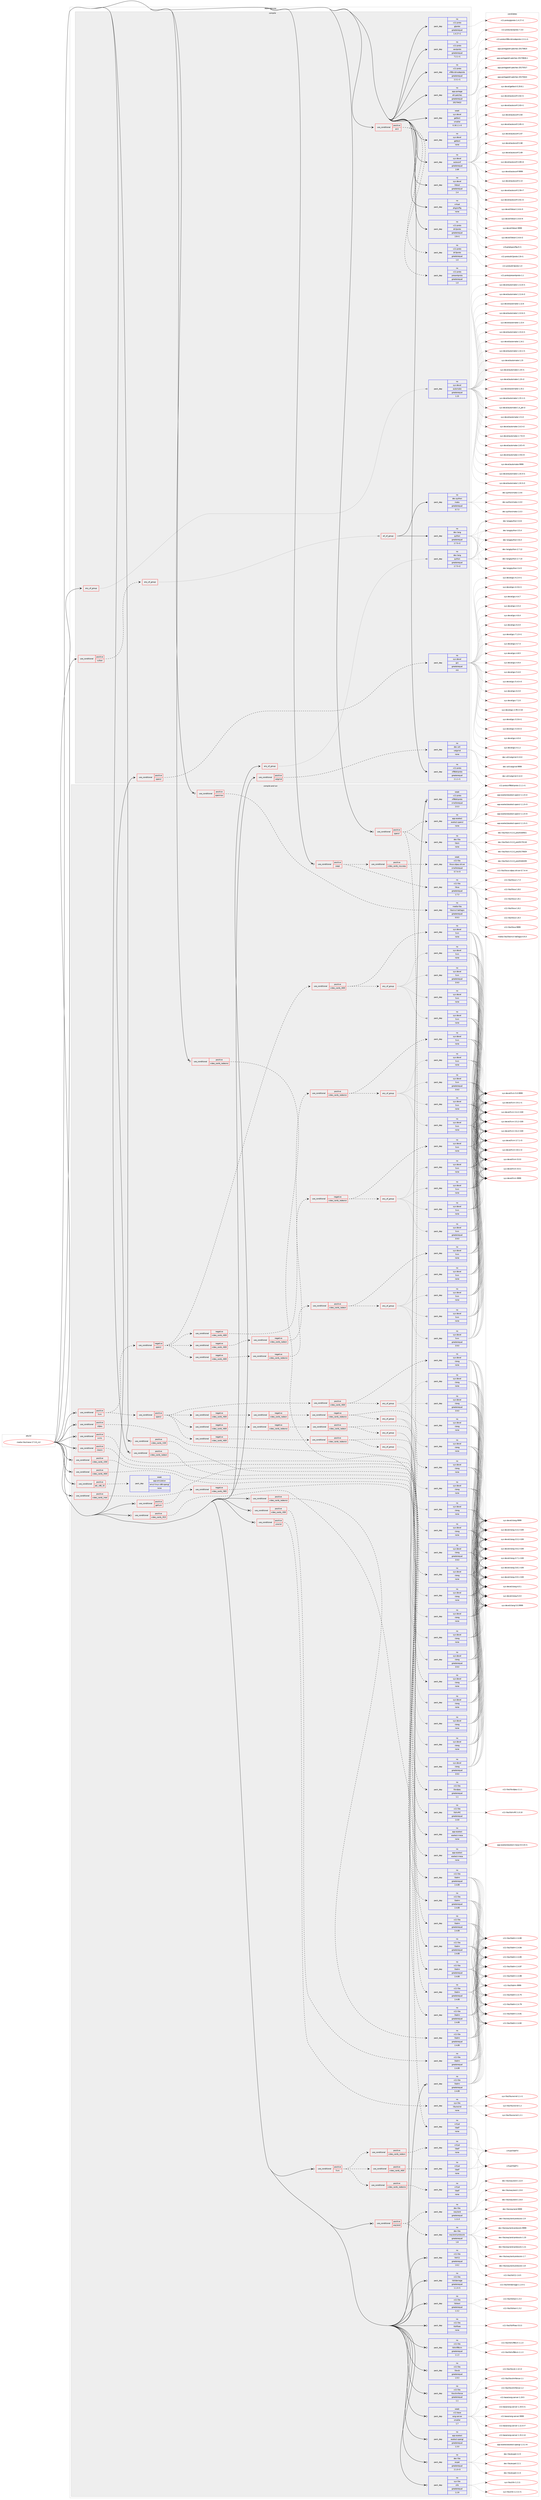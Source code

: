 digraph prolog {

# *************
# Graph options
# *************

newrank=true;
concentrate=true;
compound=true;
graph [rankdir=LR,fontname=Helvetica,fontsize=10,ranksep=1.5];#, ranksep=2.5, nodesep=0.2];
edge  [arrowhead=vee];
node  [fontname=Helvetica,fontsize=10];

# **********
# The ebuild
# **********

subgraph cluster_leftcol {
color=gray;
rank=same;
label=<<i>ebuild</i>>;
id [label="media-libs/mesa-17.3.0_rc2", color=red, width=4, href="../media-libs/mesa-17.3.0_rc2.svg"];
}

# ****************
# The dependencies
# ****************

subgraph cluster_midcol {
color=gray;
label=<<i>dependencies</i>>;
subgraph cluster_compile {
fillcolor="#eeeeee";
style=filled;
label=<<i>compile</i>>;
subgraph any5698 {
dependency367794 [label=<<TABLE BORDER="0" CELLBORDER="1" CELLSPACING="0" CELLPADDING="4"><TR><TD CELLPADDING="10">any_of_group</TD></TR></TABLE>>, shape=none, color=red];subgraph pack271227 {
dependency367795 [label=<<TABLE BORDER="0" CELLBORDER="1" CELLSPACING="0" CELLPADDING="4" WIDTH="220"><TR><TD ROWSPAN="6" CELLPADDING="30">pack_dep</TD></TR><TR><TD WIDTH="110">no</TD></TR><TR><TD>dev-lang</TD></TR><TR><TD>python</TD></TR><TR><TD>greaterequal</TD></TR><TR><TD>2.7.5-r2</TD></TR></TABLE>>, shape=none, color=blue];
}
dependency367794:e -> dependency367795:w [weight=20,style="dotted",arrowhead="oinv"];
}
id:e -> dependency367794:w [weight=20,style="solid",arrowhead="vee"];
subgraph any5699 {
dependency367796 [label=<<TABLE BORDER="0" CELLBORDER="1" CELLSPACING="0" CELLPADDING="4"><TR><TD CELLPADDING="10">any_of_group</TD></TR></TABLE>>, shape=none, color=red];subgraph pack271228 {
dependency367797 [label=<<TABLE BORDER="0" CELLBORDER="1" CELLSPACING="0" CELLPADDING="4" WIDTH="220"><TR><TD ROWSPAN="6" CELLPADDING="30">pack_dep</TD></TR><TR><TD WIDTH="110">no</TD></TR><TR><TD>sys-devel</TD></TR><TR><TD>automake</TD></TR><TR><TD>greaterequal</TD></TR><TR><TD>1.15</TD></TR></TABLE>>, shape=none, color=blue];
}
dependency367796:e -> dependency367797:w [weight=20,style="dotted",arrowhead="oinv"];
}
id:e -> dependency367796:w [weight=20,style="solid",arrowhead="vee"];
subgraph cond90728 {
dependency367798 [label=<<TABLE BORDER="0" CELLBORDER="1" CELLSPACING="0" CELLPADDING="4"><TR><TD ROWSPAN="3" CELLPADDING="10">use_conditional</TD></TR><TR><TD>positive</TD></TR><TR><TD>dri3</TD></TR></TABLE>>, shape=none, color=red];
subgraph pack271229 {
dependency367799 [label=<<TABLE BORDER="0" CELLBORDER="1" CELLSPACING="0" CELLPADDING="4" WIDTH="220"><TR><TD ROWSPAN="6" CELLPADDING="30">pack_dep</TD></TR><TR><TD WIDTH="110">no</TD></TR><TR><TD>x11-proto</TD></TR><TR><TD>dri3proto</TD></TR><TR><TD>greaterequal</TD></TR><TR><TD>1.0</TD></TR></TABLE>>, shape=none, color=blue];
}
dependency367798:e -> dependency367799:w [weight=20,style="dashed",arrowhead="vee"];
subgraph pack271230 {
dependency367800 [label=<<TABLE BORDER="0" CELLBORDER="1" CELLSPACING="0" CELLPADDING="4" WIDTH="220"><TR><TD ROWSPAN="6" CELLPADDING="30">pack_dep</TD></TR><TR><TD WIDTH="110">no</TD></TR><TR><TD>x11-proto</TD></TR><TR><TD>presentproto</TD></TR><TR><TD>greaterequal</TD></TR><TR><TD>1.0</TD></TR></TABLE>>, shape=none, color=blue];
}
dependency367798:e -> dependency367800:w [weight=20,style="dashed",arrowhead="vee"];
}
id:e -> dependency367798:w [weight=20,style="solid",arrowhead="vee"];
subgraph cond90729 {
dependency367801 [label=<<TABLE BORDER="0" CELLBORDER="1" CELLSPACING="0" CELLPADDING="4"><TR><TD ROWSPAN="3" CELLPADDING="10">use_conditional</TD></TR><TR><TD>positive</TD></TR><TR><TD>opencl</TD></TR></TABLE>>, shape=none, color=red];
subgraph pack271231 {
dependency367802 [label=<<TABLE BORDER="0" CELLBORDER="1" CELLSPACING="0" CELLPADDING="4" WIDTH="220"><TR><TD ROWSPAN="6" CELLPADDING="30">pack_dep</TD></TR><TR><TD WIDTH="110">no</TD></TR><TR><TD>sys-devel</TD></TR><TR><TD>gcc</TD></TR><TR><TD>greaterequal</TD></TR><TR><TD>4.6</TD></TR></TABLE>>, shape=none, color=blue];
}
dependency367801:e -> dependency367802:w [weight=20,style="dashed",arrowhead="vee"];
}
id:e -> dependency367801:w [weight=20,style="solid",arrowhead="vee"];
subgraph cond90730 {
dependency367803 [label=<<TABLE BORDER="0" CELLBORDER="1" CELLSPACING="0" CELLPADDING="4"><TR><TD ROWSPAN="3" CELLPADDING="10">use_conditional</TD></TR><TR><TD>positive</TD></TR><TR><TD>valgrind</TD></TR></TABLE>>, shape=none, color=red];
subgraph pack271232 {
dependency367804 [label=<<TABLE BORDER="0" CELLBORDER="1" CELLSPACING="0" CELLPADDING="4" WIDTH="220"><TR><TD ROWSPAN="6" CELLPADDING="30">pack_dep</TD></TR><TR><TD WIDTH="110">no</TD></TR><TR><TD>dev-util</TD></TR><TR><TD>valgrind</TD></TR><TR><TD>none</TD></TR><TR><TD></TD></TR></TABLE>>, shape=none, color=blue];
}
dependency367803:e -> dependency367804:w [weight=20,style="dashed",arrowhead="vee"];
}
id:e -> dependency367803:w [weight=20,style="solid",arrowhead="vee"];
subgraph cond90731 {
dependency367805 [label=<<TABLE BORDER="0" CELLBORDER="1" CELLSPACING="0" CELLPADDING="4"><TR><TD ROWSPAN="3" CELLPADDING="10">use_conditional</TD></TR><TR><TD>positive</TD></TR><TR><TD>vulkan</TD></TR></TABLE>>, shape=none, color=red];
subgraph any5700 {
dependency367806 [label=<<TABLE BORDER="0" CELLBORDER="1" CELLSPACING="0" CELLPADDING="4"><TR><TD CELLPADDING="10">any_of_group</TD></TR></TABLE>>, shape=none, color=red];subgraph all144 {
dependency367807 [label=<<TABLE BORDER="0" CELLBORDER="1" CELLSPACING="0" CELLPADDING="4"><TR><TD CELLPADDING="10">all_of_group</TD></TR></TABLE>>, shape=none, color=red];subgraph pack271233 {
dependency367808 [label=<<TABLE BORDER="0" CELLBORDER="1" CELLSPACING="0" CELLPADDING="4" WIDTH="220"><TR><TD ROWSPAN="6" CELLPADDING="30">pack_dep</TD></TR><TR><TD WIDTH="110">no</TD></TR><TR><TD>dev-lang</TD></TR><TR><TD>python</TD></TR><TR><TD>greaterequal</TD></TR><TR><TD>2.7.5-r2</TD></TR></TABLE>>, shape=none, color=blue];
}
dependency367807:e -> dependency367808:w [weight=20,style="solid",arrowhead="inv"];
subgraph pack271234 {
dependency367809 [label=<<TABLE BORDER="0" CELLBORDER="1" CELLSPACING="0" CELLPADDING="4" WIDTH="220"><TR><TD ROWSPAN="6" CELLPADDING="30">pack_dep</TD></TR><TR><TD WIDTH="110">no</TD></TR><TR><TD>dev-python</TD></TR><TR><TD>mako</TD></TR><TR><TD>greaterequal</TD></TR><TR><TD>0.7.3</TD></TR></TABLE>>, shape=none, color=blue];
}
dependency367807:e -> dependency367809:w [weight=20,style="solid",arrowhead="inv"];
}
dependency367806:e -> dependency367807:w [weight=20,style="dotted",arrowhead="oinv"];
}
dependency367805:e -> dependency367806:w [weight=20,style="dashed",arrowhead="vee"];
}
id:e -> dependency367805:w [weight=20,style="solid",arrowhead="vee"];
subgraph pack271235 {
dependency367810 [label=<<TABLE BORDER="0" CELLBORDER="1" CELLSPACING="0" CELLPADDING="4" WIDTH="220"><TR><TD ROWSPAN="6" CELLPADDING="30">pack_dep</TD></TR><TR><TD WIDTH="110">no</TD></TR><TR><TD>app-portage</TD></TR><TR><TD>elt-patches</TD></TR><TR><TD>greaterequal</TD></TR><TR><TD>20170422</TD></TR></TABLE>>, shape=none, color=blue];
}
id:e -> dependency367810:w [weight=20,style="solid",arrowhead="vee"];
subgraph pack271236 {
dependency367811 [label=<<TABLE BORDER="0" CELLBORDER="1" CELLSPACING="0" CELLPADDING="4" WIDTH="220"><TR><TD ROWSPAN="6" CELLPADDING="30">pack_dep</TD></TR><TR><TD WIDTH="110">no</TD></TR><TR><TD>sys-devel</TD></TR><TR><TD>autoconf</TD></TR><TR><TD>greaterequal</TD></TR><TR><TD>2.69</TD></TR></TABLE>>, shape=none, color=blue];
}
id:e -> dependency367811:w [weight=20,style="solid",arrowhead="vee"];
subgraph pack271237 {
dependency367812 [label=<<TABLE BORDER="0" CELLBORDER="1" CELLSPACING="0" CELLPADDING="4" WIDTH="220"><TR><TD ROWSPAN="6" CELLPADDING="30">pack_dep</TD></TR><TR><TD WIDTH="110">no</TD></TR><TR><TD>sys-devel</TD></TR><TR><TD>gettext</TD></TR><TR><TD>none</TD></TR><TR><TD></TD></TR></TABLE>>, shape=none, color=blue];
}
id:e -> dependency367812:w [weight=20,style="solid",arrowhead="vee"];
subgraph pack271238 {
dependency367813 [label=<<TABLE BORDER="0" CELLBORDER="1" CELLSPACING="0" CELLPADDING="4" WIDTH="220"><TR><TD ROWSPAN="6" CELLPADDING="30">pack_dep</TD></TR><TR><TD WIDTH="110">no</TD></TR><TR><TD>sys-devel</TD></TR><TR><TD>libtool</TD></TR><TR><TD>greaterequal</TD></TR><TR><TD>2.4</TD></TR></TABLE>>, shape=none, color=blue];
}
id:e -> dependency367813:w [weight=20,style="solid",arrowhead="vee"];
subgraph pack271239 {
dependency367814 [label=<<TABLE BORDER="0" CELLBORDER="1" CELLSPACING="0" CELLPADDING="4" WIDTH="220"><TR><TD ROWSPAN="6" CELLPADDING="30">pack_dep</TD></TR><TR><TD WIDTH="110">no</TD></TR><TR><TD>virtual</TD></TR><TR><TD>pkgconfig</TD></TR><TR><TD>none</TD></TR><TR><TD></TD></TR></TABLE>>, shape=none, color=blue];
}
id:e -> dependency367814:w [weight=20,style="solid",arrowhead="vee"];
subgraph pack271240 {
dependency367815 [label=<<TABLE BORDER="0" CELLBORDER="1" CELLSPACING="0" CELLPADDING="4" WIDTH="220"><TR><TD ROWSPAN="6" CELLPADDING="30">pack_dep</TD></TR><TR><TD WIDTH="110">no</TD></TR><TR><TD>x11-proto</TD></TR><TR><TD>dri2proto</TD></TR><TR><TD>greaterequal</TD></TR><TR><TD>2.8-r1</TD></TR></TABLE>>, shape=none, color=blue];
}
id:e -> dependency367815:w [weight=20,style="solid",arrowhead="vee"];
subgraph pack271241 {
dependency367816 [label=<<TABLE BORDER="0" CELLBORDER="1" CELLSPACING="0" CELLPADDING="4" WIDTH="220"><TR><TD ROWSPAN="6" CELLPADDING="30">pack_dep</TD></TR><TR><TD WIDTH="110">no</TD></TR><TR><TD>x11-proto</TD></TR><TR><TD>glproto</TD></TR><TR><TD>greaterequal</TD></TR><TR><TD>1.4.17-r1</TD></TR></TABLE>>, shape=none, color=blue];
}
id:e -> dependency367816:w [weight=20,style="solid",arrowhead="vee"];
subgraph pack271242 {
dependency367817 [label=<<TABLE BORDER="0" CELLBORDER="1" CELLSPACING="0" CELLPADDING="4" WIDTH="220"><TR><TD ROWSPAN="6" CELLPADDING="30">pack_dep</TD></TR><TR><TD WIDTH="110">no</TD></TR><TR><TD>x11-proto</TD></TR><TR><TD>xextproto</TD></TR><TR><TD>greaterequal</TD></TR><TR><TD>7.2.1-r1</TD></TR></TABLE>>, shape=none, color=blue];
}
id:e -> dependency367817:w [weight=20,style="solid",arrowhead="vee"];
subgraph pack271243 {
dependency367818 [label=<<TABLE BORDER="0" CELLBORDER="1" CELLSPACING="0" CELLPADDING="4" WIDTH="220"><TR><TD ROWSPAN="6" CELLPADDING="30">pack_dep</TD></TR><TR><TD WIDTH="110">no</TD></TR><TR><TD>x11-proto</TD></TR><TR><TD>xf86driproto</TD></TR><TR><TD>greaterequal</TD></TR><TR><TD>2.1.1-r1</TD></TR></TABLE>>, shape=none, color=blue];
}
id:e -> dependency367818:w [weight=20,style="solid",arrowhead="vee"];
subgraph pack271244 {
dependency367819 [label=<<TABLE BORDER="0" CELLBORDER="1" CELLSPACING="0" CELLPADDING="4" WIDTH="220"><TR><TD ROWSPAN="6" CELLPADDING="30">pack_dep</TD></TR><TR><TD WIDTH="110">no</TD></TR><TR><TD>x11-proto</TD></TR><TR><TD>xf86vidmodeproto</TD></TR><TR><TD>greaterequal</TD></TR><TR><TD>2.3.1-r1</TD></TR></TABLE>>, shape=none, color=blue];
}
id:e -> dependency367819:w [weight=20,style="solid",arrowhead="vee"];
subgraph pack271245 {
dependency367820 [label=<<TABLE BORDER="0" CELLBORDER="1" CELLSPACING="0" CELLPADDING="4" WIDTH="220"><TR><TD ROWSPAN="6" CELLPADDING="30">pack_dep</TD></TR><TR><TD WIDTH="110">weak</TD></TR><TR><TD>sys-devel</TD></TR><TR><TD>gettext</TD></TR><TR><TD>smaller</TD></TR><TR><TD>0.18.1.1-r3</TD></TR></TABLE>>, shape=none, color=blue];
}
id:e -> dependency367820:w [weight=20,style="solid",arrowhead="vee"];
}
subgraph cluster_compileandrun {
fillcolor="#eeeeee";
style=filled;
label=<<i>compile and run</i>>;
subgraph cond90732 {
dependency367821 [label=<<TABLE BORDER="0" CELLBORDER="1" CELLSPACING="0" CELLPADDING="4"><TR><TD ROWSPAN="3" CELLPADDING="10">use_conditional</TD></TR><TR><TD>positive</TD></TR><TR><TD>abi_x86_32</TD></TR></TABLE>>, shape=none, color=red];
subgraph pack271246 {
dependency367822 [label=<<TABLE BORDER="0" CELLBORDER="1" CELLSPACING="0" CELLPADDING="4" WIDTH="220"><TR><TD ROWSPAN="6" CELLPADDING="30">pack_dep</TD></TR><TR><TD WIDTH="110">weak</TD></TR><TR><TD>app-emulation</TD></TR><TR><TD>emul-linux-x86-opengl</TD></TR><TR><TD>none</TD></TR><TR><TD></TD></TR></TABLE>>, shape=none, color=blue];
}
dependency367821:e -> dependency367822:w [weight=20,style="dashed",arrowhead="vee"];
}
id:e -> dependency367821:w [weight=20,style="solid",arrowhead="odotvee"];
subgraph cond90733 {
dependency367823 [label=<<TABLE BORDER="0" CELLBORDER="1" CELLSPACING="0" CELLPADDING="4"><TR><TD ROWSPAN="3" CELLPADDING="10">use_conditional</TD></TR><TR><TD>positive</TD></TR><TR><TD>classic</TD></TR></TABLE>>, shape=none, color=red];
subgraph pack271247 {
dependency367824 [label=<<TABLE BORDER="0" CELLBORDER="1" CELLSPACING="0" CELLPADDING="4" WIDTH="220"><TR><TD ROWSPAN="6" CELLPADDING="30">pack_dep</TD></TR><TR><TD WIDTH="110">no</TD></TR><TR><TD>app-eselect</TD></TR><TR><TD>eselect-mesa</TD></TR><TR><TD>none</TD></TR><TR><TD></TD></TR></TABLE>>, shape=none, color=blue];
}
dependency367823:e -> dependency367824:w [weight=20,style="dashed",arrowhead="vee"];
}
id:e -> dependency367823:w [weight=20,style="solid",arrowhead="odotvee"];
subgraph cond90734 {
dependency367825 [label=<<TABLE BORDER="0" CELLBORDER="1" CELLSPACING="0" CELLPADDING="4"><TR><TD ROWSPAN="3" CELLPADDING="10">use_conditional</TD></TR><TR><TD>positive</TD></TR><TR><TD>gallium</TD></TR></TABLE>>, shape=none, color=red];
subgraph pack271248 {
dependency367826 [label=<<TABLE BORDER="0" CELLBORDER="1" CELLSPACING="0" CELLPADDING="4" WIDTH="220"><TR><TD ROWSPAN="6" CELLPADDING="30">pack_dep</TD></TR><TR><TD WIDTH="110">no</TD></TR><TR><TD>app-eselect</TD></TR><TR><TD>eselect-mesa</TD></TR><TR><TD>none</TD></TR><TR><TD></TD></TR></TABLE>>, shape=none, color=blue];
}
dependency367825:e -> dependency367826:w [weight=20,style="dashed",arrowhead="vee"];
}
id:e -> dependency367825:w [weight=20,style="solid",arrowhead="odotvee"];
subgraph cond90735 {
dependency367827 [label=<<TABLE BORDER="0" CELLBORDER="1" CELLSPACING="0" CELLPADDING="4"><TR><TD ROWSPAN="3" CELLPADDING="10">use_conditional</TD></TR><TR><TD>positive</TD></TR><TR><TD>llvm</TD></TR></TABLE>>, shape=none, color=red];
subgraph cond90736 {
dependency367828 [label=<<TABLE BORDER="0" CELLBORDER="1" CELLSPACING="0" CELLPADDING="4"><TR><TD ROWSPAN="3" CELLPADDING="10">use_conditional</TD></TR><TR><TD>positive</TD></TR><TR><TD>opencl</TD></TR></TABLE>>, shape=none, color=red];
subgraph cond90737 {
dependency367829 [label=<<TABLE BORDER="0" CELLBORDER="1" CELLSPACING="0" CELLPADDING="4"><TR><TD ROWSPAN="3" CELLPADDING="10">use_conditional</TD></TR><TR><TD>positive</TD></TR><TR><TD>video_cards_r600</TD></TR></TABLE>>, shape=none, color=red];
subgraph any5701 {
dependency367830 [label=<<TABLE BORDER="0" CELLBORDER="1" CELLSPACING="0" CELLPADDING="4"><TR><TD CELLPADDING="10">any_of_group</TD></TR></TABLE>>, shape=none, color=red];subgraph pack271249 {
dependency367831 [label=<<TABLE BORDER="0" CELLBORDER="1" CELLSPACING="0" CELLPADDING="4" WIDTH="220"><TR><TD ROWSPAN="6" CELLPADDING="30">pack_dep</TD></TR><TR><TD WIDTH="110">no</TD></TR><TR><TD>sys-devel</TD></TR><TR><TD>clang</TD></TR><TR><TD>none</TD></TR><TR><TD></TD></TR></TABLE>>, shape=none, color=blue];
}
dependency367830:e -> dependency367831:w [weight=20,style="dotted",arrowhead="oinv"];
subgraph pack271250 {
dependency367832 [label=<<TABLE BORDER="0" CELLBORDER="1" CELLSPACING="0" CELLPADDING="4" WIDTH="220"><TR><TD ROWSPAN="6" CELLPADDING="30">pack_dep</TD></TR><TR><TD WIDTH="110">no</TD></TR><TR><TD>sys-devel</TD></TR><TR><TD>clang</TD></TR><TR><TD>none</TD></TR><TR><TD></TD></TR></TABLE>>, shape=none, color=blue];
}
dependency367830:e -> dependency367832:w [weight=20,style="dotted",arrowhead="oinv"];
subgraph pack271251 {
dependency367833 [label=<<TABLE BORDER="0" CELLBORDER="1" CELLSPACING="0" CELLPADDING="4" WIDTH="220"><TR><TD ROWSPAN="6" CELLPADDING="30">pack_dep</TD></TR><TR><TD WIDTH="110">no</TD></TR><TR><TD>sys-devel</TD></TR><TR><TD>clang</TD></TR><TR><TD>none</TD></TR><TR><TD></TD></TR></TABLE>>, shape=none, color=blue];
}
dependency367830:e -> dependency367833:w [weight=20,style="dotted",arrowhead="oinv"];
subgraph pack271252 {
dependency367834 [label=<<TABLE BORDER="0" CELLBORDER="1" CELLSPACING="0" CELLPADDING="4" WIDTH="220"><TR><TD ROWSPAN="6" CELLPADDING="30">pack_dep</TD></TR><TR><TD WIDTH="110">no</TD></TR><TR><TD>sys-devel</TD></TR><TR><TD>clang</TD></TR><TR><TD>greaterequal</TD></TR><TR><TD>3.9.0</TD></TR></TABLE>>, shape=none, color=blue];
}
dependency367830:e -> dependency367834:w [weight=20,style="dotted",arrowhead="oinv"];
}
dependency367829:e -> dependency367830:w [weight=20,style="dashed",arrowhead="vee"];
subgraph pack271253 {
dependency367835 [label=<<TABLE BORDER="0" CELLBORDER="1" CELLSPACING="0" CELLPADDING="4" WIDTH="220"><TR><TD ROWSPAN="6" CELLPADDING="30">pack_dep</TD></TR><TR><TD WIDTH="110">no</TD></TR><TR><TD>sys-devel</TD></TR><TR><TD>clang</TD></TR><TR><TD>none</TD></TR><TR><TD></TD></TR></TABLE>>, shape=none, color=blue];
}
dependency367829:e -> dependency367835:w [weight=20,style="dashed",arrowhead="vee"];
}
dependency367828:e -> dependency367829:w [weight=20,style="dashed",arrowhead="vee"];
subgraph cond90738 {
dependency367836 [label=<<TABLE BORDER="0" CELLBORDER="1" CELLSPACING="0" CELLPADDING="4"><TR><TD ROWSPAN="3" CELLPADDING="10">use_conditional</TD></TR><TR><TD>negative</TD></TR><TR><TD>video_cards_r600</TD></TR></TABLE>>, shape=none, color=red];
subgraph cond90739 {
dependency367837 [label=<<TABLE BORDER="0" CELLBORDER="1" CELLSPACING="0" CELLPADDING="4"><TR><TD ROWSPAN="3" CELLPADDING="10">use_conditional</TD></TR><TR><TD>positive</TD></TR><TR><TD>video_cards_radeonsi</TD></TR></TABLE>>, shape=none, color=red];
subgraph any5702 {
dependency367838 [label=<<TABLE BORDER="0" CELLBORDER="1" CELLSPACING="0" CELLPADDING="4"><TR><TD CELLPADDING="10">any_of_group</TD></TR></TABLE>>, shape=none, color=red];subgraph pack271254 {
dependency367839 [label=<<TABLE BORDER="0" CELLBORDER="1" CELLSPACING="0" CELLPADDING="4" WIDTH="220"><TR><TD ROWSPAN="6" CELLPADDING="30">pack_dep</TD></TR><TR><TD WIDTH="110">no</TD></TR><TR><TD>sys-devel</TD></TR><TR><TD>clang</TD></TR><TR><TD>none</TD></TR><TR><TD></TD></TR></TABLE>>, shape=none, color=blue];
}
dependency367838:e -> dependency367839:w [weight=20,style="dotted",arrowhead="oinv"];
subgraph pack271255 {
dependency367840 [label=<<TABLE BORDER="0" CELLBORDER="1" CELLSPACING="0" CELLPADDING="4" WIDTH="220"><TR><TD ROWSPAN="6" CELLPADDING="30">pack_dep</TD></TR><TR><TD WIDTH="110">no</TD></TR><TR><TD>sys-devel</TD></TR><TR><TD>clang</TD></TR><TR><TD>none</TD></TR><TR><TD></TD></TR></TABLE>>, shape=none, color=blue];
}
dependency367838:e -> dependency367840:w [weight=20,style="dotted",arrowhead="oinv"];
subgraph pack271256 {
dependency367841 [label=<<TABLE BORDER="0" CELLBORDER="1" CELLSPACING="0" CELLPADDING="4" WIDTH="220"><TR><TD ROWSPAN="6" CELLPADDING="30">pack_dep</TD></TR><TR><TD WIDTH="110">no</TD></TR><TR><TD>sys-devel</TD></TR><TR><TD>clang</TD></TR><TR><TD>none</TD></TR><TR><TD></TD></TR></TABLE>>, shape=none, color=blue];
}
dependency367838:e -> dependency367841:w [weight=20,style="dotted",arrowhead="oinv"];
subgraph pack271257 {
dependency367842 [label=<<TABLE BORDER="0" CELLBORDER="1" CELLSPACING="0" CELLPADDING="4" WIDTH="220"><TR><TD ROWSPAN="6" CELLPADDING="30">pack_dep</TD></TR><TR><TD WIDTH="110">no</TD></TR><TR><TD>sys-devel</TD></TR><TR><TD>clang</TD></TR><TR><TD>greaterequal</TD></TR><TR><TD>3.9.0</TD></TR></TABLE>>, shape=none, color=blue];
}
dependency367838:e -> dependency367842:w [weight=20,style="dotted",arrowhead="oinv"];
}
dependency367837:e -> dependency367838:w [weight=20,style="dashed",arrowhead="vee"];
subgraph pack271258 {
dependency367843 [label=<<TABLE BORDER="0" CELLBORDER="1" CELLSPACING="0" CELLPADDING="4" WIDTH="220"><TR><TD ROWSPAN="6" CELLPADDING="30">pack_dep</TD></TR><TR><TD WIDTH="110">no</TD></TR><TR><TD>sys-devel</TD></TR><TR><TD>clang</TD></TR><TR><TD>none</TD></TR><TR><TD></TD></TR></TABLE>>, shape=none, color=blue];
}
dependency367837:e -> dependency367843:w [weight=20,style="dashed",arrowhead="vee"];
}
dependency367836:e -> dependency367837:w [weight=20,style="dashed",arrowhead="vee"];
}
dependency367828:e -> dependency367836:w [weight=20,style="dashed",arrowhead="vee"];
subgraph cond90740 {
dependency367844 [label=<<TABLE BORDER="0" CELLBORDER="1" CELLSPACING="0" CELLPADDING="4"><TR><TD ROWSPAN="3" CELLPADDING="10">use_conditional</TD></TR><TR><TD>negative</TD></TR><TR><TD>video_cards_r600</TD></TR></TABLE>>, shape=none, color=red];
subgraph cond90741 {
dependency367845 [label=<<TABLE BORDER="0" CELLBORDER="1" CELLSPACING="0" CELLPADDING="4"><TR><TD ROWSPAN="3" CELLPADDING="10">use_conditional</TD></TR><TR><TD>negative</TD></TR><TR><TD>video_cards_radeonsi</TD></TR></TABLE>>, shape=none, color=red];
subgraph cond90742 {
dependency367846 [label=<<TABLE BORDER="0" CELLBORDER="1" CELLSPACING="0" CELLPADDING="4"><TR><TD ROWSPAN="3" CELLPADDING="10">use_conditional</TD></TR><TR><TD>positive</TD></TR><TR><TD>video_cards_radeon</TD></TR></TABLE>>, shape=none, color=red];
subgraph any5703 {
dependency367847 [label=<<TABLE BORDER="0" CELLBORDER="1" CELLSPACING="0" CELLPADDING="4"><TR><TD CELLPADDING="10">any_of_group</TD></TR></TABLE>>, shape=none, color=red];subgraph pack271259 {
dependency367848 [label=<<TABLE BORDER="0" CELLBORDER="1" CELLSPACING="0" CELLPADDING="4" WIDTH="220"><TR><TD ROWSPAN="6" CELLPADDING="30">pack_dep</TD></TR><TR><TD WIDTH="110">no</TD></TR><TR><TD>sys-devel</TD></TR><TR><TD>clang</TD></TR><TR><TD>none</TD></TR><TR><TD></TD></TR></TABLE>>, shape=none, color=blue];
}
dependency367847:e -> dependency367848:w [weight=20,style="dotted",arrowhead="oinv"];
subgraph pack271260 {
dependency367849 [label=<<TABLE BORDER="0" CELLBORDER="1" CELLSPACING="0" CELLPADDING="4" WIDTH="220"><TR><TD ROWSPAN="6" CELLPADDING="30">pack_dep</TD></TR><TR><TD WIDTH="110">no</TD></TR><TR><TD>sys-devel</TD></TR><TR><TD>clang</TD></TR><TR><TD>none</TD></TR><TR><TD></TD></TR></TABLE>>, shape=none, color=blue];
}
dependency367847:e -> dependency367849:w [weight=20,style="dotted",arrowhead="oinv"];
subgraph pack271261 {
dependency367850 [label=<<TABLE BORDER="0" CELLBORDER="1" CELLSPACING="0" CELLPADDING="4" WIDTH="220"><TR><TD ROWSPAN="6" CELLPADDING="30">pack_dep</TD></TR><TR><TD WIDTH="110">no</TD></TR><TR><TD>sys-devel</TD></TR><TR><TD>clang</TD></TR><TR><TD>none</TD></TR><TR><TD></TD></TR></TABLE>>, shape=none, color=blue];
}
dependency367847:e -> dependency367850:w [weight=20,style="dotted",arrowhead="oinv"];
subgraph pack271262 {
dependency367851 [label=<<TABLE BORDER="0" CELLBORDER="1" CELLSPACING="0" CELLPADDING="4" WIDTH="220"><TR><TD ROWSPAN="6" CELLPADDING="30">pack_dep</TD></TR><TR><TD WIDTH="110">no</TD></TR><TR><TD>sys-devel</TD></TR><TR><TD>clang</TD></TR><TR><TD>greaterequal</TD></TR><TR><TD>3.9.0</TD></TR></TABLE>>, shape=none, color=blue];
}
dependency367847:e -> dependency367851:w [weight=20,style="dotted",arrowhead="oinv"];
}
dependency367846:e -> dependency367847:w [weight=20,style="dashed",arrowhead="vee"];
subgraph pack271263 {
dependency367852 [label=<<TABLE BORDER="0" CELLBORDER="1" CELLSPACING="0" CELLPADDING="4" WIDTH="220"><TR><TD ROWSPAN="6" CELLPADDING="30">pack_dep</TD></TR><TR><TD WIDTH="110">no</TD></TR><TR><TD>sys-devel</TD></TR><TR><TD>clang</TD></TR><TR><TD>none</TD></TR><TR><TD></TD></TR></TABLE>>, shape=none, color=blue];
}
dependency367846:e -> dependency367852:w [weight=20,style="dashed",arrowhead="vee"];
}
dependency367845:e -> dependency367846:w [weight=20,style="dashed",arrowhead="vee"];
}
dependency367844:e -> dependency367845:w [weight=20,style="dashed",arrowhead="vee"];
}
dependency367828:e -> dependency367844:w [weight=20,style="dashed",arrowhead="vee"];
subgraph cond90743 {
dependency367853 [label=<<TABLE BORDER="0" CELLBORDER="1" CELLSPACING="0" CELLPADDING="4"><TR><TD ROWSPAN="3" CELLPADDING="10">use_conditional</TD></TR><TR><TD>negative</TD></TR><TR><TD>video_cards_r600</TD></TR></TABLE>>, shape=none, color=red];
subgraph cond90744 {
dependency367854 [label=<<TABLE BORDER="0" CELLBORDER="1" CELLSPACING="0" CELLPADDING="4"><TR><TD ROWSPAN="3" CELLPADDING="10">use_conditional</TD></TR><TR><TD>negative</TD></TR><TR><TD>video_cards_radeon</TD></TR></TABLE>>, shape=none, color=red];
subgraph cond90745 {
dependency367855 [label=<<TABLE BORDER="0" CELLBORDER="1" CELLSPACING="0" CELLPADDING="4"><TR><TD ROWSPAN="3" CELLPADDING="10">use_conditional</TD></TR><TR><TD>negative</TD></TR><TR><TD>video_cards_radeonsi</TD></TR></TABLE>>, shape=none, color=red];
subgraph any5704 {
dependency367856 [label=<<TABLE BORDER="0" CELLBORDER="1" CELLSPACING="0" CELLPADDING="4"><TR><TD CELLPADDING="10">any_of_group</TD></TR></TABLE>>, shape=none, color=red];subgraph pack271264 {
dependency367857 [label=<<TABLE BORDER="0" CELLBORDER="1" CELLSPACING="0" CELLPADDING="4" WIDTH="220"><TR><TD ROWSPAN="6" CELLPADDING="30">pack_dep</TD></TR><TR><TD WIDTH="110">no</TD></TR><TR><TD>sys-devel</TD></TR><TR><TD>clang</TD></TR><TR><TD>none</TD></TR><TR><TD></TD></TR></TABLE>>, shape=none, color=blue];
}
dependency367856:e -> dependency367857:w [weight=20,style="dotted",arrowhead="oinv"];
subgraph pack271265 {
dependency367858 [label=<<TABLE BORDER="0" CELLBORDER="1" CELLSPACING="0" CELLPADDING="4" WIDTH="220"><TR><TD ROWSPAN="6" CELLPADDING="30">pack_dep</TD></TR><TR><TD WIDTH="110">no</TD></TR><TR><TD>sys-devel</TD></TR><TR><TD>clang</TD></TR><TR><TD>none</TD></TR><TR><TD></TD></TR></TABLE>>, shape=none, color=blue];
}
dependency367856:e -> dependency367858:w [weight=20,style="dotted",arrowhead="oinv"];
subgraph pack271266 {
dependency367859 [label=<<TABLE BORDER="0" CELLBORDER="1" CELLSPACING="0" CELLPADDING="4" WIDTH="220"><TR><TD ROWSPAN="6" CELLPADDING="30">pack_dep</TD></TR><TR><TD WIDTH="110">no</TD></TR><TR><TD>sys-devel</TD></TR><TR><TD>clang</TD></TR><TR><TD>none</TD></TR><TR><TD></TD></TR></TABLE>>, shape=none, color=blue];
}
dependency367856:e -> dependency367859:w [weight=20,style="dotted",arrowhead="oinv"];
subgraph pack271267 {
dependency367860 [label=<<TABLE BORDER="0" CELLBORDER="1" CELLSPACING="0" CELLPADDING="4" WIDTH="220"><TR><TD ROWSPAN="6" CELLPADDING="30">pack_dep</TD></TR><TR><TD WIDTH="110">no</TD></TR><TR><TD>sys-devel</TD></TR><TR><TD>clang</TD></TR><TR><TD>greaterequal</TD></TR><TR><TD>3.9.0</TD></TR></TABLE>>, shape=none, color=blue];
}
dependency367856:e -> dependency367860:w [weight=20,style="dotted",arrowhead="oinv"];
}
dependency367855:e -> dependency367856:w [weight=20,style="dashed",arrowhead="vee"];
subgraph pack271268 {
dependency367861 [label=<<TABLE BORDER="0" CELLBORDER="1" CELLSPACING="0" CELLPADDING="4" WIDTH="220"><TR><TD ROWSPAN="6" CELLPADDING="30">pack_dep</TD></TR><TR><TD WIDTH="110">no</TD></TR><TR><TD>sys-devel</TD></TR><TR><TD>clang</TD></TR><TR><TD>none</TD></TR><TR><TD></TD></TR></TABLE>>, shape=none, color=blue];
}
dependency367855:e -> dependency367861:w [weight=20,style="dashed",arrowhead="vee"];
}
dependency367854:e -> dependency367855:w [weight=20,style="dashed",arrowhead="vee"];
}
dependency367853:e -> dependency367854:w [weight=20,style="dashed",arrowhead="vee"];
}
dependency367828:e -> dependency367853:w [weight=20,style="dashed",arrowhead="vee"];
}
dependency367827:e -> dependency367828:w [weight=20,style="dashed",arrowhead="vee"];
subgraph cond90746 {
dependency367862 [label=<<TABLE BORDER="0" CELLBORDER="1" CELLSPACING="0" CELLPADDING="4"><TR><TD ROWSPAN="3" CELLPADDING="10">use_conditional</TD></TR><TR><TD>negative</TD></TR><TR><TD>opencl</TD></TR></TABLE>>, shape=none, color=red];
subgraph cond90747 {
dependency367863 [label=<<TABLE BORDER="0" CELLBORDER="1" CELLSPACING="0" CELLPADDING="4"><TR><TD ROWSPAN="3" CELLPADDING="10">use_conditional</TD></TR><TR><TD>positive</TD></TR><TR><TD>video_cards_r600</TD></TR></TABLE>>, shape=none, color=red];
subgraph any5705 {
dependency367864 [label=<<TABLE BORDER="0" CELLBORDER="1" CELLSPACING="0" CELLPADDING="4"><TR><TD CELLPADDING="10">any_of_group</TD></TR></TABLE>>, shape=none, color=red];subgraph pack271269 {
dependency367865 [label=<<TABLE BORDER="0" CELLBORDER="1" CELLSPACING="0" CELLPADDING="4" WIDTH="220"><TR><TD ROWSPAN="6" CELLPADDING="30">pack_dep</TD></TR><TR><TD WIDTH="110">no</TD></TR><TR><TD>sys-devel</TD></TR><TR><TD>llvm</TD></TR><TR><TD>none</TD></TR><TR><TD></TD></TR></TABLE>>, shape=none, color=blue];
}
dependency367864:e -> dependency367865:w [weight=20,style="dotted",arrowhead="oinv"];
subgraph pack271270 {
dependency367866 [label=<<TABLE BORDER="0" CELLBORDER="1" CELLSPACING="0" CELLPADDING="4" WIDTH="220"><TR><TD ROWSPAN="6" CELLPADDING="30">pack_dep</TD></TR><TR><TD WIDTH="110">no</TD></TR><TR><TD>sys-devel</TD></TR><TR><TD>llvm</TD></TR><TR><TD>none</TD></TR><TR><TD></TD></TR></TABLE>>, shape=none, color=blue];
}
dependency367864:e -> dependency367866:w [weight=20,style="dotted",arrowhead="oinv"];
subgraph pack271271 {
dependency367867 [label=<<TABLE BORDER="0" CELLBORDER="1" CELLSPACING="0" CELLPADDING="4" WIDTH="220"><TR><TD ROWSPAN="6" CELLPADDING="30">pack_dep</TD></TR><TR><TD WIDTH="110">no</TD></TR><TR><TD>sys-devel</TD></TR><TR><TD>llvm</TD></TR><TR><TD>none</TD></TR><TR><TD></TD></TR></TABLE>>, shape=none, color=blue];
}
dependency367864:e -> dependency367867:w [weight=20,style="dotted",arrowhead="oinv"];
subgraph pack271272 {
dependency367868 [label=<<TABLE BORDER="0" CELLBORDER="1" CELLSPACING="0" CELLPADDING="4" WIDTH="220"><TR><TD ROWSPAN="6" CELLPADDING="30">pack_dep</TD></TR><TR><TD WIDTH="110">no</TD></TR><TR><TD>sys-devel</TD></TR><TR><TD>llvm</TD></TR><TR><TD>greaterequal</TD></TR><TR><TD>3.9.0</TD></TR></TABLE>>, shape=none, color=blue];
}
dependency367864:e -> dependency367868:w [weight=20,style="dotted",arrowhead="oinv"];
}
dependency367863:e -> dependency367864:w [weight=20,style="dashed",arrowhead="vee"];
subgraph pack271273 {
dependency367869 [label=<<TABLE BORDER="0" CELLBORDER="1" CELLSPACING="0" CELLPADDING="4" WIDTH="220"><TR><TD ROWSPAN="6" CELLPADDING="30">pack_dep</TD></TR><TR><TD WIDTH="110">no</TD></TR><TR><TD>sys-devel</TD></TR><TR><TD>llvm</TD></TR><TR><TD>none</TD></TR><TR><TD></TD></TR></TABLE>>, shape=none, color=blue];
}
dependency367863:e -> dependency367869:w [weight=20,style="dashed",arrowhead="vee"];
}
dependency367862:e -> dependency367863:w [weight=20,style="dashed",arrowhead="vee"];
subgraph cond90748 {
dependency367870 [label=<<TABLE BORDER="0" CELLBORDER="1" CELLSPACING="0" CELLPADDING="4"><TR><TD ROWSPAN="3" CELLPADDING="10">use_conditional</TD></TR><TR><TD>negative</TD></TR><TR><TD>video_cards_r600</TD></TR></TABLE>>, shape=none, color=red];
subgraph cond90749 {
dependency367871 [label=<<TABLE BORDER="0" CELLBORDER="1" CELLSPACING="0" CELLPADDING="4"><TR><TD ROWSPAN="3" CELLPADDING="10">use_conditional</TD></TR><TR><TD>positive</TD></TR><TR><TD>video_cards_radeonsi</TD></TR></TABLE>>, shape=none, color=red];
subgraph any5706 {
dependency367872 [label=<<TABLE BORDER="0" CELLBORDER="1" CELLSPACING="0" CELLPADDING="4"><TR><TD CELLPADDING="10">any_of_group</TD></TR></TABLE>>, shape=none, color=red];subgraph pack271274 {
dependency367873 [label=<<TABLE BORDER="0" CELLBORDER="1" CELLSPACING="0" CELLPADDING="4" WIDTH="220"><TR><TD ROWSPAN="6" CELLPADDING="30">pack_dep</TD></TR><TR><TD WIDTH="110">no</TD></TR><TR><TD>sys-devel</TD></TR><TR><TD>llvm</TD></TR><TR><TD>none</TD></TR><TR><TD></TD></TR></TABLE>>, shape=none, color=blue];
}
dependency367872:e -> dependency367873:w [weight=20,style="dotted",arrowhead="oinv"];
subgraph pack271275 {
dependency367874 [label=<<TABLE BORDER="0" CELLBORDER="1" CELLSPACING="0" CELLPADDING="4" WIDTH="220"><TR><TD ROWSPAN="6" CELLPADDING="30">pack_dep</TD></TR><TR><TD WIDTH="110">no</TD></TR><TR><TD>sys-devel</TD></TR><TR><TD>llvm</TD></TR><TR><TD>none</TD></TR><TR><TD></TD></TR></TABLE>>, shape=none, color=blue];
}
dependency367872:e -> dependency367874:w [weight=20,style="dotted",arrowhead="oinv"];
subgraph pack271276 {
dependency367875 [label=<<TABLE BORDER="0" CELLBORDER="1" CELLSPACING="0" CELLPADDING="4" WIDTH="220"><TR><TD ROWSPAN="6" CELLPADDING="30">pack_dep</TD></TR><TR><TD WIDTH="110">no</TD></TR><TR><TD>sys-devel</TD></TR><TR><TD>llvm</TD></TR><TR><TD>none</TD></TR><TR><TD></TD></TR></TABLE>>, shape=none, color=blue];
}
dependency367872:e -> dependency367875:w [weight=20,style="dotted",arrowhead="oinv"];
subgraph pack271277 {
dependency367876 [label=<<TABLE BORDER="0" CELLBORDER="1" CELLSPACING="0" CELLPADDING="4" WIDTH="220"><TR><TD ROWSPAN="6" CELLPADDING="30">pack_dep</TD></TR><TR><TD WIDTH="110">no</TD></TR><TR><TD>sys-devel</TD></TR><TR><TD>llvm</TD></TR><TR><TD>greaterequal</TD></TR><TR><TD>3.9.0</TD></TR></TABLE>>, shape=none, color=blue];
}
dependency367872:e -> dependency367876:w [weight=20,style="dotted",arrowhead="oinv"];
}
dependency367871:e -> dependency367872:w [weight=20,style="dashed",arrowhead="vee"];
subgraph pack271278 {
dependency367877 [label=<<TABLE BORDER="0" CELLBORDER="1" CELLSPACING="0" CELLPADDING="4" WIDTH="220"><TR><TD ROWSPAN="6" CELLPADDING="30">pack_dep</TD></TR><TR><TD WIDTH="110">no</TD></TR><TR><TD>sys-devel</TD></TR><TR><TD>llvm</TD></TR><TR><TD>none</TD></TR><TR><TD></TD></TR></TABLE>>, shape=none, color=blue];
}
dependency367871:e -> dependency367877:w [weight=20,style="dashed",arrowhead="vee"];
}
dependency367870:e -> dependency367871:w [weight=20,style="dashed",arrowhead="vee"];
}
dependency367862:e -> dependency367870:w [weight=20,style="dashed",arrowhead="vee"];
subgraph cond90750 {
dependency367878 [label=<<TABLE BORDER="0" CELLBORDER="1" CELLSPACING="0" CELLPADDING="4"><TR><TD ROWSPAN="3" CELLPADDING="10">use_conditional</TD></TR><TR><TD>negative</TD></TR><TR><TD>video_cards_r600</TD></TR></TABLE>>, shape=none, color=red];
subgraph cond90751 {
dependency367879 [label=<<TABLE BORDER="0" CELLBORDER="1" CELLSPACING="0" CELLPADDING="4"><TR><TD ROWSPAN="3" CELLPADDING="10">use_conditional</TD></TR><TR><TD>negative</TD></TR><TR><TD>video_cards_radeonsi</TD></TR></TABLE>>, shape=none, color=red];
subgraph cond90752 {
dependency367880 [label=<<TABLE BORDER="0" CELLBORDER="1" CELLSPACING="0" CELLPADDING="4"><TR><TD ROWSPAN="3" CELLPADDING="10">use_conditional</TD></TR><TR><TD>positive</TD></TR><TR><TD>video_cards_radeon</TD></TR></TABLE>>, shape=none, color=red];
subgraph any5707 {
dependency367881 [label=<<TABLE BORDER="0" CELLBORDER="1" CELLSPACING="0" CELLPADDING="4"><TR><TD CELLPADDING="10">any_of_group</TD></TR></TABLE>>, shape=none, color=red];subgraph pack271279 {
dependency367882 [label=<<TABLE BORDER="0" CELLBORDER="1" CELLSPACING="0" CELLPADDING="4" WIDTH="220"><TR><TD ROWSPAN="6" CELLPADDING="30">pack_dep</TD></TR><TR><TD WIDTH="110">no</TD></TR><TR><TD>sys-devel</TD></TR><TR><TD>llvm</TD></TR><TR><TD>none</TD></TR><TR><TD></TD></TR></TABLE>>, shape=none, color=blue];
}
dependency367881:e -> dependency367882:w [weight=20,style="dotted",arrowhead="oinv"];
subgraph pack271280 {
dependency367883 [label=<<TABLE BORDER="0" CELLBORDER="1" CELLSPACING="0" CELLPADDING="4" WIDTH="220"><TR><TD ROWSPAN="6" CELLPADDING="30">pack_dep</TD></TR><TR><TD WIDTH="110">no</TD></TR><TR><TD>sys-devel</TD></TR><TR><TD>llvm</TD></TR><TR><TD>none</TD></TR><TR><TD></TD></TR></TABLE>>, shape=none, color=blue];
}
dependency367881:e -> dependency367883:w [weight=20,style="dotted",arrowhead="oinv"];
subgraph pack271281 {
dependency367884 [label=<<TABLE BORDER="0" CELLBORDER="1" CELLSPACING="0" CELLPADDING="4" WIDTH="220"><TR><TD ROWSPAN="6" CELLPADDING="30">pack_dep</TD></TR><TR><TD WIDTH="110">no</TD></TR><TR><TD>sys-devel</TD></TR><TR><TD>llvm</TD></TR><TR><TD>none</TD></TR><TR><TD></TD></TR></TABLE>>, shape=none, color=blue];
}
dependency367881:e -> dependency367884:w [weight=20,style="dotted",arrowhead="oinv"];
subgraph pack271282 {
dependency367885 [label=<<TABLE BORDER="0" CELLBORDER="1" CELLSPACING="0" CELLPADDING="4" WIDTH="220"><TR><TD ROWSPAN="6" CELLPADDING="30">pack_dep</TD></TR><TR><TD WIDTH="110">no</TD></TR><TR><TD>sys-devel</TD></TR><TR><TD>llvm</TD></TR><TR><TD>greaterequal</TD></TR><TR><TD>3.9.0</TD></TR></TABLE>>, shape=none, color=blue];
}
dependency367881:e -> dependency367885:w [weight=20,style="dotted",arrowhead="oinv"];
}
dependency367880:e -> dependency367881:w [weight=20,style="dashed",arrowhead="vee"];
subgraph pack271283 {
dependency367886 [label=<<TABLE BORDER="0" CELLBORDER="1" CELLSPACING="0" CELLPADDING="4" WIDTH="220"><TR><TD ROWSPAN="6" CELLPADDING="30">pack_dep</TD></TR><TR><TD WIDTH="110">no</TD></TR><TR><TD>sys-devel</TD></TR><TR><TD>llvm</TD></TR><TR><TD>none</TD></TR><TR><TD></TD></TR></TABLE>>, shape=none, color=blue];
}
dependency367880:e -> dependency367886:w [weight=20,style="dashed",arrowhead="vee"];
}
dependency367879:e -> dependency367880:w [weight=20,style="dashed",arrowhead="vee"];
}
dependency367878:e -> dependency367879:w [weight=20,style="dashed",arrowhead="vee"];
}
dependency367862:e -> dependency367878:w [weight=20,style="dashed",arrowhead="vee"];
subgraph cond90753 {
dependency367887 [label=<<TABLE BORDER="0" CELLBORDER="1" CELLSPACING="0" CELLPADDING="4"><TR><TD ROWSPAN="3" CELLPADDING="10">use_conditional</TD></TR><TR><TD>negative</TD></TR><TR><TD>video_cards_r600</TD></TR></TABLE>>, shape=none, color=red];
subgraph cond90754 {
dependency367888 [label=<<TABLE BORDER="0" CELLBORDER="1" CELLSPACING="0" CELLPADDING="4"><TR><TD ROWSPAN="3" CELLPADDING="10">use_conditional</TD></TR><TR><TD>negative</TD></TR><TR><TD>video_cards_radeon</TD></TR></TABLE>>, shape=none, color=red];
subgraph cond90755 {
dependency367889 [label=<<TABLE BORDER="0" CELLBORDER="1" CELLSPACING="0" CELLPADDING="4"><TR><TD ROWSPAN="3" CELLPADDING="10">use_conditional</TD></TR><TR><TD>negative</TD></TR><TR><TD>video_cards_radeonsi</TD></TR></TABLE>>, shape=none, color=red];
subgraph any5708 {
dependency367890 [label=<<TABLE BORDER="0" CELLBORDER="1" CELLSPACING="0" CELLPADDING="4"><TR><TD CELLPADDING="10">any_of_group</TD></TR></TABLE>>, shape=none, color=red];subgraph pack271284 {
dependency367891 [label=<<TABLE BORDER="0" CELLBORDER="1" CELLSPACING="0" CELLPADDING="4" WIDTH="220"><TR><TD ROWSPAN="6" CELLPADDING="30">pack_dep</TD></TR><TR><TD WIDTH="110">no</TD></TR><TR><TD>sys-devel</TD></TR><TR><TD>llvm</TD></TR><TR><TD>none</TD></TR><TR><TD></TD></TR></TABLE>>, shape=none, color=blue];
}
dependency367890:e -> dependency367891:w [weight=20,style="dotted",arrowhead="oinv"];
subgraph pack271285 {
dependency367892 [label=<<TABLE BORDER="0" CELLBORDER="1" CELLSPACING="0" CELLPADDING="4" WIDTH="220"><TR><TD ROWSPAN="6" CELLPADDING="30">pack_dep</TD></TR><TR><TD WIDTH="110">no</TD></TR><TR><TD>sys-devel</TD></TR><TR><TD>llvm</TD></TR><TR><TD>none</TD></TR><TR><TD></TD></TR></TABLE>>, shape=none, color=blue];
}
dependency367890:e -> dependency367892:w [weight=20,style="dotted",arrowhead="oinv"];
subgraph pack271286 {
dependency367893 [label=<<TABLE BORDER="0" CELLBORDER="1" CELLSPACING="0" CELLPADDING="4" WIDTH="220"><TR><TD ROWSPAN="6" CELLPADDING="30">pack_dep</TD></TR><TR><TD WIDTH="110">no</TD></TR><TR><TD>sys-devel</TD></TR><TR><TD>llvm</TD></TR><TR><TD>none</TD></TR><TR><TD></TD></TR></TABLE>>, shape=none, color=blue];
}
dependency367890:e -> dependency367893:w [weight=20,style="dotted",arrowhead="oinv"];
subgraph pack271287 {
dependency367894 [label=<<TABLE BORDER="0" CELLBORDER="1" CELLSPACING="0" CELLPADDING="4" WIDTH="220"><TR><TD ROWSPAN="6" CELLPADDING="30">pack_dep</TD></TR><TR><TD WIDTH="110">no</TD></TR><TR><TD>sys-devel</TD></TR><TR><TD>llvm</TD></TR><TR><TD>greaterequal</TD></TR><TR><TD>3.9.0</TD></TR></TABLE>>, shape=none, color=blue];
}
dependency367890:e -> dependency367894:w [weight=20,style="dotted",arrowhead="oinv"];
}
dependency367889:e -> dependency367890:w [weight=20,style="dashed",arrowhead="vee"];
subgraph pack271288 {
dependency367895 [label=<<TABLE BORDER="0" CELLBORDER="1" CELLSPACING="0" CELLPADDING="4" WIDTH="220"><TR><TD ROWSPAN="6" CELLPADDING="30">pack_dep</TD></TR><TR><TD WIDTH="110">no</TD></TR><TR><TD>sys-devel</TD></TR><TR><TD>llvm</TD></TR><TR><TD>none</TD></TR><TR><TD></TD></TR></TABLE>>, shape=none, color=blue];
}
dependency367889:e -> dependency367895:w [weight=20,style="dashed",arrowhead="vee"];
}
dependency367888:e -> dependency367889:w [weight=20,style="dashed",arrowhead="vee"];
}
dependency367887:e -> dependency367888:w [weight=20,style="dashed",arrowhead="vee"];
}
dependency367862:e -> dependency367887:w [weight=20,style="dashed",arrowhead="vee"];
}
dependency367827:e -> dependency367862:w [weight=20,style="dashed",arrowhead="vee"];
}
id:e -> dependency367827:w [weight=20,style="solid",arrowhead="odotvee"];
subgraph cond90756 {
dependency367896 [label=<<TABLE BORDER="0" CELLBORDER="1" CELLSPACING="0" CELLPADDING="4"><TR><TD ROWSPAN="3" CELLPADDING="10">use_conditional</TD></TR><TR><TD>positive</TD></TR><TR><TD>llvm</TD></TR></TABLE>>, shape=none, color=red];
subgraph cond90757 {
dependency367897 [label=<<TABLE BORDER="0" CELLBORDER="1" CELLSPACING="0" CELLPADDING="4"><TR><TD ROWSPAN="3" CELLPADDING="10">use_conditional</TD></TR><TR><TD>positive</TD></TR><TR><TD>video_cards_radeonsi</TD></TR></TABLE>>, shape=none, color=red];
subgraph pack271289 {
dependency367898 [label=<<TABLE BORDER="0" CELLBORDER="1" CELLSPACING="0" CELLPADDING="4" WIDTH="220"><TR><TD ROWSPAN="6" CELLPADDING="30">pack_dep</TD></TR><TR><TD WIDTH="110">no</TD></TR><TR><TD>virtual</TD></TR><TR><TD>libelf</TD></TR><TR><TD>none</TD></TR><TR><TD></TD></TR></TABLE>>, shape=none, color=blue];
}
dependency367897:e -> dependency367898:w [weight=20,style="dashed",arrowhead="vee"];
}
dependency367896:e -> dependency367897:w [weight=20,style="dashed",arrowhead="vee"];
subgraph cond90758 {
dependency367899 [label=<<TABLE BORDER="0" CELLBORDER="1" CELLSPACING="0" CELLPADDING="4"><TR><TD ROWSPAN="3" CELLPADDING="10">use_conditional</TD></TR><TR><TD>positive</TD></TR><TR><TD>video_cards_r600</TD></TR></TABLE>>, shape=none, color=red];
subgraph pack271290 {
dependency367900 [label=<<TABLE BORDER="0" CELLBORDER="1" CELLSPACING="0" CELLPADDING="4" WIDTH="220"><TR><TD ROWSPAN="6" CELLPADDING="30">pack_dep</TD></TR><TR><TD WIDTH="110">no</TD></TR><TR><TD>virtual</TD></TR><TR><TD>libelf</TD></TR><TR><TD>none</TD></TR><TR><TD></TD></TR></TABLE>>, shape=none, color=blue];
}
dependency367899:e -> dependency367900:w [weight=20,style="dashed",arrowhead="vee"];
}
dependency367896:e -> dependency367899:w [weight=20,style="dashed",arrowhead="vee"];
subgraph cond90759 {
dependency367901 [label=<<TABLE BORDER="0" CELLBORDER="1" CELLSPACING="0" CELLPADDING="4"><TR><TD ROWSPAN="3" CELLPADDING="10">use_conditional</TD></TR><TR><TD>positive</TD></TR><TR><TD>video_cards_radeon</TD></TR></TABLE>>, shape=none, color=red];
subgraph pack271291 {
dependency367902 [label=<<TABLE BORDER="0" CELLBORDER="1" CELLSPACING="0" CELLPADDING="4" WIDTH="220"><TR><TD ROWSPAN="6" CELLPADDING="30">pack_dep</TD></TR><TR><TD WIDTH="110">no</TD></TR><TR><TD>virtual</TD></TR><TR><TD>libelf</TD></TR><TR><TD>none</TD></TR><TR><TD></TD></TR></TABLE>>, shape=none, color=blue];
}
dependency367901:e -> dependency367902:w [weight=20,style="dashed",arrowhead="vee"];
}
dependency367896:e -> dependency367901:w [weight=20,style="dashed",arrowhead="vee"];
}
id:e -> dependency367896:w [weight=20,style="solid",arrowhead="odotvee"];
subgraph cond90760 {
dependency367903 [label=<<TABLE BORDER="0" CELLBORDER="1" CELLSPACING="0" CELLPADDING="4"><TR><TD ROWSPAN="3" CELLPADDING="10">use_conditional</TD></TR><TR><TD>positive</TD></TR><TR><TD>opencl</TD></TR></TABLE>>, shape=none, color=red];
subgraph pack271292 {
dependency367904 [label=<<TABLE BORDER="0" CELLBORDER="1" CELLSPACING="0" CELLPADDING="4" WIDTH="220"><TR><TD ROWSPAN="6" CELLPADDING="30">pack_dep</TD></TR><TR><TD WIDTH="110">no</TD></TR><TR><TD>app-eselect</TD></TR><TR><TD>eselect-opencl</TD></TR><TR><TD>none</TD></TR><TR><TD></TD></TR></TABLE>>, shape=none, color=blue];
}
dependency367903:e -> dependency367904:w [weight=20,style="dashed",arrowhead="vee"];
subgraph pack271293 {
dependency367905 [label=<<TABLE BORDER="0" CELLBORDER="1" CELLSPACING="0" CELLPADDING="4" WIDTH="220"><TR><TD ROWSPAN="6" CELLPADDING="30">pack_dep</TD></TR><TR><TD WIDTH="110">no</TD></TR><TR><TD>dev-libs</TD></TR><TR><TD>libclc</TD></TR><TR><TD>none</TD></TR><TR><TD></TD></TR></TABLE>>, shape=none, color=blue];
}
dependency367903:e -> dependency367905:w [weight=20,style="dashed",arrowhead="vee"];
subgraph pack271294 {
dependency367906 [label=<<TABLE BORDER="0" CELLBORDER="1" CELLSPACING="0" CELLPADDING="4" WIDTH="220"><TR><TD ROWSPAN="6" CELLPADDING="30">pack_dep</TD></TR><TR><TD WIDTH="110">no</TD></TR><TR><TD>virtual</TD></TR><TR><TD>libelf</TD></TR><TR><TD>none</TD></TR><TR><TD></TD></TR></TABLE>>, shape=none, color=blue];
}
dependency367903:e -> dependency367906:w [weight=20,style="dashed",arrowhead="vee"];
}
id:e -> dependency367903:w [weight=20,style="solid",arrowhead="odotvee"];
subgraph cond90761 {
dependency367907 [label=<<TABLE BORDER="0" CELLBORDER="1" CELLSPACING="0" CELLPADDING="4"><TR><TD ROWSPAN="3" CELLPADDING="10">use_conditional</TD></TR><TR><TD>positive</TD></TR><TR><TD>openmax</TD></TR></TABLE>>, shape=none, color=red];
subgraph pack271295 {
dependency367908 [label=<<TABLE BORDER="0" CELLBORDER="1" CELLSPACING="0" CELLPADDING="4" WIDTH="220"><TR><TD ROWSPAN="6" CELLPADDING="30">pack_dep</TD></TR><TR><TD WIDTH="110">no</TD></TR><TR><TD>media-libs</TD></TR><TR><TD>libomxil-bellagio</TD></TR><TR><TD>greaterequal</TD></TR><TR><TD>0.9.3</TD></TR></TABLE>>, shape=none, color=blue];
}
dependency367907:e -> dependency367908:w [weight=20,style="dashed",arrowhead="vee"];
}
id:e -> dependency367907:w [weight=20,style="solid",arrowhead="odotvee"];
subgraph cond90762 {
dependency367909 [label=<<TABLE BORDER="0" CELLBORDER="1" CELLSPACING="0" CELLPADDING="4"><TR><TD ROWSPAN="3" CELLPADDING="10">use_conditional</TD></TR><TR><TD>positive</TD></TR><TR><TD>unwind</TD></TR></TABLE>>, shape=none, color=red];
subgraph pack271296 {
dependency367910 [label=<<TABLE BORDER="0" CELLBORDER="1" CELLSPACING="0" CELLPADDING="4" WIDTH="220"><TR><TD ROWSPAN="6" CELLPADDING="30">pack_dep</TD></TR><TR><TD WIDTH="110">no</TD></TR><TR><TD>sys-libs</TD></TR><TR><TD>libunwind</TD></TR><TR><TD>none</TD></TR><TR><TD></TD></TR></TABLE>>, shape=none, color=blue];
}
dependency367909:e -> dependency367910:w [weight=20,style="dashed",arrowhead="vee"];
}
id:e -> dependency367909:w [weight=20,style="solid",arrowhead="odotvee"];
subgraph cond90763 {
dependency367911 [label=<<TABLE BORDER="0" CELLBORDER="1" CELLSPACING="0" CELLPADDING="4"><TR><TD ROWSPAN="3" CELLPADDING="10">use_conditional</TD></TR><TR><TD>positive</TD></TR><TR><TD>vaapi</TD></TR></TABLE>>, shape=none, color=red];
subgraph pack271297 {
dependency367912 [label=<<TABLE BORDER="0" CELLBORDER="1" CELLSPACING="0" CELLPADDING="4" WIDTH="220"><TR><TD ROWSPAN="6" CELLPADDING="30">pack_dep</TD></TR><TR><TD WIDTH="110">no</TD></TR><TR><TD>x11-libs</TD></TR><TR><TD>libva</TD></TR><TR><TD>greaterequal</TD></TR><TR><TD>1.7.3</TD></TR></TABLE>>, shape=none, color=blue];
}
dependency367911:e -> dependency367912:w [weight=20,style="dashed",arrowhead="vee"];
subgraph cond90764 {
dependency367913 [label=<<TABLE BORDER="0" CELLBORDER="1" CELLSPACING="0" CELLPADDING="4"><TR><TD ROWSPAN="3" CELLPADDING="10">use_conditional</TD></TR><TR><TD>positive</TD></TR><TR><TD>video_cards_nouveau</TD></TR></TABLE>>, shape=none, color=red];
subgraph pack271298 {
dependency367914 [label=<<TABLE BORDER="0" CELLBORDER="1" CELLSPACING="0" CELLPADDING="4" WIDTH="220"><TR><TD ROWSPAN="6" CELLPADDING="30">pack_dep</TD></TR><TR><TD WIDTH="110">weak</TD></TR><TR><TD>x11-libs</TD></TR><TR><TD>libva-vdpau-driver</TD></TR><TR><TD>smallerequal</TD></TR><TR><TD>0.7.4-r3</TD></TR></TABLE>>, shape=none, color=blue];
}
dependency367913:e -> dependency367914:w [weight=20,style="dashed",arrowhead="vee"];
}
dependency367911:e -> dependency367913:w [weight=20,style="dashed",arrowhead="vee"];
}
id:e -> dependency367911:w [weight=20,style="solid",arrowhead="odotvee"];
subgraph cond90765 {
dependency367915 [label=<<TABLE BORDER="0" CELLBORDER="1" CELLSPACING="0" CELLPADDING="4"><TR><TD ROWSPAN="3" CELLPADDING="10">use_conditional</TD></TR><TR><TD>positive</TD></TR><TR><TD>vdpau</TD></TR></TABLE>>, shape=none, color=red];
subgraph pack271299 {
dependency367916 [label=<<TABLE BORDER="0" CELLBORDER="1" CELLSPACING="0" CELLPADDING="4" WIDTH="220"><TR><TD ROWSPAN="6" CELLPADDING="30">pack_dep</TD></TR><TR><TD WIDTH="110">no</TD></TR><TR><TD>x11-libs</TD></TR><TR><TD>libvdpau</TD></TR><TR><TD>greaterequal</TD></TR><TR><TD>1.1</TD></TR></TABLE>>, shape=none, color=blue];
}
dependency367915:e -> dependency367916:w [weight=20,style="dashed",arrowhead="vee"];
}
id:e -> dependency367915:w [weight=20,style="solid",arrowhead="odotvee"];
subgraph cond90766 {
dependency367917 [label=<<TABLE BORDER="0" CELLBORDER="1" CELLSPACING="0" CELLPADDING="4"><TR><TD ROWSPAN="3" CELLPADDING="10">use_conditional</TD></TR><TR><TD>positive</TD></TR><TR><TD>video_cards_i915</TD></TR></TABLE>>, shape=none, color=red];
subgraph pack271300 {
dependency367918 [label=<<TABLE BORDER="0" CELLBORDER="1" CELLSPACING="0" CELLPADDING="4" WIDTH="220"><TR><TD ROWSPAN="6" CELLPADDING="30">pack_dep</TD></TR><TR><TD WIDTH="110">no</TD></TR><TR><TD>x11-libs</TD></TR><TR><TD>libdrm</TD></TR><TR><TD>greaterequal</TD></TR><TR><TD>2.4.85</TD></TR></TABLE>>, shape=none, color=blue];
}
dependency367917:e -> dependency367918:w [weight=20,style="dashed",arrowhead="vee"];
}
id:e -> dependency367917:w [weight=20,style="solid",arrowhead="odotvee"];
subgraph cond90767 {
dependency367919 [label=<<TABLE BORDER="0" CELLBORDER="1" CELLSPACING="0" CELLPADDING="4"><TR><TD ROWSPAN="3" CELLPADDING="10">use_conditional</TD></TR><TR><TD>positive</TD></TR><TR><TD>video_cards_intel</TD></TR></TABLE>>, shape=none, color=red];
subgraph cond90768 {
dependency367920 [label=<<TABLE BORDER="0" CELLBORDER="1" CELLSPACING="0" CELLPADDING="4"><TR><TD ROWSPAN="3" CELLPADDING="10">use_conditional</TD></TR><TR><TD>negative</TD></TR><TR><TD>video_cards_i965</TD></TR></TABLE>>, shape=none, color=red];
subgraph pack271301 {
dependency367921 [label=<<TABLE BORDER="0" CELLBORDER="1" CELLSPACING="0" CELLPADDING="4" WIDTH="220"><TR><TD ROWSPAN="6" CELLPADDING="30">pack_dep</TD></TR><TR><TD WIDTH="110">no</TD></TR><TR><TD>x11-libs</TD></TR><TR><TD>libdrm</TD></TR><TR><TD>greaterequal</TD></TR><TR><TD>2.4.85</TD></TR></TABLE>>, shape=none, color=blue];
}
dependency367920:e -> dependency367921:w [weight=20,style="dashed",arrowhead="vee"];
}
dependency367919:e -> dependency367920:w [weight=20,style="dashed",arrowhead="vee"];
}
id:e -> dependency367919:w [weight=20,style="solid",arrowhead="odotvee"];
subgraph cond90769 {
dependency367922 [label=<<TABLE BORDER="0" CELLBORDER="1" CELLSPACING="0" CELLPADDING="4"><TR><TD ROWSPAN="3" CELLPADDING="10">use_conditional</TD></TR><TR><TD>positive</TD></TR><TR><TD>video_cards_r100</TD></TR></TABLE>>, shape=none, color=red];
subgraph pack271302 {
dependency367923 [label=<<TABLE BORDER="0" CELLBORDER="1" CELLSPACING="0" CELLPADDING="4" WIDTH="220"><TR><TD ROWSPAN="6" CELLPADDING="30">pack_dep</TD></TR><TR><TD WIDTH="110">no</TD></TR><TR><TD>x11-libs</TD></TR><TR><TD>libdrm</TD></TR><TR><TD>greaterequal</TD></TR><TR><TD>2.4.85</TD></TR></TABLE>>, shape=none, color=blue];
}
dependency367922:e -> dependency367923:w [weight=20,style="dashed",arrowhead="vee"];
}
id:e -> dependency367922:w [weight=20,style="solid",arrowhead="odotvee"];
subgraph cond90770 {
dependency367924 [label=<<TABLE BORDER="0" CELLBORDER="1" CELLSPACING="0" CELLPADDING="4"><TR><TD ROWSPAN="3" CELLPADDING="10">use_conditional</TD></TR><TR><TD>positive</TD></TR><TR><TD>video_cards_r200</TD></TR></TABLE>>, shape=none, color=red];
subgraph pack271303 {
dependency367925 [label=<<TABLE BORDER="0" CELLBORDER="1" CELLSPACING="0" CELLPADDING="4" WIDTH="220"><TR><TD ROWSPAN="6" CELLPADDING="30">pack_dep</TD></TR><TR><TD WIDTH="110">no</TD></TR><TR><TD>x11-libs</TD></TR><TR><TD>libdrm</TD></TR><TR><TD>greaterequal</TD></TR><TR><TD>2.4.85</TD></TR></TABLE>>, shape=none, color=blue];
}
dependency367924:e -> dependency367925:w [weight=20,style="dashed",arrowhead="vee"];
}
id:e -> dependency367924:w [weight=20,style="solid",arrowhead="odotvee"];
subgraph cond90771 {
dependency367926 [label=<<TABLE BORDER="0" CELLBORDER="1" CELLSPACING="0" CELLPADDING="4"><TR><TD ROWSPAN="3" CELLPADDING="10">use_conditional</TD></TR><TR><TD>positive</TD></TR><TR><TD>video_cards_r300</TD></TR></TABLE>>, shape=none, color=red];
subgraph pack271304 {
dependency367927 [label=<<TABLE BORDER="0" CELLBORDER="1" CELLSPACING="0" CELLPADDING="4" WIDTH="220"><TR><TD ROWSPAN="6" CELLPADDING="30">pack_dep</TD></TR><TR><TD WIDTH="110">no</TD></TR><TR><TD>x11-libs</TD></TR><TR><TD>libdrm</TD></TR><TR><TD>greaterequal</TD></TR><TR><TD>2.4.85</TD></TR></TABLE>>, shape=none, color=blue];
}
dependency367926:e -> dependency367927:w [weight=20,style="dashed",arrowhead="vee"];
}
id:e -> dependency367926:w [weight=20,style="solid",arrowhead="odotvee"];
subgraph cond90772 {
dependency367928 [label=<<TABLE BORDER="0" CELLBORDER="1" CELLSPACING="0" CELLPADDING="4"><TR><TD ROWSPAN="3" CELLPADDING="10">use_conditional</TD></TR><TR><TD>positive</TD></TR><TR><TD>video_cards_r600</TD></TR></TABLE>>, shape=none, color=red];
subgraph pack271305 {
dependency367929 [label=<<TABLE BORDER="0" CELLBORDER="1" CELLSPACING="0" CELLPADDING="4" WIDTH="220"><TR><TD ROWSPAN="6" CELLPADDING="30">pack_dep</TD></TR><TR><TD WIDTH="110">no</TD></TR><TR><TD>x11-libs</TD></TR><TR><TD>libdrm</TD></TR><TR><TD>greaterequal</TD></TR><TR><TD>2.4.85</TD></TR></TABLE>>, shape=none, color=blue];
}
dependency367928:e -> dependency367929:w [weight=20,style="dashed",arrowhead="vee"];
}
id:e -> dependency367928:w [weight=20,style="solid",arrowhead="odotvee"];
subgraph cond90773 {
dependency367930 [label=<<TABLE BORDER="0" CELLBORDER="1" CELLSPACING="0" CELLPADDING="4"><TR><TD ROWSPAN="3" CELLPADDING="10">use_conditional</TD></TR><TR><TD>positive</TD></TR><TR><TD>video_cards_radeon</TD></TR></TABLE>>, shape=none, color=red];
subgraph pack271306 {
dependency367931 [label=<<TABLE BORDER="0" CELLBORDER="1" CELLSPACING="0" CELLPADDING="4" WIDTH="220"><TR><TD ROWSPAN="6" CELLPADDING="30">pack_dep</TD></TR><TR><TD WIDTH="110">no</TD></TR><TR><TD>x11-libs</TD></TR><TR><TD>libdrm</TD></TR><TR><TD>greaterequal</TD></TR><TR><TD>2.4.85</TD></TR></TABLE>>, shape=none, color=blue];
}
dependency367930:e -> dependency367931:w [weight=20,style="dashed",arrowhead="vee"];
}
id:e -> dependency367930:w [weight=20,style="solid",arrowhead="odotvee"];
subgraph cond90774 {
dependency367932 [label=<<TABLE BORDER="0" CELLBORDER="1" CELLSPACING="0" CELLPADDING="4"><TR><TD ROWSPAN="3" CELLPADDING="10">use_conditional</TD></TR><TR><TD>positive</TD></TR><TR><TD>video_cards_radeonsi</TD></TR></TABLE>>, shape=none, color=red];
subgraph pack271307 {
dependency367933 [label=<<TABLE BORDER="0" CELLBORDER="1" CELLSPACING="0" CELLPADDING="4" WIDTH="220"><TR><TD ROWSPAN="6" CELLPADDING="30">pack_dep</TD></TR><TR><TD WIDTH="110">no</TD></TR><TR><TD>x11-libs</TD></TR><TR><TD>libdrm</TD></TR><TR><TD>greaterequal</TD></TR><TR><TD>2.4.85</TD></TR></TABLE>>, shape=none, color=blue];
}
dependency367932:e -> dependency367933:w [weight=20,style="dashed",arrowhead="vee"];
}
id:e -> dependency367932:w [weight=20,style="solid",arrowhead="odotvee"];
subgraph cond90775 {
dependency367934 [label=<<TABLE BORDER="0" CELLBORDER="1" CELLSPACING="0" CELLPADDING="4"><TR><TD ROWSPAN="3" CELLPADDING="10">use_conditional</TD></TR><TR><TD>positive</TD></TR><TR><TD>video_cards_radeonsi</TD></TR></TABLE>>, shape=none, color=red];
subgraph pack271308 {
dependency367935 [label=<<TABLE BORDER="0" CELLBORDER="1" CELLSPACING="0" CELLPADDING="4" WIDTH="220"><TR><TD ROWSPAN="6" CELLPADDING="30">pack_dep</TD></TR><TR><TD WIDTH="110">no</TD></TR><TR><TD>x11-libs</TD></TR><TR><TD>libdrm</TD></TR><TR><TD>greaterequal</TD></TR><TR><TD>2.4.85</TD></TR></TABLE>>, shape=none, color=blue];
}
dependency367934:e -> dependency367935:w [weight=20,style="dashed",arrowhead="vee"];
}
id:e -> dependency367934:w [weight=20,style="solid",arrowhead="odotvee"];
subgraph cond90776 {
dependency367936 [label=<<TABLE BORDER="0" CELLBORDER="1" CELLSPACING="0" CELLPADDING="4"><TR><TD ROWSPAN="3" CELLPADDING="10">use_conditional</TD></TR><TR><TD>positive</TD></TR><TR><TD>wayland</TD></TR></TABLE>>, shape=none, color=red];
subgraph pack271309 {
dependency367937 [label=<<TABLE BORDER="0" CELLBORDER="1" CELLSPACING="0" CELLPADDING="4" WIDTH="220"><TR><TD ROWSPAN="6" CELLPADDING="30">pack_dep</TD></TR><TR><TD WIDTH="110">no</TD></TR><TR><TD>dev-libs</TD></TR><TR><TD>wayland</TD></TR><TR><TD>greaterequal</TD></TR><TR><TD>1.11.0</TD></TR></TABLE>>, shape=none, color=blue];
}
dependency367936:e -> dependency367937:w [weight=20,style="dashed",arrowhead="vee"];
subgraph pack271310 {
dependency367938 [label=<<TABLE BORDER="0" CELLBORDER="1" CELLSPACING="0" CELLPADDING="4" WIDTH="220"><TR><TD ROWSPAN="6" CELLPADDING="30">pack_dep</TD></TR><TR><TD WIDTH="110">no</TD></TR><TR><TD>dev-libs</TD></TR><TR><TD>wayland-protocols</TD></TR><TR><TD>greaterequal</TD></TR><TR><TD>1.8</TD></TR></TABLE>>, shape=none, color=blue];
}
dependency367936:e -> dependency367938:w [weight=20,style="dashed",arrowhead="vee"];
}
id:e -> dependency367936:w [weight=20,style="solid",arrowhead="odotvee"];
subgraph cond90777 {
dependency367939 [label=<<TABLE BORDER="0" CELLBORDER="1" CELLSPACING="0" CELLPADDING="4"><TR><TD ROWSPAN="3" CELLPADDING="10">use_conditional</TD></TR><TR><TD>positive</TD></TR><TR><TD>xvmc</TD></TR></TABLE>>, shape=none, color=red];
subgraph pack271311 {
dependency367940 [label=<<TABLE BORDER="0" CELLBORDER="1" CELLSPACING="0" CELLPADDING="4" WIDTH="220"><TR><TD ROWSPAN="6" CELLPADDING="30">pack_dep</TD></TR><TR><TD WIDTH="110">no</TD></TR><TR><TD>x11-libs</TD></TR><TR><TD>libXvMC</TD></TR><TR><TD>greaterequal</TD></TR><TR><TD>1.0.8</TD></TR></TABLE>>, shape=none, color=blue];
}
dependency367939:e -> dependency367940:w [weight=20,style="dashed",arrowhead="vee"];
}
id:e -> dependency367939:w [weight=20,style="solid",arrowhead="odotvee"];
subgraph pack271312 {
dependency367941 [label=<<TABLE BORDER="0" CELLBORDER="1" CELLSPACING="0" CELLPADDING="4" WIDTH="220"><TR><TD ROWSPAN="6" CELLPADDING="30">pack_dep</TD></TR><TR><TD WIDTH="110">no</TD></TR><TR><TD>app-eselect</TD></TR><TR><TD>eselect-opengl</TD></TR><TR><TD>greaterequal</TD></TR><TR><TD>1.3.0</TD></TR></TABLE>>, shape=none, color=blue];
}
id:e -> dependency367941:w [weight=20,style="solid",arrowhead="odotvee"];
subgraph pack271313 {
dependency367942 [label=<<TABLE BORDER="0" CELLBORDER="1" CELLSPACING="0" CELLPADDING="4" WIDTH="220"><TR><TD ROWSPAN="6" CELLPADDING="30">pack_dep</TD></TR><TR><TD WIDTH="110">no</TD></TR><TR><TD>dev-libs</TD></TR><TR><TD>expat</TD></TR><TR><TD>greaterequal</TD></TR><TR><TD>2.1.0-r3</TD></TR></TABLE>>, shape=none, color=blue];
}
id:e -> dependency367942:w [weight=20,style="solid",arrowhead="odotvee"];
subgraph pack271314 {
dependency367943 [label=<<TABLE BORDER="0" CELLBORDER="1" CELLSPACING="0" CELLPADDING="4" WIDTH="220"><TR><TD ROWSPAN="6" CELLPADDING="30">pack_dep</TD></TR><TR><TD WIDTH="110">no</TD></TR><TR><TD>sys-libs</TD></TR><TR><TD>zlib</TD></TR><TR><TD>greaterequal</TD></TR><TR><TD>1.2.8</TD></TR></TABLE>>, shape=none, color=blue];
}
id:e -> dependency367943:w [weight=20,style="solid",arrowhead="odotvee"];
subgraph pack271315 {
dependency367944 [label=<<TABLE BORDER="0" CELLBORDER="1" CELLSPACING="0" CELLPADDING="4" WIDTH="220"><TR><TD ROWSPAN="6" CELLPADDING="30">pack_dep</TD></TR><TR><TD WIDTH="110">no</TD></TR><TR><TD>x11-libs</TD></TR><TR><TD>libX11</TD></TR><TR><TD>greaterequal</TD></TR><TR><TD>1.6.2</TD></TR></TABLE>>, shape=none, color=blue];
}
id:e -> dependency367944:w [weight=20,style="solid",arrowhead="odotvee"];
subgraph pack271316 {
dependency367945 [label=<<TABLE BORDER="0" CELLBORDER="1" CELLSPACING="0" CELLPADDING="4" WIDTH="220"><TR><TD ROWSPAN="6" CELLPADDING="30">pack_dep</TD></TR><TR><TD WIDTH="110">no</TD></TR><TR><TD>x11-libs</TD></TR><TR><TD>libXdamage</TD></TR><TR><TD>greaterequal</TD></TR><TR><TD>1.1.4-r1</TD></TR></TABLE>>, shape=none, color=blue];
}
id:e -> dependency367945:w [weight=20,style="solid",arrowhead="odotvee"];
subgraph pack271317 {
dependency367946 [label=<<TABLE BORDER="0" CELLBORDER="1" CELLSPACING="0" CELLPADDING="4" WIDTH="220"><TR><TD ROWSPAN="6" CELLPADDING="30">pack_dep</TD></TR><TR><TD WIDTH="110">no</TD></TR><TR><TD>x11-libs</TD></TR><TR><TD>libXext</TD></TR><TR><TD>greaterequal</TD></TR><TR><TD>1.3.2</TD></TR></TABLE>>, shape=none, color=blue];
}
id:e -> dependency367946:w [weight=20,style="solid",arrowhead="odotvee"];
subgraph pack271318 {
dependency367947 [label=<<TABLE BORDER="0" CELLBORDER="1" CELLSPACING="0" CELLPADDING="4" WIDTH="220"><TR><TD ROWSPAN="6" CELLPADDING="30">pack_dep</TD></TR><TR><TD WIDTH="110">no</TD></TR><TR><TD>x11-libs</TD></TR><TR><TD>libXfixes</TD></TR><TR><TD>none</TD></TR><TR><TD></TD></TR></TABLE>>, shape=none, color=blue];
}
id:e -> dependency367947:w [weight=20,style="solid",arrowhead="odotvee"];
subgraph pack271319 {
dependency367948 [label=<<TABLE BORDER="0" CELLBORDER="1" CELLSPACING="0" CELLPADDING="4" WIDTH="220"><TR><TD ROWSPAN="6" CELLPADDING="30">pack_dep</TD></TR><TR><TD WIDTH="110">no</TD></TR><TR><TD>x11-libs</TD></TR><TR><TD>libXxf86vm</TD></TR><TR><TD>greaterequal</TD></TR><TR><TD>1.1.3</TD></TR></TABLE>>, shape=none, color=blue];
}
id:e -> dependency367948:w [weight=20,style="solid",arrowhead="odotvee"];
subgraph pack271320 {
dependency367949 [label=<<TABLE BORDER="0" CELLBORDER="1" CELLSPACING="0" CELLPADDING="4" WIDTH="220"><TR><TD ROWSPAN="6" CELLPADDING="30">pack_dep</TD></TR><TR><TD WIDTH="110">no</TD></TR><TR><TD>x11-libs</TD></TR><TR><TD>libdrm</TD></TR><TR><TD>greaterequal</TD></TR><TR><TD>2.4.85</TD></TR></TABLE>>, shape=none, color=blue];
}
id:e -> dependency367949:w [weight=20,style="solid",arrowhead="odotvee"];
subgraph pack271321 {
dependency367950 [label=<<TABLE BORDER="0" CELLBORDER="1" CELLSPACING="0" CELLPADDING="4" WIDTH="220"><TR><TD ROWSPAN="6" CELLPADDING="30">pack_dep</TD></TR><TR><TD WIDTH="110">no</TD></TR><TR><TD>x11-libs</TD></TR><TR><TD>libxcb</TD></TR><TR><TD>greaterequal</TD></TR><TR><TD>1.9.3</TD></TR></TABLE>>, shape=none, color=blue];
}
id:e -> dependency367950:w [weight=20,style="solid",arrowhead="odotvee"];
subgraph pack271322 {
dependency367951 [label=<<TABLE BORDER="0" CELLBORDER="1" CELLSPACING="0" CELLPADDING="4" WIDTH="220"><TR><TD ROWSPAN="6" CELLPADDING="30">pack_dep</TD></TR><TR><TD WIDTH="110">no</TD></TR><TR><TD>x11-libs</TD></TR><TR><TD>libxshmfence</TD></TR><TR><TD>greaterequal</TD></TR><TR><TD>1.1</TD></TR></TABLE>>, shape=none, color=blue];
}
id:e -> dependency367951:w [weight=20,style="solid",arrowhead="odotvee"];
subgraph pack271323 {
dependency367952 [label=<<TABLE BORDER="0" CELLBORDER="1" CELLSPACING="0" CELLPADDING="4" WIDTH="220"><TR><TD ROWSPAN="6" CELLPADDING="30">pack_dep</TD></TR><TR><TD WIDTH="110">weak</TD></TR><TR><TD>x11-base</TD></TR><TR><TD>xorg-server</TD></TR><TR><TD>smaller</TD></TR><TR><TD>1.7</TD></TR></TABLE>>, shape=none, color=blue];
}
id:e -> dependency367952:w [weight=20,style="solid",arrowhead="odotvee"];
subgraph pack271324 {
dependency367953 [label=<<TABLE BORDER="0" CELLBORDER="1" CELLSPACING="0" CELLPADDING="4" WIDTH="220"><TR><TD ROWSPAN="6" CELLPADDING="30">pack_dep</TD></TR><TR><TD WIDTH="110">weak</TD></TR><TR><TD>x11-proto</TD></TR><TR><TD>xf86driproto</TD></TR><TR><TD>smallerequal</TD></TR><TR><TD>2.0.3</TD></TR></TABLE>>, shape=none, color=blue];
}
id:e -> dependency367953:w [weight=20,style="solid",arrowhead="odotvee"];
}
subgraph cluster_run {
fillcolor="#eeeeee";
style=filled;
label=<<i>run</i>>;
}
}

# **************
# The candidates
# **************

subgraph cluster_choices {
rank=same;
color=gray;
label=<<i>candidates</i>>;

subgraph choice271227 {
color=black;
nodesep=1;
choice10010111845108971101034711212111610411111045504655464950 [label="dev-lang/python-2.7.12", color=red, width=4,href="../dev-lang/python-2.7.12.svg"];
choice10010111845108971101034711212111610411111045504655464952 [label="dev-lang/python-2.7.14", color=red, width=4,href="../dev-lang/python-2.7.14.svg"];
choice100101118451089711010347112121116104111110455146524653 [label="dev-lang/python-3.4.5", color=red, width=4,href="../dev-lang/python-3.4.5.svg"];
choice100101118451089711010347112121116104111110455146524654 [label="dev-lang/python-3.4.6", color=red, width=4,href="../dev-lang/python-3.4.6.svg"];
choice100101118451089711010347112121116104111110455146534652 [label="dev-lang/python-3.5.4", color=red, width=4,href="../dev-lang/python-3.5.4.svg"];
choice100101118451089711010347112121116104111110455146544651 [label="dev-lang/python-3.6.3", color=red, width=4,href="../dev-lang/python-3.6.3.svg"];
dependency367795:e -> choice10010111845108971101034711212111610411111045504655464950:w [style=dotted,weight="100"];
dependency367795:e -> choice10010111845108971101034711212111610411111045504655464952:w [style=dotted,weight="100"];
dependency367795:e -> choice100101118451089711010347112121116104111110455146524653:w [style=dotted,weight="100"];
dependency367795:e -> choice100101118451089711010347112121116104111110455146524654:w [style=dotted,weight="100"];
dependency367795:e -> choice100101118451089711010347112121116104111110455146534652:w [style=dotted,weight="100"];
dependency367795:e -> choice100101118451089711010347112121116104111110455146544651:w [style=dotted,weight="100"];
}
subgraph choice271228 {
color=black;
nodesep=1;
choice11512111545100101118101108479711711611110997107101454946494846514511449 [label="sys-devel/automake-1.10.3-r1", color=red, width=4,href="../sys-devel/automake-1.10.3-r1.svg"];
choice11512111545100101118101108479711711611110997107101454946494846514511450 [label="sys-devel/automake-1.10.3-r2", color=red, width=4,href="../sys-devel/automake-1.10.3-r2.svg"];
choice11512111545100101118101108479711711611110997107101454946494946544511449 [label="sys-devel/automake-1.11.6-r1", color=red, width=4,href="../sys-devel/automake-1.11.6-r1.svg"];
choice11512111545100101118101108479711711611110997107101454946494946544511450 [label="sys-devel/automake-1.11.6-r2", color=red, width=4,href="../sys-devel/automake-1.11.6-r2.svg"];
choice1151211154510010111810110847971171161111099710710145494649504654 [label="sys-devel/automake-1.12.6", color=red, width=4,href="../sys-devel/automake-1.12.6.svg"];
choice11512111545100101118101108479711711611110997107101454946495046544511449 [label="sys-devel/automake-1.12.6-r1", color=red, width=4,href="../sys-devel/automake-1.12.6-r1.svg"];
choice1151211154510010111810110847971171161111099710710145494649514652 [label="sys-devel/automake-1.13.4", color=red, width=4,href="../sys-devel/automake-1.13.4.svg"];
choice11512111545100101118101108479711711611110997107101454946495146524511449 [label="sys-devel/automake-1.13.4-r1", color=red, width=4,href="../sys-devel/automake-1.13.4-r1.svg"];
choice1151211154510010111810110847971171161111099710710145494649524649 [label="sys-devel/automake-1.14.1", color=red, width=4,href="../sys-devel/automake-1.14.1.svg"];
choice11512111545100101118101108479711711611110997107101454946495246494511449 [label="sys-devel/automake-1.14.1-r1", color=red, width=4,href="../sys-devel/automake-1.14.1-r1.svg"];
choice115121115451001011181011084797117116111109971071014549464953 [label="sys-devel/automake-1.15", color=red, width=4,href="../sys-devel/automake-1.15.svg"];
choice1151211154510010111810110847971171161111099710710145494649534511449 [label="sys-devel/automake-1.15-r1", color=red, width=4,href="../sys-devel/automake-1.15-r1.svg"];
choice1151211154510010111810110847971171161111099710710145494649534511450 [label="sys-devel/automake-1.15-r2", color=red, width=4,href="../sys-devel/automake-1.15-r2.svg"];
choice1151211154510010111810110847971171161111099710710145494649534649 [label="sys-devel/automake-1.15.1", color=red, width=4,href="../sys-devel/automake-1.15.1.svg"];
choice11512111545100101118101108479711711611110997107101454946495346494511449 [label="sys-devel/automake-1.15.1-r1", color=red, width=4,href="../sys-devel/automake-1.15.1-r1.svg"];
choice115121115451001011181011084797117116111109971071014549465295112544511450 [label="sys-devel/automake-1.4_p6-r2", color=red, width=4,href="../sys-devel/automake-1.4_p6-r2.svg"];
choice11512111545100101118101108479711711611110997107101454946534511450 [label="sys-devel/automake-1.5-r2", color=red, width=4,href="../sys-devel/automake-1.5-r2.svg"];
choice115121115451001011181011084797117116111109971071014549465446514511450 [label="sys-devel/automake-1.6.3-r2", color=red, width=4,href="../sys-devel/automake-1.6.3-r2.svg"];
choice115121115451001011181011084797117116111109971071014549465546574511451 [label="sys-devel/automake-1.7.9-r3", color=red, width=4,href="../sys-devel/automake-1.7.9-r3.svg"];
choice115121115451001011181011084797117116111109971071014549465646534511453 [label="sys-devel/automake-1.8.5-r5", color=red, width=4,href="../sys-devel/automake-1.8.5-r5.svg"];
choice115121115451001011181011084797117116111109971071014549465746544511452 [label="sys-devel/automake-1.9.6-r4", color=red, width=4,href="../sys-devel/automake-1.9.6-r4.svg"];
choice115121115451001011181011084797117116111109971071014557575757 [label="sys-devel/automake-9999", color=red, width=4,href="../sys-devel/automake-9999.svg"];
dependency367797:e -> choice11512111545100101118101108479711711611110997107101454946494846514511449:w [style=dotted,weight="100"];
dependency367797:e -> choice11512111545100101118101108479711711611110997107101454946494846514511450:w [style=dotted,weight="100"];
dependency367797:e -> choice11512111545100101118101108479711711611110997107101454946494946544511449:w [style=dotted,weight="100"];
dependency367797:e -> choice11512111545100101118101108479711711611110997107101454946494946544511450:w [style=dotted,weight="100"];
dependency367797:e -> choice1151211154510010111810110847971171161111099710710145494649504654:w [style=dotted,weight="100"];
dependency367797:e -> choice11512111545100101118101108479711711611110997107101454946495046544511449:w [style=dotted,weight="100"];
dependency367797:e -> choice1151211154510010111810110847971171161111099710710145494649514652:w [style=dotted,weight="100"];
dependency367797:e -> choice11512111545100101118101108479711711611110997107101454946495146524511449:w [style=dotted,weight="100"];
dependency367797:e -> choice1151211154510010111810110847971171161111099710710145494649524649:w [style=dotted,weight="100"];
dependency367797:e -> choice11512111545100101118101108479711711611110997107101454946495246494511449:w [style=dotted,weight="100"];
dependency367797:e -> choice115121115451001011181011084797117116111109971071014549464953:w [style=dotted,weight="100"];
dependency367797:e -> choice1151211154510010111810110847971171161111099710710145494649534511449:w [style=dotted,weight="100"];
dependency367797:e -> choice1151211154510010111810110847971171161111099710710145494649534511450:w [style=dotted,weight="100"];
dependency367797:e -> choice1151211154510010111810110847971171161111099710710145494649534649:w [style=dotted,weight="100"];
dependency367797:e -> choice11512111545100101118101108479711711611110997107101454946495346494511449:w [style=dotted,weight="100"];
dependency367797:e -> choice115121115451001011181011084797117116111109971071014549465295112544511450:w [style=dotted,weight="100"];
dependency367797:e -> choice11512111545100101118101108479711711611110997107101454946534511450:w [style=dotted,weight="100"];
dependency367797:e -> choice115121115451001011181011084797117116111109971071014549465446514511450:w [style=dotted,weight="100"];
dependency367797:e -> choice115121115451001011181011084797117116111109971071014549465546574511451:w [style=dotted,weight="100"];
dependency367797:e -> choice115121115451001011181011084797117116111109971071014549465646534511453:w [style=dotted,weight="100"];
dependency367797:e -> choice115121115451001011181011084797117116111109971071014549465746544511452:w [style=dotted,weight="100"];
dependency367797:e -> choice115121115451001011181011084797117116111109971071014557575757:w [style=dotted,weight="100"];
}
subgraph choice271229 {
color=black;
nodesep=1;
choice120494945112114111116111471001141055111211411111611145494648 [label="x11-proto/dri3proto-1.0", color=red, width=4,href="../x11-proto/dri3proto-1.0.svg"];
dependency367799:e -> choice120494945112114111116111471001141055111211411111611145494648:w [style=dotted,weight="100"];
}
subgraph choice271230 {
color=black;
nodesep=1;
choice1204949451121141111161114711211410111510111011611211411111611145494649 [label="x11-proto/presentproto-1.1", color=red, width=4,href="../x11-proto/presentproto-1.1.svg"];
dependency367800:e -> choice1204949451121141111161114711211410111510111011611211411111611145494649:w [style=dotted,weight="100"];
}
subgraph choice271231 {
color=black;
nodesep=1;
choice1151211154510010111810110847103999945504657534651451144948 [label="sys-devel/gcc-2.95.3-r10", color=red, width=4,href="../sys-devel/gcc-2.95.3-r10.svg"];
choice115121115451001011181011084710399994551465146544511449 [label="sys-devel/gcc-3.3.6-r1", color=red, width=4,href="../sys-devel/gcc-3.3.6-r1.svg"];
choice115121115451001011181011084710399994551465246544511450 [label="sys-devel/gcc-3.4.6-r2", color=red, width=4,href="../sys-devel/gcc-3.4.6-r2.svg"];
choice11512111545100101118101108471039999455246484652 [label="sys-devel/gcc-4.0.4", color=red, width=4,href="../sys-devel/gcc-4.0.4.svg"];
choice11512111545100101118101108471039999455246494650 [label="sys-devel/gcc-4.1.2", color=red, width=4,href="../sys-devel/gcc-4.1.2.svg"];
choice115121115451001011181011084710399994552465046524511449 [label="sys-devel/gcc-4.2.4-r1", color=red, width=4,href="../sys-devel/gcc-4.2.4-r1.svg"];
choice115121115451001011181011084710399994552465146544511449 [label="sys-devel/gcc-4.3.6-r1", color=red, width=4,href="../sys-devel/gcc-4.3.6-r1.svg"];
choice11512111545100101118101108471039999455246524655 [label="sys-devel/gcc-4.4.7", color=red, width=4,href="../sys-devel/gcc-4.4.7.svg"];
choice11512111545100101118101108471039999455246534652 [label="sys-devel/gcc-4.5.4", color=red, width=4,href="../sys-devel/gcc-4.5.4.svg"];
choice11512111545100101118101108471039999455246544652 [label="sys-devel/gcc-4.6.4", color=red, width=4,href="../sys-devel/gcc-4.6.4.svg"];
choice11512111545100101118101108471039999455246554652 [label="sys-devel/gcc-4.7.4", color=red, width=4,href="../sys-devel/gcc-4.7.4.svg"];
choice11512111545100101118101108471039999455246564653 [label="sys-devel/gcc-4.8.5", color=red, width=4,href="../sys-devel/gcc-4.8.5.svg"];
choice11512111545100101118101108471039999455246574652 [label="sys-devel/gcc-4.9.4", color=red, width=4,href="../sys-devel/gcc-4.9.4.svg"];
choice11512111545100101118101108471039999455346524648 [label="sys-devel/gcc-5.4.0", color=red, width=4,href="../sys-devel/gcc-5.4.0.svg"];
choice115121115451001011181011084710399994553465246484511451 [label="sys-devel/gcc-5.4.0-r3", color=red, width=4,href="../sys-devel/gcc-5.4.0-r3.svg"];
choice11512111545100101118101108471039999455446514648 [label="sys-devel/gcc-6.3.0", color=red, width=4,href="../sys-devel/gcc-6.3.0.svg"];
choice11512111545100101118101108471039999455446524648 [label="sys-devel/gcc-6.4.0", color=red, width=4,href="../sys-devel/gcc-6.4.0.svg"];
choice115121115451001011181011084710399994555464946484511449 [label="sys-devel/gcc-7.1.0-r1", color=red, width=4,href="../sys-devel/gcc-7.1.0-r1.svg"];
choice11512111545100101118101108471039999455546504648 [label="sys-devel/gcc-7.2.0", color=red, width=4,href="../sys-devel/gcc-7.2.0.svg"];
dependency367802:e -> choice1151211154510010111810110847103999945504657534651451144948:w [style=dotted,weight="100"];
dependency367802:e -> choice115121115451001011181011084710399994551465146544511449:w [style=dotted,weight="100"];
dependency367802:e -> choice115121115451001011181011084710399994551465246544511450:w [style=dotted,weight="100"];
dependency367802:e -> choice11512111545100101118101108471039999455246484652:w [style=dotted,weight="100"];
dependency367802:e -> choice11512111545100101118101108471039999455246494650:w [style=dotted,weight="100"];
dependency367802:e -> choice115121115451001011181011084710399994552465046524511449:w [style=dotted,weight="100"];
dependency367802:e -> choice115121115451001011181011084710399994552465146544511449:w [style=dotted,weight="100"];
dependency367802:e -> choice11512111545100101118101108471039999455246524655:w [style=dotted,weight="100"];
dependency367802:e -> choice11512111545100101118101108471039999455246534652:w [style=dotted,weight="100"];
dependency367802:e -> choice11512111545100101118101108471039999455246544652:w [style=dotted,weight="100"];
dependency367802:e -> choice11512111545100101118101108471039999455246554652:w [style=dotted,weight="100"];
dependency367802:e -> choice11512111545100101118101108471039999455246564653:w [style=dotted,weight="100"];
dependency367802:e -> choice11512111545100101118101108471039999455246574652:w [style=dotted,weight="100"];
dependency367802:e -> choice11512111545100101118101108471039999455346524648:w [style=dotted,weight="100"];
dependency367802:e -> choice115121115451001011181011084710399994553465246484511451:w [style=dotted,weight="100"];
dependency367802:e -> choice11512111545100101118101108471039999455446514648:w [style=dotted,weight="100"];
dependency367802:e -> choice11512111545100101118101108471039999455446524648:w [style=dotted,weight="100"];
dependency367802:e -> choice115121115451001011181011084710399994555464946484511449:w [style=dotted,weight="100"];
dependency367802:e -> choice11512111545100101118101108471039999455546504648:w [style=dotted,weight="100"];
}
subgraph choice271232 {
color=black;
nodesep=1;
choice10010111845117116105108471189710810311410511010045514649504648 [label="dev-util/valgrind-3.12.0", color=red, width=4,href="../dev-util/valgrind-3.12.0.svg"];
choice10010111845117116105108471189710810311410511010045514649514648 [label="dev-util/valgrind-3.13.0", color=red, width=4,href="../dev-util/valgrind-3.13.0.svg"];
choice1001011184511711610510847118971081031141051101004557575757 [label="dev-util/valgrind-9999", color=red, width=4,href="../dev-util/valgrind-9999.svg"];
dependency367804:e -> choice10010111845117116105108471189710810311410511010045514649504648:w [style=dotted,weight="100"];
dependency367804:e -> choice10010111845117116105108471189710810311410511010045514649514648:w [style=dotted,weight="100"];
dependency367804:e -> choice1001011184511711610510847118971081031141051101004557575757:w [style=dotted,weight="100"];
}
subgraph choice271233 {
color=black;
nodesep=1;
choice10010111845108971101034711212111610411111045504655464950 [label="dev-lang/python-2.7.12", color=red, width=4,href="../dev-lang/python-2.7.12.svg"];
choice10010111845108971101034711212111610411111045504655464952 [label="dev-lang/python-2.7.14", color=red, width=4,href="../dev-lang/python-2.7.14.svg"];
choice100101118451089711010347112121116104111110455146524653 [label="dev-lang/python-3.4.5", color=red, width=4,href="../dev-lang/python-3.4.5.svg"];
choice100101118451089711010347112121116104111110455146524654 [label="dev-lang/python-3.4.6", color=red, width=4,href="../dev-lang/python-3.4.6.svg"];
choice100101118451089711010347112121116104111110455146534652 [label="dev-lang/python-3.5.4", color=red, width=4,href="../dev-lang/python-3.5.4.svg"];
choice100101118451089711010347112121116104111110455146544651 [label="dev-lang/python-3.6.3", color=red, width=4,href="../dev-lang/python-3.6.3.svg"];
dependency367808:e -> choice10010111845108971101034711212111610411111045504655464950:w [style=dotted,weight="100"];
dependency367808:e -> choice10010111845108971101034711212111610411111045504655464952:w [style=dotted,weight="100"];
dependency367808:e -> choice100101118451089711010347112121116104111110455146524653:w [style=dotted,weight="100"];
dependency367808:e -> choice100101118451089711010347112121116104111110455146524654:w [style=dotted,weight="100"];
dependency367808:e -> choice100101118451089711010347112121116104111110455146534652:w [style=dotted,weight="100"];
dependency367808:e -> choice100101118451089711010347112121116104111110455146544651:w [style=dotted,weight="100"];
}
subgraph choice271234 {
color=black;
nodesep=1;
choice100101118451121211161041111104710997107111454946484648 [label="dev-python/mako-1.0.0", color=red, width=4,href="../dev-python/mako-1.0.0.svg"];
choice100101118451121211161041111104710997107111454946484651 [label="dev-python/mako-1.0.3", color=red, width=4,href="../dev-python/mako-1.0.3.svg"];
choice100101118451121211161041111104710997107111454946484654 [label="dev-python/mako-1.0.6", color=red, width=4,href="../dev-python/mako-1.0.6.svg"];
dependency367809:e -> choice100101118451121211161041111104710997107111454946484648:w [style=dotted,weight="100"];
dependency367809:e -> choice100101118451121211161041111104710997107111454946484651:w [style=dotted,weight="100"];
dependency367809:e -> choice100101118451121211161041111104710997107111454946484654:w [style=dotted,weight="100"];
}
subgraph choice271235 {
color=black;
nodesep=1;
choice97112112451121111141169710310147101108116451129711699104101115455048495548514955 [label="app-portage/elt-patches-20170317", color=red, width=4,href="../app-portage/elt-patches-20170317.svg"];
choice97112112451121111141169710310147101108116451129711699104101115455048495548525050 [label="app-portage/elt-patches-20170422", color=red, width=4,href="../app-portage/elt-patches-20170422.svg"];
choice97112112451121111141169710310147101108116451129711699104101115455048495548564953 [label="app-portage/elt-patches-20170815", color=red, width=4,href="../app-portage/elt-patches-20170815.svg"];
choice971121124511211111411697103101471011081164511297116991041011154550484955485650544649 [label="app-portage/elt-patches-20170826.1", color=red, width=4,href="../app-portage/elt-patches-20170826.1.svg"];
dependency367810:e -> choice97112112451121111141169710310147101108116451129711699104101115455048495548514955:w [style=dotted,weight="100"];
dependency367810:e -> choice97112112451121111141169710310147101108116451129711699104101115455048495548525050:w [style=dotted,weight="100"];
dependency367810:e -> choice97112112451121111141169710310147101108116451129711699104101115455048495548564953:w [style=dotted,weight="100"];
dependency367810:e -> choice971121124511211111411697103101471011081164511297116991041011154550484955485650544649:w [style=dotted,weight="100"];
}
subgraph choice271236 {
color=black;
nodesep=1;
choice115121115451001011181011084797117116111991111101024550464951 [label="sys-devel/autoconf-2.13", color=red, width=4,href="../sys-devel/autoconf-2.13.svg"];
choice1151211154510010111810110847971171161119911111010245504653574511455 [label="sys-devel/autoconf-2.59-r7", color=red, width=4,href="../sys-devel/autoconf-2.59-r7.svg"];
choice1151211154510010111810110847971171161119911111010245504654494511450 [label="sys-devel/autoconf-2.61-r2", color=red, width=4,href="../sys-devel/autoconf-2.61-r2.svg"];
choice1151211154510010111810110847971171161119911111010245504654504511449 [label="sys-devel/autoconf-2.62-r1", color=red, width=4,href="../sys-devel/autoconf-2.62-r1.svg"];
choice1151211154510010111810110847971171161119911111010245504654514511449 [label="sys-devel/autoconf-2.63-r1", color=red, width=4,href="../sys-devel/autoconf-2.63-r1.svg"];
choice115121115451001011181011084797117116111991111101024550465452 [label="sys-devel/autoconf-2.64", color=red, width=4,href="../sys-devel/autoconf-2.64.svg"];
choice1151211154510010111810110847971171161119911111010245504654534511449 [label="sys-devel/autoconf-2.65-r1", color=red, width=4,href="../sys-devel/autoconf-2.65-r1.svg"];
choice115121115451001011181011084797117116111991111101024550465455 [label="sys-devel/autoconf-2.67", color=red, width=4,href="../sys-devel/autoconf-2.67.svg"];
choice115121115451001011181011084797117116111991111101024550465456 [label="sys-devel/autoconf-2.68", color=red, width=4,href="../sys-devel/autoconf-2.68.svg"];
choice115121115451001011181011084797117116111991111101024550465457 [label="sys-devel/autoconf-2.69", color=red, width=4,href="../sys-devel/autoconf-2.69.svg"];
choice1151211154510010111810110847971171161119911111010245504654574511452 [label="sys-devel/autoconf-2.69-r4", color=red, width=4,href="../sys-devel/autoconf-2.69-r4.svg"];
choice115121115451001011181011084797117116111991111101024557575757 [label="sys-devel/autoconf-9999", color=red, width=4,href="../sys-devel/autoconf-9999.svg"];
dependency367811:e -> choice115121115451001011181011084797117116111991111101024550464951:w [style=dotted,weight="100"];
dependency367811:e -> choice1151211154510010111810110847971171161119911111010245504653574511455:w [style=dotted,weight="100"];
dependency367811:e -> choice1151211154510010111810110847971171161119911111010245504654494511450:w [style=dotted,weight="100"];
dependency367811:e -> choice1151211154510010111810110847971171161119911111010245504654504511449:w [style=dotted,weight="100"];
dependency367811:e -> choice1151211154510010111810110847971171161119911111010245504654514511449:w [style=dotted,weight="100"];
dependency367811:e -> choice115121115451001011181011084797117116111991111101024550465452:w [style=dotted,weight="100"];
dependency367811:e -> choice1151211154510010111810110847971171161119911111010245504654534511449:w [style=dotted,weight="100"];
dependency367811:e -> choice115121115451001011181011084797117116111991111101024550465455:w [style=dotted,weight="100"];
dependency367811:e -> choice115121115451001011181011084797117116111991111101024550465456:w [style=dotted,weight="100"];
dependency367811:e -> choice115121115451001011181011084797117116111991111101024550465457:w [style=dotted,weight="100"];
dependency367811:e -> choice1151211154510010111810110847971171161119911111010245504654574511452:w [style=dotted,weight="100"];
dependency367811:e -> choice115121115451001011181011084797117116111991111101024557575757:w [style=dotted,weight="100"];
}
subgraph choice271237 {
color=black;
nodesep=1;
choice1151211154510010111810110847103101116116101120116454846495746564649 [label="sys-devel/gettext-0.19.8.1", color=red, width=4,href="../sys-devel/gettext-0.19.8.1.svg"];
dependency367812:e -> choice1151211154510010111810110847103101116116101120116454846495746564649:w [style=dotted,weight="100"];
}
subgraph choice271238 {
color=black;
nodesep=1;
choice1151211154510010111810110847108105981161111111084550465246544511450 [label="sys-devel/libtool-2.4.6-r2", color=red, width=4,href="../sys-devel/libtool-2.4.6-r2.svg"];
choice1151211154510010111810110847108105981161111111084550465246544511451 [label="sys-devel/libtool-2.4.6-r3", color=red, width=4,href="../sys-devel/libtool-2.4.6-r3.svg"];
choice1151211154510010111810110847108105981161111111084550465246544511452 [label="sys-devel/libtool-2.4.6-r4", color=red, width=4,href="../sys-devel/libtool-2.4.6-r4.svg"];
choice1151211154510010111810110847108105981161111111084557575757 [label="sys-devel/libtool-9999", color=red, width=4,href="../sys-devel/libtool-9999.svg"];
dependency367813:e -> choice1151211154510010111810110847108105981161111111084550465246544511450:w [style=dotted,weight="100"];
dependency367813:e -> choice1151211154510010111810110847108105981161111111084550465246544511451:w [style=dotted,weight="100"];
dependency367813:e -> choice1151211154510010111810110847108105981161111111084550465246544511452:w [style=dotted,weight="100"];
dependency367813:e -> choice1151211154510010111810110847108105981161111111084557575757:w [style=dotted,weight="100"];
}
subgraph choice271239 {
color=black;
nodesep=1;
choice11810511411611797108471121071039911111010210510345484511449 [label="virtual/pkgconfig-0-r1", color=red, width=4,href="../virtual/pkgconfig-0-r1.svg"];
dependency367814:e -> choice11810511411611797108471121071039911111010210510345484511449:w [style=dotted,weight="100"];
}
subgraph choice271240 {
color=black;
nodesep=1;
choice1204949451121141111161114710011410550112114111116111455046564511449 [label="x11-proto/dri2proto-2.8-r1", color=red, width=4,href="../x11-proto/dri2proto-2.8-r1.svg"];
dependency367815:e -> choice1204949451121141111161114710011410550112114111116111455046564511449:w [style=dotted,weight="100"];
}
subgraph choice271241 {
color=black;
nodesep=1;
choice12049494511211411111611147103108112114111116111454946524649554511449 [label="x11-proto/glproto-1.4.17-r1", color=red, width=4,href="../x11-proto/glproto-1.4.17-r1.svg"];
dependency367816:e -> choice12049494511211411111611147103108112114111116111454946524649554511449:w [style=dotted,weight="100"];
}
subgraph choice271242 {
color=black;
nodesep=1;
choice12049494511211411111611147120101120116112114111116111455546514648 [label="x11-proto/xextproto-7.3.0", color=red, width=4,href="../x11-proto/xextproto-7.3.0.svg"];
dependency367817:e -> choice12049494511211411111611147120101120116112114111116111455546514648:w [style=dotted,weight="100"];
}
subgraph choice271243 {
color=black;
nodesep=1;
choice1204949451121141111161114712010256541001141051121141111161114550464946494511449 [label="x11-proto/xf86driproto-2.1.1-r1", color=red, width=4,href="../x11-proto/xf86driproto-2.1.1-r1.svg"];
dependency367818:e -> choice1204949451121141111161114712010256541001141051121141111161114550464946494511449:w [style=dotted,weight="100"];
}
subgraph choice271244 {
color=black;
nodesep=1;
choice1204949451121141111161114712010256541181051001091111001011121141111161114550465146494511449 [label="x11-proto/xf86vidmodeproto-2.3.1-r1", color=red, width=4,href="../x11-proto/xf86vidmodeproto-2.3.1-r1.svg"];
dependency367819:e -> choice1204949451121141111161114712010256541181051001091111001011121141111161114550465146494511449:w [style=dotted,weight="100"];
}
subgraph choice271245 {
color=black;
nodesep=1;
choice1151211154510010111810110847103101116116101120116454846495746564649 [label="sys-devel/gettext-0.19.8.1", color=red, width=4,href="../sys-devel/gettext-0.19.8.1.svg"];
dependency367820:e -> choice1151211154510010111810110847103101116116101120116454846495746564649:w [style=dotted,weight="100"];
}
subgraph choice271246 {
color=black;
nodesep=1;
}
subgraph choice271247 {
color=black;
nodesep=1;
choice97112112451011151011081019911647101115101108101991164510910111597454846484649484511449 [label="app-eselect/eselect-mesa-0.0.10-r1", color=red, width=4,href="../app-eselect/eselect-mesa-0.0.10-r1.svg"];
dependency367824:e -> choice97112112451011151011081019911647101115101108101991164510910111597454846484649484511449:w [style=dotted,weight="100"];
}
subgraph choice271248 {
color=black;
nodesep=1;
choice97112112451011151011081019911647101115101108101991164510910111597454846484649484511449 [label="app-eselect/eselect-mesa-0.0.10-r1", color=red, width=4,href="../app-eselect/eselect-mesa-0.0.10-r1.svg"];
dependency367826:e -> choice97112112451011151011081019911647101115101108101991164510910111597454846484649484511449:w [style=dotted,weight="100"];
}
subgraph choice271249 {
color=black;
nodesep=1;
choice1151211154510010111810110847991089711010345514652465045114494848 [label="sys-devel/clang-3.4.2-r100", color=red, width=4,href="../sys-devel/clang-3.4.2-r100.svg"];
choice1151211154510010111810110847991089711010345514653465045114494848 [label="sys-devel/clang-3.5.2-r100", color=red, width=4,href="../sys-devel/clang-3.5.2-r100.svg"];
choice1151211154510010111810110847991089711010345514654465045114494848 [label="sys-devel/clang-3.6.2-r100", color=red, width=4,href="../sys-devel/clang-3.6.2-r100.svg"];
choice1151211154510010111810110847991089711010345514655464945114494848 [label="sys-devel/clang-3.7.1-r100", color=red, width=4,href="../sys-devel/clang-3.7.1-r100.svg"];
choice1151211154510010111810110847991089711010345514656464945114494848 [label="sys-devel/clang-3.8.1-r100", color=red, width=4,href="../sys-devel/clang-3.8.1-r100.svg"];
choice1151211154510010111810110847991089711010345514657464945114494848 [label="sys-devel/clang-3.9.1-r100", color=red, width=4,href="../sys-devel/clang-3.9.1-r100.svg"];
choice11512111545100101118101108479910897110103455246484649 [label="sys-devel/clang-4.0.1", color=red, width=4,href="../sys-devel/clang-4.0.1.svg"];
choice11512111545100101118101108479910897110103455346484648 [label="sys-devel/clang-5.0.0", color=red, width=4,href="../sys-devel/clang-5.0.0.svg"];
choice11512111545100101118101108479910897110103455346484657575757 [label="sys-devel/clang-5.0.9999", color=red, width=4,href="../sys-devel/clang-5.0.9999.svg"];
choice115121115451001011181011084799108971101034557575757 [label="sys-devel/clang-9999", color=red, width=4,href="../sys-devel/clang-9999.svg"];
dependency367831:e -> choice1151211154510010111810110847991089711010345514652465045114494848:w [style=dotted,weight="100"];
dependency367831:e -> choice1151211154510010111810110847991089711010345514653465045114494848:w [style=dotted,weight="100"];
dependency367831:e -> choice1151211154510010111810110847991089711010345514654465045114494848:w [style=dotted,weight="100"];
dependency367831:e -> choice1151211154510010111810110847991089711010345514655464945114494848:w [style=dotted,weight="100"];
dependency367831:e -> choice1151211154510010111810110847991089711010345514656464945114494848:w [style=dotted,weight="100"];
dependency367831:e -> choice1151211154510010111810110847991089711010345514657464945114494848:w [style=dotted,weight="100"];
dependency367831:e -> choice11512111545100101118101108479910897110103455246484649:w [style=dotted,weight="100"];
dependency367831:e -> choice11512111545100101118101108479910897110103455346484648:w [style=dotted,weight="100"];
dependency367831:e -> choice11512111545100101118101108479910897110103455346484657575757:w [style=dotted,weight="100"];
dependency367831:e -> choice115121115451001011181011084799108971101034557575757:w [style=dotted,weight="100"];
}
subgraph choice271250 {
color=black;
nodesep=1;
choice1151211154510010111810110847991089711010345514652465045114494848 [label="sys-devel/clang-3.4.2-r100", color=red, width=4,href="../sys-devel/clang-3.4.2-r100.svg"];
choice1151211154510010111810110847991089711010345514653465045114494848 [label="sys-devel/clang-3.5.2-r100", color=red, width=4,href="../sys-devel/clang-3.5.2-r100.svg"];
choice1151211154510010111810110847991089711010345514654465045114494848 [label="sys-devel/clang-3.6.2-r100", color=red, width=4,href="../sys-devel/clang-3.6.2-r100.svg"];
choice1151211154510010111810110847991089711010345514655464945114494848 [label="sys-devel/clang-3.7.1-r100", color=red, width=4,href="../sys-devel/clang-3.7.1-r100.svg"];
choice1151211154510010111810110847991089711010345514656464945114494848 [label="sys-devel/clang-3.8.1-r100", color=red, width=4,href="../sys-devel/clang-3.8.1-r100.svg"];
choice1151211154510010111810110847991089711010345514657464945114494848 [label="sys-devel/clang-3.9.1-r100", color=red, width=4,href="../sys-devel/clang-3.9.1-r100.svg"];
choice11512111545100101118101108479910897110103455246484649 [label="sys-devel/clang-4.0.1", color=red, width=4,href="../sys-devel/clang-4.0.1.svg"];
choice11512111545100101118101108479910897110103455346484648 [label="sys-devel/clang-5.0.0", color=red, width=4,href="../sys-devel/clang-5.0.0.svg"];
choice11512111545100101118101108479910897110103455346484657575757 [label="sys-devel/clang-5.0.9999", color=red, width=4,href="../sys-devel/clang-5.0.9999.svg"];
choice115121115451001011181011084799108971101034557575757 [label="sys-devel/clang-9999", color=red, width=4,href="../sys-devel/clang-9999.svg"];
dependency367832:e -> choice1151211154510010111810110847991089711010345514652465045114494848:w [style=dotted,weight="100"];
dependency367832:e -> choice1151211154510010111810110847991089711010345514653465045114494848:w [style=dotted,weight="100"];
dependency367832:e -> choice1151211154510010111810110847991089711010345514654465045114494848:w [style=dotted,weight="100"];
dependency367832:e -> choice1151211154510010111810110847991089711010345514655464945114494848:w [style=dotted,weight="100"];
dependency367832:e -> choice1151211154510010111810110847991089711010345514656464945114494848:w [style=dotted,weight="100"];
dependency367832:e -> choice1151211154510010111810110847991089711010345514657464945114494848:w [style=dotted,weight="100"];
dependency367832:e -> choice11512111545100101118101108479910897110103455246484649:w [style=dotted,weight="100"];
dependency367832:e -> choice11512111545100101118101108479910897110103455346484648:w [style=dotted,weight="100"];
dependency367832:e -> choice11512111545100101118101108479910897110103455346484657575757:w [style=dotted,weight="100"];
dependency367832:e -> choice115121115451001011181011084799108971101034557575757:w [style=dotted,weight="100"];
}
subgraph choice271251 {
color=black;
nodesep=1;
choice1151211154510010111810110847991089711010345514652465045114494848 [label="sys-devel/clang-3.4.2-r100", color=red, width=4,href="../sys-devel/clang-3.4.2-r100.svg"];
choice1151211154510010111810110847991089711010345514653465045114494848 [label="sys-devel/clang-3.5.2-r100", color=red, width=4,href="../sys-devel/clang-3.5.2-r100.svg"];
choice1151211154510010111810110847991089711010345514654465045114494848 [label="sys-devel/clang-3.6.2-r100", color=red, width=4,href="../sys-devel/clang-3.6.2-r100.svg"];
choice1151211154510010111810110847991089711010345514655464945114494848 [label="sys-devel/clang-3.7.1-r100", color=red, width=4,href="../sys-devel/clang-3.7.1-r100.svg"];
choice1151211154510010111810110847991089711010345514656464945114494848 [label="sys-devel/clang-3.8.1-r100", color=red, width=4,href="../sys-devel/clang-3.8.1-r100.svg"];
choice1151211154510010111810110847991089711010345514657464945114494848 [label="sys-devel/clang-3.9.1-r100", color=red, width=4,href="../sys-devel/clang-3.9.1-r100.svg"];
choice11512111545100101118101108479910897110103455246484649 [label="sys-devel/clang-4.0.1", color=red, width=4,href="../sys-devel/clang-4.0.1.svg"];
choice11512111545100101118101108479910897110103455346484648 [label="sys-devel/clang-5.0.0", color=red, width=4,href="../sys-devel/clang-5.0.0.svg"];
choice11512111545100101118101108479910897110103455346484657575757 [label="sys-devel/clang-5.0.9999", color=red, width=4,href="../sys-devel/clang-5.0.9999.svg"];
choice115121115451001011181011084799108971101034557575757 [label="sys-devel/clang-9999", color=red, width=4,href="../sys-devel/clang-9999.svg"];
dependency367833:e -> choice1151211154510010111810110847991089711010345514652465045114494848:w [style=dotted,weight="100"];
dependency367833:e -> choice1151211154510010111810110847991089711010345514653465045114494848:w [style=dotted,weight="100"];
dependency367833:e -> choice1151211154510010111810110847991089711010345514654465045114494848:w [style=dotted,weight="100"];
dependency367833:e -> choice1151211154510010111810110847991089711010345514655464945114494848:w [style=dotted,weight="100"];
dependency367833:e -> choice1151211154510010111810110847991089711010345514656464945114494848:w [style=dotted,weight="100"];
dependency367833:e -> choice1151211154510010111810110847991089711010345514657464945114494848:w [style=dotted,weight="100"];
dependency367833:e -> choice11512111545100101118101108479910897110103455246484649:w [style=dotted,weight="100"];
dependency367833:e -> choice11512111545100101118101108479910897110103455346484648:w [style=dotted,weight="100"];
dependency367833:e -> choice11512111545100101118101108479910897110103455346484657575757:w [style=dotted,weight="100"];
dependency367833:e -> choice115121115451001011181011084799108971101034557575757:w [style=dotted,weight="100"];
}
subgraph choice271252 {
color=black;
nodesep=1;
choice1151211154510010111810110847991089711010345514652465045114494848 [label="sys-devel/clang-3.4.2-r100", color=red, width=4,href="../sys-devel/clang-3.4.2-r100.svg"];
choice1151211154510010111810110847991089711010345514653465045114494848 [label="sys-devel/clang-3.5.2-r100", color=red, width=4,href="../sys-devel/clang-3.5.2-r100.svg"];
choice1151211154510010111810110847991089711010345514654465045114494848 [label="sys-devel/clang-3.6.2-r100", color=red, width=4,href="../sys-devel/clang-3.6.2-r100.svg"];
choice1151211154510010111810110847991089711010345514655464945114494848 [label="sys-devel/clang-3.7.1-r100", color=red, width=4,href="../sys-devel/clang-3.7.1-r100.svg"];
choice1151211154510010111810110847991089711010345514656464945114494848 [label="sys-devel/clang-3.8.1-r100", color=red, width=4,href="../sys-devel/clang-3.8.1-r100.svg"];
choice1151211154510010111810110847991089711010345514657464945114494848 [label="sys-devel/clang-3.9.1-r100", color=red, width=4,href="../sys-devel/clang-3.9.1-r100.svg"];
choice11512111545100101118101108479910897110103455246484649 [label="sys-devel/clang-4.0.1", color=red, width=4,href="../sys-devel/clang-4.0.1.svg"];
choice11512111545100101118101108479910897110103455346484648 [label="sys-devel/clang-5.0.0", color=red, width=4,href="../sys-devel/clang-5.0.0.svg"];
choice11512111545100101118101108479910897110103455346484657575757 [label="sys-devel/clang-5.0.9999", color=red, width=4,href="../sys-devel/clang-5.0.9999.svg"];
choice115121115451001011181011084799108971101034557575757 [label="sys-devel/clang-9999", color=red, width=4,href="../sys-devel/clang-9999.svg"];
dependency367834:e -> choice1151211154510010111810110847991089711010345514652465045114494848:w [style=dotted,weight="100"];
dependency367834:e -> choice1151211154510010111810110847991089711010345514653465045114494848:w [style=dotted,weight="100"];
dependency367834:e -> choice1151211154510010111810110847991089711010345514654465045114494848:w [style=dotted,weight="100"];
dependency367834:e -> choice1151211154510010111810110847991089711010345514655464945114494848:w [style=dotted,weight="100"];
dependency367834:e -> choice1151211154510010111810110847991089711010345514656464945114494848:w [style=dotted,weight="100"];
dependency367834:e -> choice1151211154510010111810110847991089711010345514657464945114494848:w [style=dotted,weight="100"];
dependency367834:e -> choice11512111545100101118101108479910897110103455246484649:w [style=dotted,weight="100"];
dependency367834:e -> choice11512111545100101118101108479910897110103455346484648:w [style=dotted,weight="100"];
dependency367834:e -> choice11512111545100101118101108479910897110103455346484657575757:w [style=dotted,weight="100"];
dependency367834:e -> choice115121115451001011181011084799108971101034557575757:w [style=dotted,weight="100"];
}
subgraph choice271253 {
color=black;
nodesep=1;
choice1151211154510010111810110847991089711010345514652465045114494848 [label="sys-devel/clang-3.4.2-r100", color=red, width=4,href="../sys-devel/clang-3.4.2-r100.svg"];
choice1151211154510010111810110847991089711010345514653465045114494848 [label="sys-devel/clang-3.5.2-r100", color=red, width=4,href="../sys-devel/clang-3.5.2-r100.svg"];
choice1151211154510010111810110847991089711010345514654465045114494848 [label="sys-devel/clang-3.6.2-r100", color=red, width=4,href="../sys-devel/clang-3.6.2-r100.svg"];
choice1151211154510010111810110847991089711010345514655464945114494848 [label="sys-devel/clang-3.7.1-r100", color=red, width=4,href="../sys-devel/clang-3.7.1-r100.svg"];
choice1151211154510010111810110847991089711010345514656464945114494848 [label="sys-devel/clang-3.8.1-r100", color=red, width=4,href="../sys-devel/clang-3.8.1-r100.svg"];
choice1151211154510010111810110847991089711010345514657464945114494848 [label="sys-devel/clang-3.9.1-r100", color=red, width=4,href="../sys-devel/clang-3.9.1-r100.svg"];
choice11512111545100101118101108479910897110103455246484649 [label="sys-devel/clang-4.0.1", color=red, width=4,href="../sys-devel/clang-4.0.1.svg"];
choice11512111545100101118101108479910897110103455346484648 [label="sys-devel/clang-5.0.0", color=red, width=4,href="../sys-devel/clang-5.0.0.svg"];
choice11512111545100101118101108479910897110103455346484657575757 [label="sys-devel/clang-5.0.9999", color=red, width=4,href="../sys-devel/clang-5.0.9999.svg"];
choice115121115451001011181011084799108971101034557575757 [label="sys-devel/clang-9999", color=red, width=4,href="../sys-devel/clang-9999.svg"];
dependency367835:e -> choice1151211154510010111810110847991089711010345514652465045114494848:w [style=dotted,weight="100"];
dependency367835:e -> choice1151211154510010111810110847991089711010345514653465045114494848:w [style=dotted,weight="100"];
dependency367835:e -> choice1151211154510010111810110847991089711010345514654465045114494848:w [style=dotted,weight="100"];
dependency367835:e -> choice1151211154510010111810110847991089711010345514655464945114494848:w [style=dotted,weight="100"];
dependency367835:e -> choice1151211154510010111810110847991089711010345514656464945114494848:w [style=dotted,weight="100"];
dependency367835:e -> choice1151211154510010111810110847991089711010345514657464945114494848:w [style=dotted,weight="100"];
dependency367835:e -> choice11512111545100101118101108479910897110103455246484649:w [style=dotted,weight="100"];
dependency367835:e -> choice11512111545100101118101108479910897110103455346484648:w [style=dotted,weight="100"];
dependency367835:e -> choice11512111545100101118101108479910897110103455346484657575757:w [style=dotted,weight="100"];
dependency367835:e -> choice115121115451001011181011084799108971101034557575757:w [style=dotted,weight="100"];
}
subgraph choice271254 {
color=black;
nodesep=1;
choice1151211154510010111810110847991089711010345514652465045114494848 [label="sys-devel/clang-3.4.2-r100", color=red, width=4,href="../sys-devel/clang-3.4.2-r100.svg"];
choice1151211154510010111810110847991089711010345514653465045114494848 [label="sys-devel/clang-3.5.2-r100", color=red, width=4,href="../sys-devel/clang-3.5.2-r100.svg"];
choice1151211154510010111810110847991089711010345514654465045114494848 [label="sys-devel/clang-3.6.2-r100", color=red, width=4,href="../sys-devel/clang-3.6.2-r100.svg"];
choice1151211154510010111810110847991089711010345514655464945114494848 [label="sys-devel/clang-3.7.1-r100", color=red, width=4,href="../sys-devel/clang-3.7.1-r100.svg"];
choice1151211154510010111810110847991089711010345514656464945114494848 [label="sys-devel/clang-3.8.1-r100", color=red, width=4,href="../sys-devel/clang-3.8.1-r100.svg"];
choice1151211154510010111810110847991089711010345514657464945114494848 [label="sys-devel/clang-3.9.1-r100", color=red, width=4,href="../sys-devel/clang-3.9.1-r100.svg"];
choice11512111545100101118101108479910897110103455246484649 [label="sys-devel/clang-4.0.1", color=red, width=4,href="../sys-devel/clang-4.0.1.svg"];
choice11512111545100101118101108479910897110103455346484648 [label="sys-devel/clang-5.0.0", color=red, width=4,href="../sys-devel/clang-5.0.0.svg"];
choice11512111545100101118101108479910897110103455346484657575757 [label="sys-devel/clang-5.0.9999", color=red, width=4,href="../sys-devel/clang-5.0.9999.svg"];
choice115121115451001011181011084799108971101034557575757 [label="sys-devel/clang-9999", color=red, width=4,href="../sys-devel/clang-9999.svg"];
dependency367839:e -> choice1151211154510010111810110847991089711010345514652465045114494848:w [style=dotted,weight="100"];
dependency367839:e -> choice1151211154510010111810110847991089711010345514653465045114494848:w [style=dotted,weight="100"];
dependency367839:e -> choice1151211154510010111810110847991089711010345514654465045114494848:w [style=dotted,weight="100"];
dependency367839:e -> choice1151211154510010111810110847991089711010345514655464945114494848:w [style=dotted,weight="100"];
dependency367839:e -> choice1151211154510010111810110847991089711010345514656464945114494848:w [style=dotted,weight="100"];
dependency367839:e -> choice1151211154510010111810110847991089711010345514657464945114494848:w [style=dotted,weight="100"];
dependency367839:e -> choice11512111545100101118101108479910897110103455246484649:w [style=dotted,weight="100"];
dependency367839:e -> choice11512111545100101118101108479910897110103455346484648:w [style=dotted,weight="100"];
dependency367839:e -> choice11512111545100101118101108479910897110103455346484657575757:w [style=dotted,weight="100"];
dependency367839:e -> choice115121115451001011181011084799108971101034557575757:w [style=dotted,weight="100"];
}
subgraph choice271255 {
color=black;
nodesep=1;
choice1151211154510010111810110847991089711010345514652465045114494848 [label="sys-devel/clang-3.4.2-r100", color=red, width=4,href="../sys-devel/clang-3.4.2-r100.svg"];
choice1151211154510010111810110847991089711010345514653465045114494848 [label="sys-devel/clang-3.5.2-r100", color=red, width=4,href="../sys-devel/clang-3.5.2-r100.svg"];
choice1151211154510010111810110847991089711010345514654465045114494848 [label="sys-devel/clang-3.6.2-r100", color=red, width=4,href="../sys-devel/clang-3.6.2-r100.svg"];
choice1151211154510010111810110847991089711010345514655464945114494848 [label="sys-devel/clang-3.7.1-r100", color=red, width=4,href="../sys-devel/clang-3.7.1-r100.svg"];
choice1151211154510010111810110847991089711010345514656464945114494848 [label="sys-devel/clang-3.8.1-r100", color=red, width=4,href="../sys-devel/clang-3.8.1-r100.svg"];
choice1151211154510010111810110847991089711010345514657464945114494848 [label="sys-devel/clang-3.9.1-r100", color=red, width=4,href="../sys-devel/clang-3.9.1-r100.svg"];
choice11512111545100101118101108479910897110103455246484649 [label="sys-devel/clang-4.0.1", color=red, width=4,href="../sys-devel/clang-4.0.1.svg"];
choice11512111545100101118101108479910897110103455346484648 [label="sys-devel/clang-5.0.0", color=red, width=4,href="../sys-devel/clang-5.0.0.svg"];
choice11512111545100101118101108479910897110103455346484657575757 [label="sys-devel/clang-5.0.9999", color=red, width=4,href="../sys-devel/clang-5.0.9999.svg"];
choice115121115451001011181011084799108971101034557575757 [label="sys-devel/clang-9999", color=red, width=4,href="../sys-devel/clang-9999.svg"];
dependency367840:e -> choice1151211154510010111810110847991089711010345514652465045114494848:w [style=dotted,weight="100"];
dependency367840:e -> choice1151211154510010111810110847991089711010345514653465045114494848:w [style=dotted,weight="100"];
dependency367840:e -> choice1151211154510010111810110847991089711010345514654465045114494848:w [style=dotted,weight="100"];
dependency367840:e -> choice1151211154510010111810110847991089711010345514655464945114494848:w [style=dotted,weight="100"];
dependency367840:e -> choice1151211154510010111810110847991089711010345514656464945114494848:w [style=dotted,weight="100"];
dependency367840:e -> choice1151211154510010111810110847991089711010345514657464945114494848:w [style=dotted,weight="100"];
dependency367840:e -> choice11512111545100101118101108479910897110103455246484649:w [style=dotted,weight="100"];
dependency367840:e -> choice11512111545100101118101108479910897110103455346484648:w [style=dotted,weight="100"];
dependency367840:e -> choice11512111545100101118101108479910897110103455346484657575757:w [style=dotted,weight="100"];
dependency367840:e -> choice115121115451001011181011084799108971101034557575757:w [style=dotted,weight="100"];
}
subgraph choice271256 {
color=black;
nodesep=1;
choice1151211154510010111810110847991089711010345514652465045114494848 [label="sys-devel/clang-3.4.2-r100", color=red, width=4,href="../sys-devel/clang-3.4.2-r100.svg"];
choice1151211154510010111810110847991089711010345514653465045114494848 [label="sys-devel/clang-3.5.2-r100", color=red, width=4,href="../sys-devel/clang-3.5.2-r100.svg"];
choice1151211154510010111810110847991089711010345514654465045114494848 [label="sys-devel/clang-3.6.2-r100", color=red, width=4,href="../sys-devel/clang-3.6.2-r100.svg"];
choice1151211154510010111810110847991089711010345514655464945114494848 [label="sys-devel/clang-3.7.1-r100", color=red, width=4,href="../sys-devel/clang-3.7.1-r100.svg"];
choice1151211154510010111810110847991089711010345514656464945114494848 [label="sys-devel/clang-3.8.1-r100", color=red, width=4,href="../sys-devel/clang-3.8.1-r100.svg"];
choice1151211154510010111810110847991089711010345514657464945114494848 [label="sys-devel/clang-3.9.1-r100", color=red, width=4,href="../sys-devel/clang-3.9.1-r100.svg"];
choice11512111545100101118101108479910897110103455246484649 [label="sys-devel/clang-4.0.1", color=red, width=4,href="../sys-devel/clang-4.0.1.svg"];
choice11512111545100101118101108479910897110103455346484648 [label="sys-devel/clang-5.0.0", color=red, width=4,href="../sys-devel/clang-5.0.0.svg"];
choice11512111545100101118101108479910897110103455346484657575757 [label="sys-devel/clang-5.0.9999", color=red, width=4,href="../sys-devel/clang-5.0.9999.svg"];
choice115121115451001011181011084799108971101034557575757 [label="sys-devel/clang-9999", color=red, width=4,href="../sys-devel/clang-9999.svg"];
dependency367841:e -> choice1151211154510010111810110847991089711010345514652465045114494848:w [style=dotted,weight="100"];
dependency367841:e -> choice1151211154510010111810110847991089711010345514653465045114494848:w [style=dotted,weight="100"];
dependency367841:e -> choice1151211154510010111810110847991089711010345514654465045114494848:w [style=dotted,weight="100"];
dependency367841:e -> choice1151211154510010111810110847991089711010345514655464945114494848:w [style=dotted,weight="100"];
dependency367841:e -> choice1151211154510010111810110847991089711010345514656464945114494848:w [style=dotted,weight="100"];
dependency367841:e -> choice1151211154510010111810110847991089711010345514657464945114494848:w [style=dotted,weight="100"];
dependency367841:e -> choice11512111545100101118101108479910897110103455246484649:w [style=dotted,weight="100"];
dependency367841:e -> choice11512111545100101118101108479910897110103455346484648:w [style=dotted,weight="100"];
dependency367841:e -> choice11512111545100101118101108479910897110103455346484657575757:w [style=dotted,weight="100"];
dependency367841:e -> choice115121115451001011181011084799108971101034557575757:w [style=dotted,weight="100"];
}
subgraph choice271257 {
color=black;
nodesep=1;
choice1151211154510010111810110847991089711010345514652465045114494848 [label="sys-devel/clang-3.4.2-r100", color=red, width=4,href="../sys-devel/clang-3.4.2-r100.svg"];
choice1151211154510010111810110847991089711010345514653465045114494848 [label="sys-devel/clang-3.5.2-r100", color=red, width=4,href="../sys-devel/clang-3.5.2-r100.svg"];
choice1151211154510010111810110847991089711010345514654465045114494848 [label="sys-devel/clang-3.6.2-r100", color=red, width=4,href="../sys-devel/clang-3.6.2-r100.svg"];
choice1151211154510010111810110847991089711010345514655464945114494848 [label="sys-devel/clang-3.7.1-r100", color=red, width=4,href="../sys-devel/clang-3.7.1-r100.svg"];
choice1151211154510010111810110847991089711010345514656464945114494848 [label="sys-devel/clang-3.8.1-r100", color=red, width=4,href="../sys-devel/clang-3.8.1-r100.svg"];
choice1151211154510010111810110847991089711010345514657464945114494848 [label="sys-devel/clang-3.9.1-r100", color=red, width=4,href="../sys-devel/clang-3.9.1-r100.svg"];
choice11512111545100101118101108479910897110103455246484649 [label="sys-devel/clang-4.0.1", color=red, width=4,href="../sys-devel/clang-4.0.1.svg"];
choice11512111545100101118101108479910897110103455346484648 [label="sys-devel/clang-5.0.0", color=red, width=4,href="../sys-devel/clang-5.0.0.svg"];
choice11512111545100101118101108479910897110103455346484657575757 [label="sys-devel/clang-5.0.9999", color=red, width=4,href="../sys-devel/clang-5.0.9999.svg"];
choice115121115451001011181011084799108971101034557575757 [label="sys-devel/clang-9999", color=red, width=4,href="../sys-devel/clang-9999.svg"];
dependency367842:e -> choice1151211154510010111810110847991089711010345514652465045114494848:w [style=dotted,weight="100"];
dependency367842:e -> choice1151211154510010111810110847991089711010345514653465045114494848:w [style=dotted,weight="100"];
dependency367842:e -> choice1151211154510010111810110847991089711010345514654465045114494848:w [style=dotted,weight="100"];
dependency367842:e -> choice1151211154510010111810110847991089711010345514655464945114494848:w [style=dotted,weight="100"];
dependency367842:e -> choice1151211154510010111810110847991089711010345514656464945114494848:w [style=dotted,weight="100"];
dependency367842:e -> choice1151211154510010111810110847991089711010345514657464945114494848:w [style=dotted,weight="100"];
dependency367842:e -> choice11512111545100101118101108479910897110103455246484649:w [style=dotted,weight="100"];
dependency367842:e -> choice11512111545100101118101108479910897110103455346484648:w [style=dotted,weight="100"];
dependency367842:e -> choice11512111545100101118101108479910897110103455346484657575757:w [style=dotted,weight="100"];
dependency367842:e -> choice115121115451001011181011084799108971101034557575757:w [style=dotted,weight="100"];
}
subgraph choice271258 {
color=black;
nodesep=1;
choice1151211154510010111810110847991089711010345514652465045114494848 [label="sys-devel/clang-3.4.2-r100", color=red, width=4,href="../sys-devel/clang-3.4.2-r100.svg"];
choice1151211154510010111810110847991089711010345514653465045114494848 [label="sys-devel/clang-3.5.2-r100", color=red, width=4,href="../sys-devel/clang-3.5.2-r100.svg"];
choice1151211154510010111810110847991089711010345514654465045114494848 [label="sys-devel/clang-3.6.2-r100", color=red, width=4,href="../sys-devel/clang-3.6.2-r100.svg"];
choice1151211154510010111810110847991089711010345514655464945114494848 [label="sys-devel/clang-3.7.1-r100", color=red, width=4,href="../sys-devel/clang-3.7.1-r100.svg"];
choice1151211154510010111810110847991089711010345514656464945114494848 [label="sys-devel/clang-3.8.1-r100", color=red, width=4,href="../sys-devel/clang-3.8.1-r100.svg"];
choice1151211154510010111810110847991089711010345514657464945114494848 [label="sys-devel/clang-3.9.1-r100", color=red, width=4,href="../sys-devel/clang-3.9.1-r100.svg"];
choice11512111545100101118101108479910897110103455246484649 [label="sys-devel/clang-4.0.1", color=red, width=4,href="../sys-devel/clang-4.0.1.svg"];
choice11512111545100101118101108479910897110103455346484648 [label="sys-devel/clang-5.0.0", color=red, width=4,href="../sys-devel/clang-5.0.0.svg"];
choice11512111545100101118101108479910897110103455346484657575757 [label="sys-devel/clang-5.0.9999", color=red, width=4,href="../sys-devel/clang-5.0.9999.svg"];
choice115121115451001011181011084799108971101034557575757 [label="sys-devel/clang-9999", color=red, width=4,href="../sys-devel/clang-9999.svg"];
dependency367843:e -> choice1151211154510010111810110847991089711010345514652465045114494848:w [style=dotted,weight="100"];
dependency367843:e -> choice1151211154510010111810110847991089711010345514653465045114494848:w [style=dotted,weight="100"];
dependency367843:e -> choice1151211154510010111810110847991089711010345514654465045114494848:w [style=dotted,weight="100"];
dependency367843:e -> choice1151211154510010111810110847991089711010345514655464945114494848:w [style=dotted,weight="100"];
dependency367843:e -> choice1151211154510010111810110847991089711010345514656464945114494848:w [style=dotted,weight="100"];
dependency367843:e -> choice1151211154510010111810110847991089711010345514657464945114494848:w [style=dotted,weight="100"];
dependency367843:e -> choice11512111545100101118101108479910897110103455246484649:w [style=dotted,weight="100"];
dependency367843:e -> choice11512111545100101118101108479910897110103455346484648:w [style=dotted,weight="100"];
dependency367843:e -> choice11512111545100101118101108479910897110103455346484657575757:w [style=dotted,weight="100"];
dependency367843:e -> choice115121115451001011181011084799108971101034557575757:w [style=dotted,weight="100"];
}
subgraph choice271259 {
color=black;
nodesep=1;
choice1151211154510010111810110847991089711010345514652465045114494848 [label="sys-devel/clang-3.4.2-r100", color=red, width=4,href="../sys-devel/clang-3.4.2-r100.svg"];
choice1151211154510010111810110847991089711010345514653465045114494848 [label="sys-devel/clang-3.5.2-r100", color=red, width=4,href="../sys-devel/clang-3.5.2-r100.svg"];
choice1151211154510010111810110847991089711010345514654465045114494848 [label="sys-devel/clang-3.6.2-r100", color=red, width=4,href="../sys-devel/clang-3.6.2-r100.svg"];
choice1151211154510010111810110847991089711010345514655464945114494848 [label="sys-devel/clang-3.7.1-r100", color=red, width=4,href="../sys-devel/clang-3.7.1-r100.svg"];
choice1151211154510010111810110847991089711010345514656464945114494848 [label="sys-devel/clang-3.8.1-r100", color=red, width=4,href="../sys-devel/clang-3.8.1-r100.svg"];
choice1151211154510010111810110847991089711010345514657464945114494848 [label="sys-devel/clang-3.9.1-r100", color=red, width=4,href="../sys-devel/clang-3.9.1-r100.svg"];
choice11512111545100101118101108479910897110103455246484649 [label="sys-devel/clang-4.0.1", color=red, width=4,href="../sys-devel/clang-4.0.1.svg"];
choice11512111545100101118101108479910897110103455346484648 [label="sys-devel/clang-5.0.0", color=red, width=4,href="../sys-devel/clang-5.0.0.svg"];
choice11512111545100101118101108479910897110103455346484657575757 [label="sys-devel/clang-5.0.9999", color=red, width=4,href="../sys-devel/clang-5.0.9999.svg"];
choice115121115451001011181011084799108971101034557575757 [label="sys-devel/clang-9999", color=red, width=4,href="../sys-devel/clang-9999.svg"];
dependency367848:e -> choice1151211154510010111810110847991089711010345514652465045114494848:w [style=dotted,weight="100"];
dependency367848:e -> choice1151211154510010111810110847991089711010345514653465045114494848:w [style=dotted,weight="100"];
dependency367848:e -> choice1151211154510010111810110847991089711010345514654465045114494848:w [style=dotted,weight="100"];
dependency367848:e -> choice1151211154510010111810110847991089711010345514655464945114494848:w [style=dotted,weight="100"];
dependency367848:e -> choice1151211154510010111810110847991089711010345514656464945114494848:w [style=dotted,weight="100"];
dependency367848:e -> choice1151211154510010111810110847991089711010345514657464945114494848:w [style=dotted,weight="100"];
dependency367848:e -> choice11512111545100101118101108479910897110103455246484649:w [style=dotted,weight="100"];
dependency367848:e -> choice11512111545100101118101108479910897110103455346484648:w [style=dotted,weight="100"];
dependency367848:e -> choice11512111545100101118101108479910897110103455346484657575757:w [style=dotted,weight="100"];
dependency367848:e -> choice115121115451001011181011084799108971101034557575757:w [style=dotted,weight="100"];
}
subgraph choice271260 {
color=black;
nodesep=1;
choice1151211154510010111810110847991089711010345514652465045114494848 [label="sys-devel/clang-3.4.2-r100", color=red, width=4,href="../sys-devel/clang-3.4.2-r100.svg"];
choice1151211154510010111810110847991089711010345514653465045114494848 [label="sys-devel/clang-3.5.2-r100", color=red, width=4,href="../sys-devel/clang-3.5.2-r100.svg"];
choice1151211154510010111810110847991089711010345514654465045114494848 [label="sys-devel/clang-3.6.2-r100", color=red, width=4,href="../sys-devel/clang-3.6.2-r100.svg"];
choice1151211154510010111810110847991089711010345514655464945114494848 [label="sys-devel/clang-3.7.1-r100", color=red, width=4,href="../sys-devel/clang-3.7.1-r100.svg"];
choice1151211154510010111810110847991089711010345514656464945114494848 [label="sys-devel/clang-3.8.1-r100", color=red, width=4,href="../sys-devel/clang-3.8.1-r100.svg"];
choice1151211154510010111810110847991089711010345514657464945114494848 [label="sys-devel/clang-3.9.1-r100", color=red, width=4,href="../sys-devel/clang-3.9.1-r100.svg"];
choice11512111545100101118101108479910897110103455246484649 [label="sys-devel/clang-4.0.1", color=red, width=4,href="../sys-devel/clang-4.0.1.svg"];
choice11512111545100101118101108479910897110103455346484648 [label="sys-devel/clang-5.0.0", color=red, width=4,href="../sys-devel/clang-5.0.0.svg"];
choice11512111545100101118101108479910897110103455346484657575757 [label="sys-devel/clang-5.0.9999", color=red, width=4,href="../sys-devel/clang-5.0.9999.svg"];
choice115121115451001011181011084799108971101034557575757 [label="sys-devel/clang-9999", color=red, width=4,href="../sys-devel/clang-9999.svg"];
dependency367849:e -> choice1151211154510010111810110847991089711010345514652465045114494848:w [style=dotted,weight="100"];
dependency367849:e -> choice1151211154510010111810110847991089711010345514653465045114494848:w [style=dotted,weight="100"];
dependency367849:e -> choice1151211154510010111810110847991089711010345514654465045114494848:w [style=dotted,weight="100"];
dependency367849:e -> choice1151211154510010111810110847991089711010345514655464945114494848:w [style=dotted,weight="100"];
dependency367849:e -> choice1151211154510010111810110847991089711010345514656464945114494848:w [style=dotted,weight="100"];
dependency367849:e -> choice1151211154510010111810110847991089711010345514657464945114494848:w [style=dotted,weight="100"];
dependency367849:e -> choice11512111545100101118101108479910897110103455246484649:w [style=dotted,weight="100"];
dependency367849:e -> choice11512111545100101118101108479910897110103455346484648:w [style=dotted,weight="100"];
dependency367849:e -> choice11512111545100101118101108479910897110103455346484657575757:w [style=dotted,weight="100"];
dependency367849:e -> choice115121115451001011181011084799108971101034557575757:w [style=dotted,weight="100"];
}
subgraph choice271261 {
color=black;
nodesep=1;
choice1151211154510010111810110847991089711010345514652465045114494848 [label="sys-devel/clang-3.4.2-r100", color=red, width=4,href="../sys-devel/clang-3.4.2-r100.svg"];
choice1151211154510010111810110847991089711010345514653465045114494848 [label="sys-devel/clang-3.5.2-r100", color=red, width=4,href="../sys-devel/clang-3.5.2-r100.svg"];
choice1151211154510010111810110847991089711010345514654465045114494848 [label="sys-devel/clang-3.6.2-r100", color=red, width=4,href="../sys-devel/clang-3.6.2-r100.svg"];
choice1151211154510010111810110847991089711010345514655464945114494848 [label="sys-devel/clang-3.7.1-r100", color=red, width=4,href="../sys-devel/clang-3.7.1-r100.svg"];
choice1151211154510010111810110847991089711010345514656464945114494848 [label="sys-devel/clang-3.8.1-r100", color=red, width=4,href="../sys-devel/clang-3.8.1-r100.svg"];
choice1151211154510010111810110847991089711010345514657464945114494848 [label="sys-devel/clang-3.9.1-r100", color=red, width=4,href="../sys-devel/clang-3.9.1-r100.svg"];
choice11512111545100101118101108479910897110103455246484649 [label="sys-devel/clang-4.0.1", color=red, width=4,href="../sys-devel/clang-4.0.1.svg"];
choice11512111545100101118101108479910897110103455346484648 [label="sys-devel/clang-5.0.0", color=red, width=4,href="../sys-devel/clang-5.0.0.svg"];
choice11512111545100101118101108479910897110103455346484657575757 [label="sys-devel/clang-5.0.9999", color=red, width=4,href="../sys-devel/clang-5.0.9999.svg"];
choice115121115451001011181011084799108971101034557575757 [label="sys-devel/clang-9999", color=red, width=4,href="../sys-devel/clang-9999.svg"];
dependency367850:e -> choice1151211154510010111810110847991089711010345514652465045114494848:w [style=dotted,weight="100"];
dependency367850:e -> choice1151211154510010111810110847991089711010345514653465045114494848:w [style=dotted,weight="100"];
dependency367850:e -> choice1151211154510010111810110847991089711010345514654465045114494848:w [style=dotted,weight="100"];
dependency367850:e -> choice1151211154510010111810110847991089711010345514655464945114494848:w [style=dotted,weight="100"];
dependency367850:e -> choice1151211154510010111810110847991089711010345514656464945114494848:w [style=dotted,weight="100"];
dependency367850:e -> choice1151211154510010111810110847991089711010345514657464945114494848:w [style=dotted,weight="100"];
dependency367850:e -> choice11512111545100101118101108479910897110103455246484649:w [style=dotted,weight="100"];
dependency367850:e -> choice11512111545100101118101108479910897110103455346484648:w [style=dotted,weight="100"];
dependency367850:e -> choice11512111545100101118101108479910897110103455346484657575757:w [style=dotted,weight="100"];
dependency367850:e -> choice115121115451001011181011084799108971101034557575757:w [style=dotted,weight="100"];
}
subgraph choice271262 {
color=black;
nodesep=1;
choice1151211154510010111810110847991089711010345514652465045114494848 [label="sys-devel/clang-3.4.2-r100", color=red, width=4,href="../sys-devel/clang-3.4.2-r100.svg"];
choice1151211154510010111810110847991089711010345514653465045114494848 [label="sys-devel/clang-3.5.2-r100", color=red, width=4,href="../sys-devel/clang-3.5.2-r100.svg"];
choice1151211154510010111810110847991089711010345514654465045114494848 [label="sys-devel/clang-3.6.2-r100", color=red, width=4,href="../sys-devel/clang-3.6.2-r100.svg"];
choice1151211154510010111810110847991089711010345514655464945114494848 [label="sys-devel/clang-3.7.1-r100", color=red, width=4,href="../sys-devel/clang-3.7.1-r100.svg"];
choice1151211154510010111810110847991089711010345514656464945114494848 [label="sys-devel/clang-3.8.1-r100", color=red, width=4,href="../sys-devel/clang-3.8.1-r100.svg"];
choice1151211154510010111810110847991089711010345514657464945114494848 [label="sys-devel/clang-3.9.1-r100", color=red, width=4,href="../sys-devel/clang-3.9.1-r100.svg"];
choice11512111545100101118101108479910897110103455246484649 [label="sys-devel/clang-4.0.1", color=red, width=4,href="../sys-devel/clang-4.0.1.svg"];
choice11512111545100101118101108479910897110103455346484648 [label="sys-devel/clang-5.0.0", color=red, width=4,href="../sys-devel/clang-5.0.0.svg"];
choice11512111545100101118101108479910897110103455346484657575757 [label="sys-devel/clang-5.0.9999", color=red, width=4,href="../sys-devel/clang-5.0.9999.svg"];
choice115121115451001011181011084799108971101034557575757 [label="sys-devel/clang-9999", color=red, width=4,href="../sys-devel/clang-9999.svg"];
dependency367851:e -> choice1151211154510010111810110847991089711010345514652465045114494848:w [style=dotted,weight="100"];
dependency367851:e -> choice1151211154510010111810110847991089711010345514653465045114494848:w [style=dotted,weight="100"];
dependency367851:e -> choice1151211154510010111810110847991089711010345514654465045114494848:w [style=dotted,weight="100"];
dependency367851:e -> choice1151211154510010111810110847991089711010345514655464945114494848:w [style=dotted,weight="100"];
dependency367851:e -> choice1151211154510010111810110847991089711010345514656464945114494848:w [style=dotted,weight="100"];
dependency367851:e -> choice1151211154510010111810110847991089711010345514657464945114494848:w [style=dotted,weight="100"];
dependency367851:e -> choice11512111545100101118101108479910897110103455246484649:w [style=dotted,weight="100"];
dependency367851:e -> choice11512111545100101118101108479910897110103455346484648:w [style=dotted,weight="100"];
dependency367851:e -> choice11512111545100101118101108479910897110103455346484657575757:w [style=dotted,weight="100"];
dependency367851:e -> choice115121115451001011181011084799108971101034557575757:w [style=dotted,weight="100"];
}
subgraph choice271263 {
color=black;
nodesep=1;
choice1151211154510010111810110847991089711010345514652465045114494848 [label="sys-devel/clang-3.4.2-r100", color=red, width=4,href="../sys-devel/clang-3.4.2-r100.svg"];
choice1151211154510010111810110847991089711010345514653465045114494848 [label="sys-devel/clang-3.5.2-r100", color=red, width=4,href="../sys-devel/clang-3.5.2-r100.svg"];
choice1151211154510010111810110847991089711010345514654465045114494848 [label="sys-devel/clang-3.6.2-r100", color=red, width=4,href="../sys-devel/clang-3.6.2-r100.svg"];
choice1151211154510010111810110847991089711010345514655464945114494848 [label="sys-devel/clang-3.7.1-r100", color=red, width=4,href="../sys-devel/clang-3.7.1-r100.svg"];
choice1151211154510010111810110847991089711010345514656464945114494848 [label="sys-devel/clang-3.8.1-r100", color=red, width=4,href="../sys-devel/clang-3.8.1-r100.svg"];
choice1151211154510010111810110847991089711010345514657464945114494848 [label="sys-devel/clang-3.9.1-r100", color=red, width=4,href="../sys-devel/clang-3.9.1-r100.svg"];
choice11512111545100101118101108479910897110103455246484649 [label="sys-devel/clang-4.0.1", color=red, width=4,href="../sys-devel/clang-4.0.1.svg"];
choice11512111545100101118101108479910897110103455346484648 [label="sys-devel/clang-5.0.0", color=red, width=4,href="../sys-devel/clang-5.0.0.svg"];
choice11512111545100101118101108479910897110103455346484657575757 [label="sys-devel/clang-5.0.9999", color=red, width=4,href="../sys-devel/clang-5.0.9999.svg"];
choice115121115451001011181011084799108971101034557575757 [label="sys-devel/clang-9999", color=red, width=4,href="../sys-devel/clang-9999.svg"];
dependency367852:e -> choice1151211154510010111810110847991089711010345514652465045114494848:w [style=dotted,weight="100"];
dependency367852:e -> choice1151211154510010111810110847991089711010345514653465045114494848:w [style=dotted,weight="100"];
dependency367852:e -> choice1151211154510010111810110847991089711010345514654465045114494848:w [style=dotted,weight="100"];
dependency367852:e -> choice1151211154510010111810110847991089711010345514655464945114494848:w [style=dotted,weight="100"];
dependency367852:e -> choice1151211154510010111810110847991089711010345514656464945114494848:w [style=dotted,weight="100"];
dependency367852:e -> choice1151211154510010111810110847991089711010345514657464945114494848:w [style=dotted,weight="100"];
dependency367852:e -> choice11512111545100101118101108479910897110103455246484649:w [style=dotted,weight="100"];
dependency367852:e -> choice11512111545100101118101108479910897110103455346484648:w [style=dotted,weight="100"];
dependency367852:e -> choice11512111545100101118101108479910897110103455346484657575757:w [style=dotted,weight="100"];
dependency367852:e -> choice115121115451001011181011084799108971101034557575757:w [style=dotted,weight="100"];
}
subgraph choice271264 {
color=black;
nodesep=1;
choice1151211154510010111810110847991089711010345514652465045114494848 [label="sys-devel/clang-3.4.2-r100", color=red, width=4,href="../sys-devel/clang-3.4.2-r100.svg"];
choice1151211154510010111810110847991089711010345514653465045114494848 [label="sys-devel/clang-3.5.2-r100", color=red, width=4,href="../sys-devel/clang-3.5.2-r100.svg"];
choice1151211154510010111810110847991089711010345514654465045114494848 [label="sys-devel/clang-3.6.2-r100", color=red, width=4,href="../sys-devel/clang-3.6.2-r100.svg"];
choice1151211154510010111810110847991089711010345514655464945114494848 [label="sys-devel/clang-3.7.1-r100", color=red, width=4,href="../sys-devel/clang-3.7.1-r100.svg"];
choice1151211154510010111810110847991089711010345514656464945114494848 [label="sys-devel/clang-3.8.1-r100", color=red, width=4,href="../sys-devel/clang-3.8.1-r100.svg"];
choice1151211154510010111810110847991089711010345514657464945114494848 [label="sys-devel/clang-3.9.1-r100", color=red, width=4,href="../sys-devel/clang-3.9.1-r100.svg"];
choice11512111545100101118101108479910897110103455246484649 [label="sys-devel/clang-4.0.1", color=red, width=4,href="../sys-devel/clang-4.0.1.svg"];
choice11512111545100101118101108479910897110103455346484648 [label="sys-devel/clang-5.0.0", color=red, width=4,href="../sys-devel/clang-5.0.0.svg"];
choice11512111545100101118101108479910897110103455346484657575757 [label="sys-devel/clang-5.0.9999", color=red, width=4,href="../sys-devel/clang-5.0.9999.svg"];
choice115121115451001011181011084799108971101034557575757 [label="sys-devel/clang-9999", color=red, width=4,href="../sys-devel/clang-9999.svg"];
dependency367857:e -> choice1151211154510010111810110847991089711010345514652465045114494848:w [style=dotted,weight="100"];
dependency367857:e -> choice1151211154510010111810110847991089711010345514653465045114494848:w [style=dotted,weight="100"];
dependency367857:e -> choice1151211154510010111810110847991089711010345514654465045114494848:w [style=dotted,weight="100"];
dependency367857:e -> choice1151211154510010111810110847991089711010345514655464945114494848:w [style=dotted,weight="100"];
dependency367857:e -> choice1151211154510010111810110847991089711010345514656464945114494848:w [style=dotted,weight="100"];
dependency367857:e -> choice1151211154510010111810110847991089711010345514657464945114494848:w [style=dotted,weight="100"];
dependency367857:e -> choice11512111545100101118101108479910897110103455246484649:w [style=dotted,weight="100"];
dependency367857:e -> choice11512111545100101118101108479910897110103455346484648:w [style=dotted,weight="100"];
dependency367857:e -> choice11512111545100101118101108479910897110103455346484657575757:w [style=dotted,weight="100"];
dependency367857:e -> choice115121115451001011181011084799108971101034557575757:w [style=dotted,weight="100"];
}
subgraph choice271265 {
color=black;
nodesep=1;
choice1151211154510010111810110847991089711010345514652465045114494848 [label="sys-devel/clang-3.4.2-r100", color=red, width=4,href="../sys-devel/clang-3.4.2-r100.svg"];
choice1151211154510010111810110847991089711010345514653465045114494848 [label="sys-devel/clang-3.5.2-r100", color=red, width=4,href="../sys-devel/clang-3.5.2-r100.svg"];
choice1151211154510010111810110847991089711010345514654465045114494848 [label="sys-devel/clang-3.6.2-r100", color=red, width=4,href="../sys-devel/clang-3.6.2-r100.svg"];
choice1151211154510010111810110847991089711010345514655464945114494848 [label="sys-devel/clang-3.7.1-r100", color=red, width=4,href="../sys-devel/clang-3.7.1-r100.svg"];
choice1151211154510010111810110847991089711010345514656464945114494848 [label="sys-devel/clang-3.8.1-r100", color=red, width=4,href="../sys-devel/clang-3.8.1-r100.svg"];
choice1151211154510010111810110847991089711010345514657464945114494848 [label="sys-devel/clang-3.9.1-r100", color=red, width=4,href="../sys-devel/clang-3.9.1-r100.svg"];
choice11512111545100101118101108479910897110103455246484649 [label="sys-devel/clang-4.0.1", color=red, width=4,href="../sys-devel/clang-4.0.1.svg"];
choice11512111545100101118101108479910897110103455346484648 [label="sys-devel/clang-5.0.0", color=red, width=4,href="../sys-devel/clang-5.0.0.svg"];
choice11512111545100101118101108479910897110103455346484657575757 [label="sys-devel/clang-5.0.9999", color=red, width=4,href="../sys-devel/clang-5.0.9999.svg"];
choice115121115451001011181011084799108971101034557575757 [label="sys-devel/clang-9999", color=red, width=4,href="../sys-devel/clang-9999.svg"];
dependency367858:e -> choice1151211154510010111810110847991089711010345514652465045114494848:w [style=dotted,weight="100"];
dependency367858:e -> choice1151211154510010111810110847991089711010345514653465045114494848:w [style=dotted,weight="100"];
dependency367858:e -> choice1151211154510010111810110847991089711010345514654465045114494848:w [style=dotted,weight="100"];
dependency367858:e -> choice1151211154510010111810110847991089711010345514655464945114494848:w [style=dotted,weight="100"];
dependency367858:e -> choice1151211154510010111810110847991089711010345514656464945114494848:w [style=dotted,weight="100"];
dependency367858:e -> choice1151211154510010111810110847991089711010345514657464945114494848:w [style=dotted,weight="100"];
dependency367858:e -> choice11512111545100101118101108479910897110103455246484649:w [style=dotted,weight="100"];
dependency367858:e -> choice11512111545100101118101108479910897110103455346484648:w [style=dotted,weight="100"];
dependency367858:e -> choice11512111545100101118101108479910897110103455346484657575757:w [style=dotted,weight="100"];
dependency367858:e -> choice115121115451001011181011084799108971101034557575757:w [style=dotted,weight="100"];
}
subgraph choice271266 {
color=black;
nodesep=1;
choice1151211154510010111810110847991089711010345514652465045114494848 [label="sys-devel/clang-3.4.2-r100", color=red, width=4,href="../sys-devel/clang-3.4.2-r100.svg"];
choice1151211154510010111810110847991089711010345514653465045114494848 [label="sys-devel/clang-3.5.2-r100", color=red, width=4,href="../sys-devel/clang-3.5.2-r100.svg"];
choice1151211154510010111810110847991089711010345514654465045114494848 [label="sys-devel/clang-3.6.2-r100", color=red, width=4,href="../sys-devel/clang-3.6.2-r100.svg"];
choice1151211154510010111810110847991089711010345514655464945114494848 [label="sys-devel/clang-3.7.1-r100", color=red, width=4,href="../sys-devel/clang-3.7.1-r100.svg"];
choice1151211154510010111810110847991089711010345514656464945114494848 [label="sys-devel/clang-3.8.1-r100", color=red, width=4,href="../sys-devel/clang-3.8.1-r100.svg"];
choice1151211154510010111810110847991089711010345514657464945114494848 [label="sys-devel/clang-3.9.1-r100", color=red, width=4,href="../sys-devel/clang-3.9.1-r100.svg"];
choice11512111545100101118101108479910897110103455246484649 [label="sys-devel/clang-4.0.1", color=red, width=4,href="../sys-devel/clang-4.0.1.svg"];
choice11512111545100101118101108479910897110103455346484648 [label="sys-devel/clang-5.0.0", color=red, width=4,href="../sys-devel/clang-5.0.0.svg"];
choice11512111545100101118101108479910897110103455346484657575757 [label="sys-devel/clang-5.0.9999", color=red, width=4,href="../sys-devel/clang-5.0.9999.svg"];
choice115121115451001011181011084799108971101034557575757 [label="sys-devel/clang-9999", color=red, width=4,href="../sys-devel/clang-9999.svg"];
dependency367859:e -> choice1151211154510010111810110847991089711010345514652465045114494848:w [style=dotted,weight="100"];
dependency367859:e -> choice1151211154510010111810110847991089711010345514653465045114494848:w [style=dotted,weight="100"];
dependency367859:e -> choice1151211154510010111810110847991089711010345514654465045114494848:w [style=dotted,weight="100"];
dependency367859:e -> choice1151211154510010111810110847991089711010345514655464945114494848:w [style=dotted,weight="100"];
dependency367859:e -> choice1151211154510010111810110847991089711010345514656464945114494848:w [style=dotted,weight="100"];
dependency367859:e -> choice1151211154510010111810110847991089711010345514657464945114494848:w [style=dotted,weight="100"];
dependency367859:e -> choice11512111545100101118101108479910897110103455246484649:w [style=dotted,weight="100"];
dependency367859:e -> choice11512111545100101118101108479910897110103455346484648:w [style=dotted,weight="100"];
dependency367859:e -> choice11512111545100101118101108479910897110103455346484657575757:w [style=dotted,weight="100"];
dependency367859:e -> choice115121115451001011181011084799108971101034557575757:w [style=dotted,weight="100"];
}
subgraph choice271267 {
color=black;
nodesep=1;
choice1151211154510010111810110847991089711010345514652465045114494848 [label="sys-devel/clang-3.4.2-r100", color=red, width=4,href="../sys-devel/clang-3.4.2-r100.svg"];
choice1151211154510010111810110847991089711010345514653465045114494848 [label="sys-devel/clang-3.5.2-r100", color=red, width=4,href="../sys-devel/clang-3.5.2-r100.svg"];
choice1151211154510010111810110847991089711010345514654465045114494848 [label="sys-devel/clang-3.6.2-r100", color=red, width=4,href="../sys-devel/clang-3.6.2-r100.svg"];
choice1151211154510010111810110847991089711010345514655464945114494848 [label="sys-devel/clang-3.7.1-r100", color=red, width=4,href="../sys-devel/clang-3.7.1-r100.svg"];
choice1151211154510010111810110847991089711010345514656464945114494848 [label="sys-devel/clang-3.8.1-r100", color=red, width=4,href="../sys-devel/clang-3.8.1-r100.svg"];
choice1151211154510010111810110847991089711010345514657464945114494848 [label="sys-devel/clang-3.9.1-r100", color=red, width=4,href="../sys-devel/clang-3.9.1-r100.svg"];
choice11512111545100101118101108479910897110103455246484649 [label="sys-devel/clang-4.0.1", color=red, width=4,href="../sys-devel/clang-4.0.1.svg"];
choice11512111545100101118101108479910897110103455346484648 [label="sys-devel/clang-5.0.0", color=red, width=4,href="../sys-devel/clang-5.0.0.svg"];
choice11512111545100101118101108479910897110103455346484657575757 [label="sys-devel/clang-5.0.9999", color=red, width=4,href="../sys-devel/clang-5.0.9999.svg"];
choice115121115451001011181011084799108971101034557575757 [label="sys-devel/clang-9999", color=red, width=4,href="../sys-devel/clang-9999.svg"];
dependency367860:e -> choice1151211154510010111810110847991089711010345514652465045114494848:w [style=dotted,weight="100"];
dependency367860:e -> choice1151211154510010111810110847991089711010345514653465045114494848:w [style=dotted,weight="100"];
dependency367860:e -> choice1151211154510010111810110847991089711010345514654465045114494848:w [style=dotted,weight="100"];
dependency367860:e -> choice1151211154510010111810110847991089711010345514655464945114494848:w [style=dotted,weight="100"];
dependency367860:e -> choice1151211154510010111810110847991089711010345514656464945114494848:w [style=dotted,weight="100"];
dependency367860:e -> choice1151211154510010111810110847991089711010345514657464945114494848:w [style=dotted,weight="100"];
dependency367860:e -> choice11512111545100101118101108479910897110103455246484649:w [style=dotted,weight="100"];
dependency367860:e -> choice11512111545100101118101108479910897110103455346484648:w [style=dotted,weight="100"];
dependency367860:e -> choice11512111545100101118101108479910897110103455346484657575757:w [style=dotted,weight="100"];
dependency367860:e -> choice115121115451001011181011084799108971101034557575757:w [style=dotted,weight="100"];
}
subgraph choice271268 {
color=black;
nodesep=1;
choice1151211154510010111810110847991089711010345514652465045114494848 [label="sys-devel/clang-3.4.2-r100", color=red, width=4,href="../sys-devel/clang-3.4.2-r100.svg"];
choice1151211154510010111810110847991089711010345514653465045114494848 [label="sys-devel/clang-3.5.2-r100", color=red, width=4,href="../sys-devel/clang-3.5.2-r100.svg"];
choice1151211154510010111810110847991089711010345514654465045114494848 [label="sys-devel/clang-3.6.2-r100", color=red, width=4,href="../sys-devel/clang-3.6.2-r100.svg"];
choice1151211154510010111810110847991089711010345514655464945114494848 [label="sys-devel/clang-3.7.1-r100", color=red, width=4,href="../sys-devel/clang-3.7.1-r100.svg"];
choice1151211154510010111810110847991089711010345514656464945114494848 [label="sys-devel/clang-3.8.1-r100", color=red, width=4,href="../sys-devel/clang-3.8.1-r100.svg"];
choice1151211154510010111810110847991089711010345514657464945114494848 [label="sys-devel/clang-3.9.1-r100", color=red, width=4,href="../sys-devel/clang-3.9.1-r100.svg"];
choice11512111545100101118101108479910897110103455246484649 [label="sys-devel/clang-4.0.1", color=red, width=4,href="../sys-devel/clang-4.0.1.svg"];
choice11512111545100101118101108479910897110103455346484648 [label="sys-devel/clang-5.0.0", color=red, width=4,href="../sys-devel/clang-5.0.0.svg"];
choice11512111545100101118101108479910897110103455346484657575757 [label="sys-devel/clang-5.0.9999", color=red, width=4,href="../sys-devel/clang-5.0.9999.svg"];
choice115121115451001011181011084799108971101034557575757 [label="sys-devel/clang-9999", color=red, width=4,href="../sys-devel/clang-9999.svg"];
dependency367861:e -> choice1151211154510010111810110847991089711010345514652465045114494848:w [style=dotted,weight="100"];
dependency367861:e -> choice1151211154510010111810110847991089711010345514653465045114494848:w [style=dotted,weight="100"];
dependency367861:e -> choice1151211154510010111810110847991089711010345514654465045114494848:w [style=dotted,weight="100"];
dependency367861:e -> choice1151211154510010111810110847991089711010345514655464945114494848:w [style=dotted,weight="100"];
dependency367861:e -> choice1151211154510010111810110847991089711010345514656464945114494848:w [style=dotted,weight="100"];
dependency367861:e -> choice1151211154510010111810110847991089711010345514657464945114494848:w [style=dotted,weight="100"];
dependency367861:e -> choice11512111545100101118101108479910897110103455246484649:w [style=dotted,weight="100"];
dependency367861:e -> choice11512111545100101118101108479910897110103455346484648:w [style=dotted,weight="100"];
dependency367861:e -> choice11512111545100101118101108479910897110103455346484657575757:w [style=dotted,weight="100"];
dependency367861:e -> choice115121115451001011181011084799108971101034557575757:w [style=dotted,weight="100"];
}
subgraph choice271269 {
color=black;
nodesep=1;
choice115121115451001011181011084710810811810945514652465045114494848 [label="sys-devel/llvm-3.4.2-r100", color=red, width=4,href="../sys-devel/llvm-3.4.2-r100.svg"];
choice115121115451001011181011084710810811810945514653465045114494848 [label="sys-devel/llvm-3.5.2-r100", color=red, width=4,href="../sys-devel/llvm-3.5.2-r100.svg"];
choice115121115451001011181011084710810811810945514654465045114494848 [label="sys-devel/llvm-3.6.2-r100", color=red, width=4,href="../sys-devel/llvm-3.6.2-r100.svg"];
choice11512111545100101118101108471081081181094551465546494511451 [label="sys-devel/llvm-3.7.1-r3", color=red, width=4,href="../sys-devel/llvm-3.7.1-r3.svg"];
choice11512111545100101118101108471081081181094551465646494511450 [label="sys-devel/llvm-3.8.1-r2", color=red, width=4,href="../sys-devel/llvm-3.8.1-r2.svg"];
choice11512111545100101118101108471081081181094551465746494511449 [label="sys-devel/llvm-3.9.1-r1", color=red, width=4,href="../sys-devel/llvm-3.9.1-r1.svg"];
choice1151211154510010111810110847108108118109455246484649 [label="sys-devel/llvm-4.0.1", color=red, width=4,href="../sys-devel/llvm-4.0.1.svg"];
choice1151211154510010111810110847108108118109455346484648 [label="sys-devel/llvm-5.0.0", color=red, width=4,href="../sys-devel/llvm-5.0.0.svg"];
choice1151211154510010111810110847108108118109455346484657575757 [label="sys-devel/llvm-5.0.9999", color=red, width=4,href="../sys-devel/llvm-5.0.9999.svg"];
choice11512111545100101118101108471081081181094557575757 [label="sys-devel/llvm-9999", color=red, width=4,href="../sys-devel/llvm-9999.svg"];
dependency367865:e -> choice115121115451001011181011084710810811810945514652465045114494848:w [style=dotted,weight="100"];
dependency367865:e -> choice115121115451001011181011084710810811810945514653465045114494848:w [style=dotted,weight="100"];
dependency367865:e -> choice115121115451001011181011084710810811810945514654465045114494848:w [style=dotted,weight="100"];
dependency367865:e -> choice11512111545100101118101108471081081181094551465546494511451:w [style=dotted,weight="100"];
dependency367865:e -> choice11512111545100101118101108471081081181094551465646494511450:w [style=dotted,weight="100"];
dependency367865:e -> choice11512111545100101118101108471081081181094551465746494511449:w [style=dotted,weight="100"];
dependency367865:e -> choice1151211154510010111810110847108108118109455246484649:w [style=dotted,weight="100"];
dependency367865:e -> choice1151211154510010111810110847108108118109455346484648:w [style=dotted,weight="100"];
dependency367865:e -> choice1151211154510010111810110847108108118109455346484657575757:w [style=dotted,weight="100"];
dependency367865:e -> choice11512111545100101118101108471081081181094557575757:w [style=dotted,weight="100"];
}
subgraph choice271270 {
color=black;
nodesep=1;
choice115121115451001011181011084710810811810945514652465045114494848 [label="sys-devel/llvm-3.4.2-r100", color=red, width=4,href="../sys-devel/llvm-3.4.2-r100.svg"];
choice115121115451001011181011084710810811810945514653465045114494848 [label="sys-devel/llvm-3.5.2-r100", color=red, width=4,href="../sys-devel/llvm-3.5.2-r100.svg"];
choice115121115451001011181011084710810811810945514654465045114494848 [label="sys-devel/llvm-3.6.2-r100", color=red, width=4,href="../sys-devel/llvm-3.6.2-r100.svg"];
choice11512111545100101118101108471081081181094551465546494511451 [label="sys-devel/llvm-3.7.1-r3", color=red, width=4,href="../sys-devel/llvm-3.7.1-r3.svg"];
choice11512111545100101118101108471081081181094551465646494511450 [label="sys-devel/llvm-3.8.1-r2", color=red, width=4,href="../sys-devel/llvm-3.8.1-r2.svg"];
choice11512111545100101118101108471081081181094551465746494511449 [label="sys-devel/llvm-3.9.1-r1", color=red, width=4,href="../sys-devel/llvm-3.9.1-r1.svg"];
choice1151211154510010111810110847108108118109455246484649 [label="sys-devel/llvm-4.0.1", color=red, width=4,href="../sys-devel/llvm-4.0.1.svg"];
choice1151211154510010111810110847108108118109455346484648 [label="sys-devel/llvm-5.0.0", color=red, width=4,href="../sys-devel/llvm-5.0.0.svg"];
choice1151211154510010111810110847108108118109455346484657575757 [label="sys-devel/llvm-5.0.9999", color=red, width=4,href="../sys-devel/llvm-5.0.9999.svg"];
choice11512111545100101118101108471081081181094557575757 [label="sys-devel/llvm-9999", color=red, width=4,href="../sys-devel/llvm-9999.svg"];
dependency367866:e -> choice115121115451001011181011084710810811810945514652465045114494848:w [style=dotted,weight="100"];
dependency367866:e -> choice115121115451001011181011084710810811810945514653465045114494848:w [style=dotted,weight="100"];
dependency367866:e -> choice115121115451001011181011084710810811810945514654465045114494848:w [style=dotted,weight="100"];
dependency367866:e -> choice11512111545100101118101108471081081181094551465546494511451:w [style=dotted,weight="100"];
dependency367866:e -> choice11512111545100101118101108471081081181094551465646494511450:w [style=dotted,weight="100"];
dependency367866:e -> choice11512111545100101118101108471081081181094551465746494511449:w [style=dotted,weight="100"];
dependency367866:e -> choice1151211154510010111810110847108108118109455246484649:w [style=dotted,weight="100"];
dependency367866:e -> choice1151211154510010111810110847108108118109455346484648:w [style=dotted,weight="100"];
dependency367866:e -> choice1151211154510010111810110847108108118109455346484657575757:w [style=dotted,weight="100"];
dependency367866:e -> choice11512111545100101118101108471081081181094557575757:w [style=dotted,weight="100"];
}
subgraph choice271271 {
color=black;
nodesep=1;
choice115121115451001011181011084710810811810945514652465045114494848 [label="sys-devel/llvm-3.4.2-r100", color=red, width=4,href="../sys-devel/llvm-3.4.2-r100.svg"];
choice115121115451001011181011084710810811810945514653465045114494848 [label="sys-devel/llvm-3.5.2-r100", color=red, width=4,href="../sys-devel/llvm-3.5.2-r100.svg"];
choice115121115451001011181011084710810811810945514654465045114494848 [label="sys-devel/llvm-3.6.2-r100", color=red, width=4,href="../sys-devel/llvm-3.6.2-r100.svg"];
choice11512111545100101118101108471081081181094551465546494511451 [label="sys-devel/llvm-3.7.1-r3", color=red, width=4,href="../sys-devel/llvm-3.7.1-r3.svg"];
choice11512111545100101118101108471081081181094551465646494511450 [label="sys-devel/llvm-3.8.1-r2", color=red, width=4,href="../sys-devel/llvm-3.8.1-r2.svg"];
choice11512111545100101118101108471081081181094551465746494511449 [label="sys-devel/llvm-3.9.1-r1", color=red, width=4,href="../sys-devel/llvm-3.9.1-r1.svg"];
choice1151211154510010111810110847108108118109455246484649 [label="sys-devel/llvm-4.0.1", color=red, width=4,href="../sys-devel/llvm-4.0.1.svg"];
choice1151211154510010111810110847108108118109455346484648 [label="sys-devel/llvm-5.0.0", color=red, width=4,href="../sys-devel/llvm-5.0.0.svg"];
choice1151211154510010111810110847108108118109455346484657575757 [label="sys-devel/llvm-5.0.9999", color=red, width=4,href="../sys-devel/llvm-5.0.9999.svg"];
choice11512111545100101118101108471081081181094557575757 [label="sys-devel/llvm-9999", color=red, width=4,href="../sys-devel/llvm-9999.svg"];
dependency367867:e -> choice115121115451001011181011084710810811810945514652465045114494848:w [style=dotted,weight="100"];
dependency367867:e -> choice115121115451001011181011084710810811810945514653465045114494848:w [style=dotted,weight="100"];
dependency367867:e -> choice115121115451001011181011084710810811810945514654465045114494848:w [style=dotted,weight="100"];
dependency367867:e -> choice11512111545100101118101108471081081181094551465546494511451:w [style=dotted,weight="100"];
dependency367867:e -> choice11512111545100101118101108471081081181094551465646494511450:w [style=dotted,weight="100"];
dependency367867:e -> choice11512111545100101118101108471081081181094551465746494511449:w [style=dotted,weight="100"];
dependency367867:e -> choice1151211154510010111810110847108108118109455246484649:w [style=dotted,weight="100"];
dependency367867:e -> choice1151211154510010111810110847108108118109455346484648:w [style=dotted,weight="100"];
dependency367867:e -> choice1151211154510010111810110847108108118109455346484657575757:w [style=dotted,weight="100"];
dependency367867:e -> choice11512111545100101118101108471081081181094557575757:w [style=dotted,weight="100"];
}
subgraph choice271272 {
color=black;
nodesep=1;
choice115121115451001011181011084710810811810945514652465045114494848 [label="sys-devel/llvm-3.4.2-r100", color=red, width=4,href="../sys-devel/llvm-3.4.2-r100.svg"];
choice115121115451001011181011084710810811810945514653465045114494848 [label="sys-devel/llvm-3.5.2-r100", color=red, width=4,href="../sys-devel/llvm-3.5.2-r100.svg"];
choice115121115451001011181011084710810811810945514654465045114494848 [label="sys-devel/llvm-3.6.2-r100", color=red, width=4,href="../sys-devel/llvm-3.6.2-r100.svg"];
choice11512111545100101118101108471081081181094551465546494511451 [label="sys-devel/llvm-3.7.1-r3", color=red, width=4,href="../sys-devel/llvm-3.7.1-r3.svg"];
choice11512111545100101118101108471081081181094551465646494511450 [label="sys-devel/llvm-3.8.1-r2", color=red, width=4,href="../sys-devel/llvm-3.8.1-r2.svg"];
choice11512111545100101118101108471081081181094551465746494511449 [label="sys-devel/llvm-3.9.1-r1", color=red, width=4,href="../sys-devel/llvm-3.9.1-r1.svg"];
choice1151211154510010111810110847108108118109455246484649 [label="sys-devel/llvm-4.0.1", color=red, width=4,href="../sys-devel/llvm-4.0.1.svg"];
choice1151211154510010111810110847108108118109455346484648 [label="sys-devel/llvm-5.0.0", color=red, width=4,href="../sys-devel/llvm-5.0.0.svg"];
choice1151211154510010111810110847108108118109455346484657575757 [label="sys-devel/llvm-5.0.9999", color=red, width=4,href="../sys-devel/llvm-5.0.9999.svg"];
choice11512111545100101118101108471081081181094557575757 [label="sys-devel/llvm-9999", color=red, width=4,href="../sys-devel/llvm-9999.svg"];
dependency367868:e -> choice115121115451001011181011084710810811810945514652465045114494848:w [style=dotted,weight="100"];
dependency367868:e -> choice115121115451001011181011084710810811810945514653465045114494848:w [style=dotted,weight="100"];
dependency367868:e -> choice115121115451001011181011084710810811810945514654465045114494848:w [style=dotted,weight="100"];
dependency367868:e -> choice11512111545100101118101108471081081181094551465546494511451:w [style=dotted,weight="100"];
dependency367868:e -> choice11512111545100101118101108471081081181094551465646494511450:w [style=dotted,weight="100"];
dependency367868:e -> choice11512111545100101118101108471081081181094551465746494511449:w [style=dotted,weight="100"];
dependency367868:e -> choice1151211154510010111810110847108108118109455246484649:w [style=dotted,weight="100"];
dependency367868:e -> choice1151211154510010111810110847108108118109455346484648:w [style=dotted,weight="100"];
dependency367868:e -> choice1151211154510010111810110847108108118109455346484657575757:w [style=dotted,weight="100"];
dependency367868:e -> choice11512111545100101118101108471081081181094557575757:w [style=dotted,weight="100"];
}
subgraph choice271273 {
color=black;
nodesep=1;
choice115121115451001011181011084710810811810945514652465045114494848 [label="sys-devel/llvm-3.4.2-r100", color=red, width=4,href="../sys-devel/llvm-3.4.2-r100.svg"];
choice115121115451001011181011084710810811810945514653465045114494848 [label="sys-devel/llvm-3.5.2-r100", color=red, width=4,href="../sys-devel/llvm-3.5.2-r100.svg"];
choice115121115451001011181011084710810811810945514654465045114494848 [label="sys-devel/llvm-3.6.2-r100", color=red, width=4,href="../sys-devel/llvm-3.6.2-r100.svg"];
choice11512111545100101118101108471081081181094551465546494511451 [label="sys-devel/llvm-3.7.1-r3", color=red, width=4,href="../sys-devel/llvm-3.7.1-r3.svg"];
choice11512111545100101118101108471081081181094551465646494511450 [label="sys-devel/llvm-3.8.1-r2", color=red, width=4,href="../sys-devel/llvm-3.8.1-r2.svg"];
choice11512111545100101118101108471081081181094551465746494511449 [label="sys-devel/llvm-3.9.1-r1", color=red, width=4,href="../sys-devel/llvm-3.9.1-r1.svg"];
choice1151211154510010111810110847108108118109455246484649 [label="sys-devel/llvm-4.0.1", color=red, width=4,href="../sys-devel/llvm-4.0.1.svg"];
choice1151211154510010111810110847108108118109455346484648 [label="sys-devel/llvm-5.0.0", color=red, width=4,href="../sys-devel/llvm-5.0.0.svg"];
choice1151211154510010111810110847108108118109455346484657575757 [label="sys-devel/llvm-5.0.9999", color=red, width=4,href="../sys-devel/llvm-5.0.9999.svg"];
choice11512111545100101118101108471081081181094557575757 [label="sys-devel/llvm-9999", color=red, width=4,href="../sys-devel/llvm-9999.svg"];
dependency367869:e -> choice115121115451001011181011084710810811810945514652465045114494848:w [style=dotted,weight="100"];
dependency367869:e -> choice115121115451001011181011084710810811810945514653465045114494848:w [style=dotted,weight="100"];
dependency367869:e -> choice115121115451001011181011084710810811810945514654465045114494848:w [style=dotted,weight="100"];
dependency367869:e -> choice11512111545100101118101108471081081181094551465546494511451:w [style=dotted,weight="100"];
dependency367869:e -> choice11512111545100101118101108471081081181094551465646494511450:w [style=dotted,weight="100"];
dependency367869:e -> choice11512111545100101118101108471081081181094551465746494511449:w [style=dotted,weight="100"];
dependency367869:e -> choice1151211154510010111810110847108108118109455246484649:w [style=dotted,weight="100"];
dependency367869:e -> choice1151211154510010111810110847108108118109455346484648:w [style=dotted,weight="100"];
dependency367869:e -> choice1151211154510010111810110847108108118109455346484657575757:w [style=dotted,weight="100"];
dependency367869:e -> choice11512111545100101118101108471081081181094557575757:w [style=dotted,weight="100"];
}
subgraph choice271274 {
color=black;
nodesep=1;
choice115121115451001011181011084710810811810945514652465045114494848 [label="sys-devel/llvm-3.4.2-r100", color=red, width=4,href="../sys-devel/llvm-3.4.2-r100.svg"];
choice115121115451001011181011084710810811810945514653465045114494848 [label="sys-devel/llvm-3.5.2-r100", color=red, width=4,href="../sys-devel/llvm-3.5.2-r100.svg"];
choice115121115451001011181011084710810811810945514654465045114494848 [label="sys-devel/llvm-3.6.2-r100", color=red, width=4,href="../sys-devel/llvm-3.6.2-r100.svg"];
choice11512111545100101118101108471081081181094551465546494511451 [label="sys-devel/llvm-3.7.1-r3", color=red, width=4,href="../sys-devel/llvm-3.7.1-r3.svg"];
choice11512111545100101118101108471081081181094551465646494511450 [label="sys-devel/llvm-3.8.1-r2", color=red, width=4,href="../sys-devel/llvm-3.8.1-r2.svg"];
choice11512111545100101118101108471081081181094551465746494511449 [label="sys-devel/llvm-3.9.1-r1", color=red, width=4,href="../sys-devel/llvm-3.9.1-r1.svg"];
choice1151211154510010111810110847108108118109455246484649 [label="sys-devel/llvm-4.0.1", color=red, width=4,href="../sys-devel/llvm-4.0.1.svg"];
choice1151211154510010111810110847108108118109455346484648 [label="sys-devel/llvm-5.0.0", color=red, width=4,href="../sys-devel/llvm-5.0.0.svg"];
choice1151211154510010111810110847108108118109455346484657575757 [label="sys-devel/llvm-5.0.9999", color=red, width=4,href="../sys-devel/llvm-5.0.9999.svg"];
choice11512111545100101118101108471081081181094557575757 [label="sys-devel/llvm-9999", color=red, width=4,href="../sys-devel/llvm-9999.svg"];
dependency367873:e -> choice115121115451001011181011084710810811810945514652465045114494848:w [style=dotted,weight="100"];
dependency367873:e -> choice115121115451001011181011084710810811810945514653465045114494848:w [style=dotted,weight="100"];
dependency367873:e -> choice115121115451001011181011084710810811810945514654465045114494848:w [style=dotted,weight="100"];
dependency367873:e -> choice11512111545100101118101108471081081181094551465546494511451:w [style=dotted,weight="100"];
dependency367873:e -> choice11512111545100101118101108471081081181094551465646494511450:w [style=dotted,weight="100"];
dependency367873:e -> choice11512111545100101118101108471081081181094551465746494511449:w [style=dotted,weight="100"];
dependency367873:e -> choice1151211154510010111810110847108108118109455246484649:w [style=dotted,weight="100"];
dependency367873:e -> choice1151211154510010111810110847108108118109455346484648:w [style=dotted,weight="100"];
dependency367873:e -> choice1151211154510010111810110847108108118109455346484657575757:w [style=dotted,weight="100"];
dependency367873:e -> choice11512111545100101118101108471081081181094557575757:w [style=dotted,weight="100"];
}
subgraph choice271275 {
color=black;
nodesep=1;
choice115121115451001011181011084710810811810945514652465045114494848 [label="sys-devel/llvm-3.4.2-r100", color=red, width=4,href="../sys-devel/llvm-3.4.2-r100.svg"];
choice115121115451001011181011084710810811810945514653465045114494848 [label="sys-devel/llvm-3.5.2-r100", color=red, width=4,href="../sys-devel/llvm-3.5.2-r100.svg"];
choice115121115451001011181011084710810811810945514654465045114494848 [label="sys-devel/llvm-3.6.2-r100", color=red, width=4,href="../sys-devel/llvm-3.6.2-r100.svg"];
choice11512111545100101118101108471081081181094551465546494511451 [label="sys-devel/llvm-3.7.1-r3", color=red, width=4,href="../sys-devel/llvm-3.7.1-r3.svg"];
choice11512111545100101118101108471081081181094551465646494511450 [label="sys-devel/llvm-3.8.1-r2", color=red, width=4,href="../sys-devel/llvm-3.8.1-r2.svg"];
choice11512111545100101118101108471081081181094551465746494511449 [label="sys-devel/llvm-3.9.1-r1", color=red, width=4,href="../sys-devel/llvm-3.9.1-r1.svg"];
choice1151211154510010111810110847108108118109455246484649 [label="sys-devel/llvm-4.0.1", color=red, width=4,href="../sys-devel/llvm-4.0.1.svg"];
choice1151211154510010111810110847108108118109455346484648 [label="sys-devel/llvm-5.0.0", color=red, width=4,href="../sys-devel/llvm-5.0.0.svg"];
choice1151211154510010111810110847108108118109455346484657575757 [label="sys-devel/llvm-5.0.9999", color=red, width=4,href="../sys-devel/llvm-5.0.9999.svg"];
choice11512111545100101118101108471081081181094557575757 [label="sys-devel/llvm-9999", color=red, width=4,href="../sys-devel/llvm-9999.svg"];
dependency367874:e -> choice115121115451001011181011084710810811810945514652465045114494848:w [style=dotted,weight="100"];
dependency367874:e -> choice115121115451001011181011084710810811810945514653465045114494848:w [style=dotted,weight="100"];
dependency367874:e -> choice115121115451001011181011084710810811810945514654465045114494848:w [style=dotted,weight="100"];
dependency367874:e -> choice11512111545100101118101108471081081181094551465546494511451:w [style=dotted,weight="100"];
dependency367874:e -> choice11512111545100101118101108471081081181094551465646494511450:w [style=dotted,weight="100"];
dependency367874:e -> choice11512111545100101118101108471081081181094551465746494511449:w [style=dotted,weight="100"];
dependency367874:e -> choice1151211154510010111810110847108108118109455246484649:w [style=dotted,weight="100"];
dependency367874:e -> choice1151211154510010111810110847108108118109455346484648:w [style=dotted,weight="100"];
dependency367874:e -> choice1151211154510010111810110847108108118109455346484657575757:w [style=dotted,weight="100"];
dependency367874:e -> choice11512111545100101118101108471081081181094557575757:w [style=dotted,weight="100"];
}
subgraph choice271276 {
color=black;
nodesep=1;
choice115121115451001011181011084710810811810945514652465045114494848 [label="sys-devel/llvm-3.4.2-r100", color=red, width=4,href="../sys-devel/llvm-3.4.2-r100.svg"];
choice115121115451001011181011084710810811810945514653465045114494848 [label="sys-devel/llvm-3.5.2-r100", color=red, width=4,href="../sys-devel/llvm-3.5.2-r100.svg"];
choice115121115451001011181011084710810811810945514654465045114494848 [label="sys-devel/llvm-3.6.2-r100", color=red, width=4,href="../sys-devel/llvm-3.6.2-r100.svg"];
choice11512111545100101118101108471081081181094551465546494511451 [label="sys-devel/llvm-3.7.1-r3", color=red, width=4,href="../sys-devel/llvm-3.7.1-r3.svg"];
choice11512111545100101118101108471081081181094551465646494511450 [label="sys-devel/llvm-3.8.1-r2", color=red, width=4,href="../sys-devel/llvm-3.8.1-r2.svg"];
choice11512111545100101118101108471081081181094551465746494511449 [label="sys-devel/llvm-3.9.1-r1", color=red, width=4,href="../sys-devel/llvm-3.9.1-r1.svg"];
choice1151211154510010111810110847108108118109455246484649 [label="sys-devel/llvm-4.0.1", color=red, width=4,href="../sys-devel/llvm-4.0.1.svg"];
choice1151211154510010111810110847108108118109455346484648 [label="sys-devel/llvm-5.0.0", color=red, width=4,href="../sys-devel/llvm-5.0.0.svg"];
choice1151211154510010111810110847108108118109455346484657575757 [label="sys-devel/llvm-5.0.9999", color=red, width=4,href="../sys-devel/llvm-5.0.9999.svg"];
choice11512111545100101118101108471081081181094557575757 [label="sys-devel/llvm-9999", color=red, width=4,href="../sys-devel/llvm-9999.svg"];
dependency367875:e -> choice115121115451001011181011084710810811810945514652465045114494848:w [style=dotted,weight="100"];
dependency367875:e -> choice115121115451001011181011084710810811810945514653465045114494848:w [style=dotted,weight="100"];
dependency367875:e -> choice115121115451001011181011084710810811810945514654465045114494848:w [style=dotted,weight="100"];
dependency367875:e -> choice11512111545100101118101108471081081181094551465546494511451:w [style=dotted,weight="100"];
dependency367875:e -> choice11512111545100101118101108471081081181094551465646494511450:w [style=dotted,weight="100"];
dependency367875:e -> choice11512111545100101118101108471081081181094551465746494511449:w [style=dotted,weight="100"];
dependency367875:e -> choice1151211154510010111810110847108108118109455246484649:w [style=dotted,weight="100"];
dependency367875:e -> choice1151211154510010111810110847108108118109455346484648:w [style=dotted,weight="100"];
dependency367875:e -> choice1151211154510010111810110847108108118109455346484657575757:w [style=dotted,weight="100"];
dependency367875:e -> choice11512111545100101118101108471081081181094557575757:w [style=dotted,weight="100"];
}
subgraph choice271277 {
color=black;
nodesep=1;
choice115121115451001011181011084710810811810945514652465045114494848 [label="sys-devel/llvm-3.4.2-r100", color=red, width=4,href="../sys-devel/llvm-3.4.2-r100.svg"];
choice115121115451001011181011084710810811810945514653465045114494848 [label="sys-devel/llvm-3.5.2-r100", color=red, width=4,href="../sys-devel/llvm-3.5.2-r100.svg"];
choice115121115451001011181011084710810811810945514654465045114494848 [label="sys-devel/llvm-3.6.2-r100", color=red, width=4,href="../sys-devel/llvm-3.6.2-r100.svg"];
choice11512111545100101118101108471081081181094551465546494511451 [label="sys-devel/llvm-3.7.1-r3", color=red, width=4,href="../sys-devel/llvm-3.7.1-r3.svg"];
choice11512111545100101118101108471081081181094551465646494511450 [label="sys-devel/llvm-3.8.1-r2", color=red, width=4,href="../sys-devel/llvm-3.8.1-r2.svg"];
choice11512111545100101118101108471081081181094551465746494511449 [label="sys-devel/llvm-3.9.1-r1", color=red, width=4,href="../sys-devel/llvm-3.9.1-r1.svg"];
choice1151211154510010111810110847108108118109455246484649 [label="sys-devel/llvm-4.0.1", color=red, width=4,href="../sys-devel/llvm-4.0.1.svg"];
choice1151211154510010111810110847108108118109455346484648 [label="sys-devel/llvm-5.0.0", color=red, width=4,href="../sys-devel/llvm-5.0.0.svg"];
choice1151211154510010111810110847108108118109455346484657575757 [label="sys-devel/llvm-5.0.9999", color=red, width=4,href="../sys-devel/llvm-5.0.9999.svg"];
choice11512111545100101118101108471081081181094557575757 [label="sys-devel/llvm-9999", color=red, width=4,href="../sys-devel/llvm-9999.svg"];
dependency367876:e -> choice115121115451001011181011084710810811810945514652465045114494848:w [style=dotted,weight="100"];
dependency367876:e -> choice115121115451001011181011084710810811810945514653465045114494848:w [style=dotted,weight="100"];
dependency367876:e -> choice115121115451001011181011084710810811810945514654465045114494848:w [style=dotted,weight="100"];
dependency367876:e -> choice11512111545100101118101108471081081181094551465546494511451:w [style=dotted,weight="100"];
dependency367876:e -> choice11512111545100101118101108471081081181094551465646494511450:w [style=dotted,weight="100"];
dependency367876:e -> choice11512111545100101118101108471081081181094551465746494511449:w [style=dotted,weight="100"];
dependency367876:e -> choice1151211154510010111810110847108108118109455246484649:w [style=dotted,weight="100"];
dependency367876:e -> choice1151211154510010111810110847108108118109455346484648:w [style=dotted,weight="100"];
dependency367876:e -> choice1151211154510010111810110847108108118109455346484657575757:w [style=dotted,weight="100"];
dependency367876:e -> choice11512111545100101118101108471081081181094557575757:w [style=dotted,weight="100"];
}
subgraph choice271278 {
color=black;
nodesep=1;
choice115121115451001011181011084710810811810945514652465045114494848 [label="sys-devel/llvm-3.4.2-r100", color=red, width=4,href="../sys-devel/llvm-3.4.2-r100.svg"];
choice115121115451001011181011084710810811810945514653465045114494848 [label="sys-devel/llvm-3.5.2-r100", color=red, width=4,href="../sys-devel/llvm-3.5.2-r100.svg"];
choice115121115451001011181011084710810811810945514654465045114494848 [label="sys-devel/llvm-3.6.2-r100", color=red, width=4,href="../sys-devel/llvm-3.6.2-r100.svg"];
choice11512111545100101118101108471081081181094551465546494511451 [label="sys-devel/llvm-3.7.1-r3", color=red, width=4,href="../sys-devel/llvm-3.7.1-r3.svg"];
choice11512111545100101118101108471081081181094551465646494511450 [label="sys-devel/llvm-3.8.1-r2", color=red, width=4,href="../sys-devel/llvm-3.8.1-r2.svg"];
choice11512111545100101118101108471081081181094551465746494511449 [label="sys-devel/llvm-3.9.1-r1", color=red, width=4,href="../sys-devel/llvm-3.9.1-r1.svg"];
choice1151211154510010111810110847108108118109455246484649 [label="sys-devel/llvm-4.0.1", color=red, width=4,href="../sys-devel/llvm-4.0.1.svg"];
choice1151211154510010111810110847108108118109455346484648 [label="sys-devel/llvm-5.0.0", color=red, width=4,href="../sys-devel/llvm-5.0.0.svg"];
choice1151211154510010111810110847108108118109455346484657575757 [label="sys-devel/llvm-5.0.9999", color=red, width=4,href="../sys-devel/llvm-5.0.9999.svg"];
choice11512111545100101118101108471081081181094557575757 [label="sys-devel/llvm-9999", color=red, width=4,href="../sys-devel/llvm-9999.svg"];
dependency367877:e -> choice115121115451001011181011084710810811810945514652465045114494848:w [style=dotted,weight="100"];
dependency367877:e -> choice115121115451001011181011084710810811810945514653465045114494848:w [style=dotted,weight="100"];
dependency367877:e -> choice115121115451001011181011084710810811810945514654465045114494848:w [style=dotted,weight="100"];
dependency367877:e -> choice11512111545100101118101108471081081181094551465546494511451:w [style=dotted,weight="100"];
dependency367877:e -> choice11512111545100101118101108471081081181094551465646494511450:w [style=dotted,weight="100"];
dependency367877:e -> choice11512111545100101118101108471081081181094551465746494511449:w [style=dotted,weight="100"];
dependency367877:e -> choice1151211154510010111810110847108108118109455246484649:w [style=dotted,weight="100"];
dependency367877:e -> choice1151211154510010111810110847108108118109455346484648:w [style=dotted,weight="100"];
dependency367877:e -> choice1151211154510010111810110847108108118109455346484657575757:w [style=dotted,weight="100"];
dependency367877:e -> choice11512111545100101118101108471081081181094557575757:w [style=dotted,weight="100"];
}
subgraph choice271279 {
color=black;
nodesep=1;
choice115121115451001011181011084710810811810945514652465045114494848 [label="sys-devel/llvm-3.4.2-r100", color=red, width=4,href="../sys-devel/llvm-3.4.2-r100.svg"];
choice115121115451001011181011084710810811810945514653465045114494848 [label="sys-devel/llvm-3.5.2-r100", color=red, width=4,href="../sys-devel/llvm-3.5.2-r100.svg"];
choice115121115451001011181011084710810811810945514654465045114494848 [label="sys-devel/llvm-3.6.2-r100", color=red, width=4,href="../sys-devel/llvm-3.6.2-r100.svg"];
choice11512111545100101118101108471081081181094551465546494511451 [label="sys-devel/llvm-3.7.1-r3", color=red, width=4,href="../sys-devel/llvm-3.7.1-r3.svg"];
choice11512111545100101118101108471081081181094551465646494511450 [label="sys-devel/llvm-3.8.1-r2", color=red, width=4,href="../sys-devel/llvm-3.8.1-r2.svg"];
choice11512111545100101118101108471081081181094551465746494511449 [label="sys-devel/llvm-3.9.1-r1", color=red, width=4,href="../sys-devel/llvm-3.9.1-r1.svg"];
choice1151211154510010111810110847108108118109455246484649 [label="sys-devel/llvm-4.0.1", color=red, width=4,href="../sys-devel/llvm-4.0.1.svg"];
choice1151211154510010111810110847108108118109455346484648 [label="sys-devel/llvm-5.0.0", color=red, width=4,href="../sys-devel/llvm-5.0.0.svg"];
choice1151211154510010111810110847108108118109455346484657575757 [label="sys-devel/llvm-5.0.9999", color=red, width=4,href="../sys-devel/llvm-5.0.9999.svg"];
choice11512111545100101118101108471081081181094557575757 [label="sys-devel/llvm-9999", color=red, width=4,href="../sys-devel/llvm-9999.svg"];
dependency367882:e -> choice115121115451001011181011084710810811810945514652465045114494848:w [style=dotted,weight="100"];
dependency367882:e -> choice115121115451001011181011084710810811810945514653465045114494848:w [style=dotted,weight="100"];
dependency367882:e -> choice115121115451001011181011084710810811810945514654465045114494848:w [style=dotted,weight="100"];
dependency367882:e -> choice11512111545100101118101108471081081181094551465546494511451:w [style=dotted,weight="100"];
dependency367882:e -> choice11512111545100101118101108471081081181094551465646494511450:w [style=dotted,weight="100"];
dependency367882:e -> choice11512111545100101118101108471081081181094551465746494511449:w [style=dotted,weight="100"];
dependency367882:e -> choice1151211154510010111810110847108108118109455246484649:w [style=dotted,weight="100"];
dependency367882:e -> choice1151211154510010111810110847108108118109455346484648:w [style=dotted,weight="100"];
dependency367882:e -> choice1151211154510010111810110847108108118109455346484657575757:w [style=dotted,weight="100"];
dependency367882:e -> choice11512111545100101118101108471081081181094557575757:w [style=dotted,weight="100"];
}
subgraph choice271280 {
color=black;
nodesep=1;
choice115121115451001011181011084710810811810945514652465045114494848 [label="sys-devel/llvm-3.4.2-r100", color=red, width=4,href="../sys-devel/llvm-3.4.2-r100.svg"];
choice115121115451001011181011084710810811810945514653465045114494848 [label="sys-devel/llvm-3.5.2-r100", color=red, width=4,href="../sys-devel/llvm-3.5.2-r100.svg"];
choice115121115451001011181011084710810811810945514654465045114494848 [label="sys-devel/llvm-3.6.2-r100", color=red, width=4,href="../sys-devel/llvm-3.6.2-r100.svg"];
choice11512111545100101118101108471081081181094551465546494511451 [label="sys-devel/llvm-3.7.1-r3", color=red, width=4,href="../sys-devel/llvm-3.7.1-r3.svg"];
choice11512111545100101118101108471081081181094551465646494511450 [label="sys-devel/llvm-3.8.1-r2", color=red, width=4,href="../sys-devel/llvm-3.8.1-r2.svg"];
choice11512111545100101118101108471081081181094551465746494511449 [label="sys-devel/llvm-3.9.1-r1", color=red, width=4,href="../sys-devel/llvm-3.9.1-r1.svg"];
choice1151211154510010111810110847108108118109455246484649 [label="sys-devel/llvm-4.0.1", color=red, width=4,href="../sys-devel/llvm-4.0.1.svg"];
choice1151211154510010111810110847108108118109455346484648 [label="sys-devel/llvm-5.0.0", color=red, width=4,href="../sys-devel/llvm-5.0.0.svg"];
choice1151211154510010111810110847108108118109455346484657575757 [label="sys-devel/llvm-5.0.9999", color=red, width=4,href="../sys-devel/llvm-5.0.9999.svg"];
choice11512111545100101118101108471081081181094557575757 [label="sys-devel/llvm-9999", color=red, width=4,href="../sys-devel/llvm-9999.svg"];
dependency367883:e -> choice115121115451001011181011084710810811810945514652465045114494848:w [style=dotted,weight="100"];
dependency367883:e -> choice115121115451001011181011084710810811810945514653465045114494848:w [style=dotted,weight="100"];
dependency367883:e -> choice115121115451001011181011084710810811810945514654465045114494848:w [style=dotted,weight="100"];
dependency367883:e -> choice11512111545100101118101108471081081181094551465546494511451:w [style=dotted,weight="100"];
dependency367883:e -> choice11512111545100101118101108471081081181094551465646494511450:w [style=dotted,weight="100"];
dependency367883:e -> choice11512111545100101118101108471081081181094551465746494511449:w [style=dotted,weight="100"];
dependency367883:e -> choice1151211154510010111810110847108108118109455246484649:w [style=dotted,weight="100"];
dependency367883:e -> choice1151211154510010111810110847108108118109455346484648:w [style=dotted,weight="100"];
dependency367883:e -> choice1151211154510010111810110847108108118109455346484657575757:w [style=dotted,weight="100"];
dependency367883:e -> choice11512111545100101118101108471081081181094557575757:w [style=dotted,weight="100"];
}
subgraph choice271281 {
color=black;
nodesep=1;
choice115121115451001011181011084710810811810945514652465045114494848 [label="sys-devel/llvm-3.4.2-r100", color=red, width=4,href="../sys-devel/llvm-3.4.2-r100.svg"];
choice115121115451001011181011084710810811810945514653465045114494848 [label="sys-devel/llvm-3.5.2-r100", color=red, width=4,href="../sys-devel/llvm-3.5.2-r100.svg"];
choice115121115451001011181011084710810811810945514654465045114494848 [label="sys-devel/llvm-3.6.2-r100", color=red, width=4,href="../sys-devel/llvm-3.6.2-r100.svg"];
choice11512111545100101118101108471081081181094551465546494511451 [label="sys-devel/llvm-3.7.1-r3", color=red, width=4,href="../sys-devel/llvm-3.7.1-r3.svg"];
choice11512111545100101118101108471081081181094551465646494511450 [label="sys-devel/llvm-3.8.1-r2", color=red, width=4,href="../sys-devel/llvm-3.8.1-r2.svg"];
choice11512111545100101118101108471081081181094551465746494511449 [label="sys-devel/llvm-3.9.1-r1", color=red, width=4,href="../sys-devel/llvm-3.9.1-r1.svg"];
choice1151211154510010111810110847108108118109455246484649 [label="sys-devel/llvm-4.0.1", color=red, width=4,href="../sys-devel/llvm-4.0.1.svg"];
choice1151211154510010111810110847108108118109455346484648 [label="sys-devel/llvm-5.0.0", color=red, width=4,href="../sys-devel/llvm-5.0.0.svg"];
choice1151211154510010111810110847108108118109455346484657575757 [label="sys-devel/llvm-5.0.9999", color=red, width=4,href="../sys-devel/llvm-5.0.9999.svg"];
choice11512111545100101118101108471081081181094557575757 [label="sys-devel/llvm-9999", color=red, width=4,href="../sys-devel/llvm-9999.svg"];
dependency367884:e -> choice115121115451001011181011084710810811810945514652465045114494848:w [style=dotted,weight="100"];
dependency367884:e -> choice115121115451001011181011084710810811810945514653465045114494848:w [style=dotted,weight="100"];
dependency367884:e -> choice115121115451001011181011084710810811810945514654465045114494848:w [style=dotted,weight="100"];
dependency367884:e -> choice11512111545100101118101108471081081181094551465546494511451:w [style=dotted,weight="100"];
dependency367884:e -> choice11512111545100101118101108471081081181094551465646494511450:w [style=dotted,weight="100"];
dependency367884:e -> choice11512111545100101118101108471081081181094551465746494511449:w [style=dotted,weight="100"];
dependency367884:e -> choice1151211154510010111810110847108108118109455246484649:w [style=dotted,weight="100"];
dependency367884:e -> choice1151211154510010111810110847108108118109455346484648:w [style=dotted,weight="100"];
dependency367884:e -> choice1151211154510010111810110847108108118109455346484657575757:w [style=dotted,weight="100"];
dependency367884:e -> choice11512111545100101118101108471081081181094557575757:w [style=dotted,weight="100"];
}
subgraph choice271282 {
color=black;
nodesep=1;
choice115121115451001011181011084710810811810945514652465045114494848 [label="sys-devel/llvm-3.4.2-r100", color=red, width=4,href="../sys-devel/llvm-3.4.2-r100.svg"];
choice115121115451001011181011084710810811810945514653465045114494848 [label="sys-devel/llvm-3.5.2-r100", color=red, width=4,href="../sys-devel/llvm-3.5.2-r100.svg"];
choice115121115451001011181011084710810811810945514654465045114494848 [label="sys-devel/llvm-3.6.2-r100", color=red, width=4,href="../sys-devel/llvm-3.6.2-r100.svg"];
choice11512111545100101118101108471081081181094551465546494511451 [label="sys-devel/llvm-3.7.1-r3", color=red, width=4,href="../sys-devel/llvm-3.7.1-r3.svg"];
choice11512111545100101118101108471081081181094551465646494511450 [label="sys-devel/llvm-3.8.1-r2", color=red, width=4,href="../sys-devel/llvm-3.8.1-r2.svg"];
choice11512111545100101118101108471081081181094551465746494511449 [label="sys-devel/llvm-3.9.1-r1", color=red, width=4,href="../sys-devel/llvm-3.9.1-r1.svg"];
choice1151211154510010111810110847108108118109455246484649 [label="sys-devel/llvm-4.0.1", color=red, width=4,href="../sys-devel/llvm-4.0.1.svg"];
choice1151211154510010111810110847108108118109455346484648 [label="sys-devel/llvm-5.0.0", color=red, width=4,href="../sys-devel/llvm-5.0.0.svg"];
choice1151211154510010111810110847108108118109455346484657575757 [label="sys-devel/llvm-5.0.9999", color=red, width=4,href="../sys-devel/llvm-5.0.9999.svg"];
choice11512111545100101118101108471081081181094557575757 [label="sys-devel/llvm-9999", color=red, width=4,href="../sys-devel/llvm-9999.svg"];
dependency367885:e -> choice115121115451001011181011084710810811810945514652465045114494848:w [style=dotted,weight="100"];
dependency367885:e -> choice115121115451001011181011084710810811810945514653465045114494848:w [style=dotted,weight="100"];
dependency367885:e -> choice115121115451001011181011084710810811810945514654465045114494848:w [style=dotted,weight="100"];
dependency367885:e -> choice11512111545100101118101108471081081181094551465546494511451:w [style=dotted,weight="100"];
dependency367885:e -> choice11512111545100101118101108471081081181094551465646494511450:w [style=dotted,weight="100"];
dependency367885:e -> choice11512111545100101118101108471081081181094551465746494511449:w [style=dotted,weight="100"];
dependency367885:e -> choice1151211154510010111810110847108108118109455246484649:w [style=dotted,weight="100"];
dependency367885:e -> choice1151211154510010111810110847108108118109455346484648:w [style=dotted,weight="100"];
dependency367885:e -> choice1151211154510010111810110847108108118109455346484657575757:w [style=dotted,weight="100"];
dependency367885:e -> choice11512111545100101118101108471081081181094557575757:w [style=dotted,weight="100"];
}
subgraph choice271283 {
color=black;
nodesep=1;
choice115121115451001011181011084710810811810945514652465045114494848 [label="sys-devel/llvm-3.4.2-r100", color=red, width=4,href="../sys-devel/llvm-3.4.2-r100.svg"];
choice115121115451001011181011084710810811810945514653465045114494848 [label="sys-devel/llvm-3.5.2-r100", color=red, width=4,href="../sys-devel/llvm-3.5.2-r100.svg"];
choice115121115451001011181011084710810811810945514654465045114494848 [label="sys-devel/llvm-3.6.2-r100", color=red, width=4,href="../sys-devel/llvm-3.6.2-r100.svg"];
choice11512111545100101118101108471081081181094551465546494511451 [label="sys-devel/llvm-3.7.1-r3", color=red, width=4,href="../sys-devel/llvm-3.7.1-r3.svg"];
choice11512111545100101118101108471081081181094551465646494511450 [label="sys-devel/llvm-3.8.1-r2", color=red, width=4,href="../sys-devel/llvm-3.8.1-r2.svg"];
choice11512111545100101118101108471081081181094551465746494511449 [label="sys-devel/llvm-3.9.1-r1", color=red, width=4,href="../sys-devel/llvm-3.9.1-r1.svg"];
choice1151211154510010111810110847108108118109455246484649 [label="sys-devel/llvm-4.0.1", color=red, width=4,href="../sys-devel/llvm-4.0.1.svg"];
choice1151211154510010111810110847108108118109455346484648 [label="sys-devel/llvm-5.0.0", color=red, width=4,href="../sys-devel/llvm-5.0.0.svg"];
choice1151211154510010111810110847108108118109455346484657575757 [label="sys-devel/llvm-5.0.9999", color=red, width=4,href="../sys-devel/llvm-5.0.9999.svg"];
choice11512111545100101118101108471081081181094557575757 [label="sys-devel/llvm-9999", color=red, width=4,href="../sys-devel/llvm-9999.svg"];
dependency367886:e -> choice115121115451001011181011084710810811810945514652465045114494848:w [style=dotted,weight="100"];
dependency367886:e -> choice115121115451001011181011084710810811810945514653465045114494848:w [style=dotted,weight="100"];
dependency367886:e -> choice115121115451001011181011084710810811810945514654465045114494848:w [style=dotted,weight="100"];
dependency367886:e -> choice11512111545100101118101108471081081181094551465546494511451:w [style=dotted,weight="100"];
dependency367886:e -> choice11512111545100101118101108471081081181094551465646494511450:w [style=dotted,weight="100"];
dependency367886:e -> choice11512111545100101118101108471081081181094551465746494511449:w [style=dotted,weight="100"];
dependency367886:e -> choice1151211154510010111810110847108108118109455246484649:w [style=dotted,weight="100"];
dependency367886:e -> choice1151211154510010111810110847108108118109455346484648:w [style=dotted,weight="100"];
dependency367886:e -> choice1151211154510010111810110847108108118109455346484657575757:w [style=dotted,weight="100"];
dependency367886:e -> choice11512111545100101118101108471081081181094557575757:w [style=dotted,weight="100"];
}
subgraph choice271284 {
color=black;
nodesep=1;
choice115121115451001011181011084710810811810945514652465045114494848 [label="sys-devel/llvm-3.4.2-r100", color=red, width=4,href="../sys-devel/llvm-3.4.2-r100.svg"];
choice115121115451001011181011084710810811810945514653465045114494848 [label="sys-devel/llvm-3.5.2-r100", color=red, width=4,href="../sys-devel/llvm-3.5.2-r100.svg"];
choice115121115451001011181011084710810811810945514654465045114494848 [label="sys-devel/llvm-3.6.2-r100", color=red, width=4,href="../sys-devel/llvm-3.6.2-r100.svg"];
choice11512111545100101118101108471081081181094551465546494511451 [label="sys-devel/llvm-3.7.1-r3", color=red, width=4,href="../sys-devel/llvm-3.7.1-r3.svg"];
choice11512111545100101118101108471081081181094551465646494511450 [label="sys-devel/llvm-3.8.1-r2", color=red, width=4,href="../sys-devel/llvm-3.8.1-r2.svg"];
choice11512111545100101118101108471081081181094551465746494511449 [label="sys-devel/llvm-3.9.1-r1", color=red, width=4,href="../sys-devel/llvm-3.9.1-r1.svg"];
choice1151211154510010111810110847108108118109455246484649 [label="sys-devel/llvm-4.0.1", color=red, width=4,href="../sys-devel/llvm-4.0.1.svg"];
choice1151211154510010111810110847108108118109455346484648 [label="sys-devel/llvm-5.0.0", color=red, width=4,href="../sys-devel/llvm-5.0.0.svg"];
choice1151211154510010111810110847108108118109455346484657575757 [label="sys-devel/llvm-5.0.9999", color=red, width=4,href="../sys-devel/llvm-5.0.9999.svg"];
choice11512111545100101118101108471081081181094557575757 [label="sys-devel/llvm-9999", color=red, width=4,href="../sys-devel/llvm-9999.svg"];
dependency367891:e -> choice115121115451001011181011084710810811810945514652465045114494848:w [style=dotted,weight="100"];
dependency367891:e -> choice115121115451001011181011084710810811810945514653465045114494848:w [style=dotted,weight="100"];
dependency367891:e -> choice115121115451001011181011084710810811810945514654465045114494848:w [style=dotted,weight="100"];
dependency367891:e -> choice11512111545100101118101108471081081181094551465546494511451:w [style=dotted,weight="100"];
dependency367891:e -> choice11512111545100101118101108471081081181094551465646494511450:w [style=dotted,weight="100"];
dependency367891:e -> choice11512111545100101118101108471081081181094551465746494511449:w [style=dotted,weight="100"];
dependency367891:e -> choice1151211154510010111810110847108108118109455246484649:w [style=dotted,weight="100"];
dependency367891:e -> choice1151211154510010111810110847108108118109455346484648:w [style=dotted,weight="100"];
dependency367891:e -> choice1151211154510010111810110847108108118109455346484657575757:w [style=dotted,weight="100"];
dependency367891:e -> choice11512111545100101118101108471081081181094557575757:w [style=dotted,weight="100"];
}
subgraph choice271285 {
color=black;
nodesep=1;
choice115121115451001011181011084710810811810945514652465045114494848 [label="sys-devel/llvm-3.4.2-r100", color=red, width=4,href="../sys-devel/llvm-3.4.2-r100.svg"];
choice115121115451001011181011084710810811810945514653465045114494848 [label="sys-devel/llvm-3.5.2-r100", color=red, width=4,href="../sys-devel/llvm-3.5.2-r100.svg"];
choice115121115451001011181011084710810811810945514654465045114494848 [label="sys-devel/llvm-3.6.2-r100", color=red, width=4,href="../sys-devel/llvm-3.6.2-r100.svg"];
choice11512111545100101118101108471081081181094551465546494511451 [label="sys-devel/llvm-3.7.1-r3", color=red, width=4,href="../sys-devel/llvm-3.7.1-r3.svg"];
choice11512111545100101118101108471081081181094551465646494511450 [label="sys-devel/llvm-3.8.1-r2", color=red, width=4,href="../sys-devel/llvm-3.8.1-r2.svg"];
choice11512111545100101118101108471081081181094551465746494511449 [label="sys-devel/llvm-3.9.1-r1", color=red, width=4,href="../sys-devel/llvm-3.9.1-r1.svg"];
choice1151211154510010111810110847108108118109455246484649 [label="sys-devel/llvm-4.0.1", color=red, width=4,href="../sys-devel/llvm-4.0.1.svg"];
choice1151211154510010111810110847108108118109455346484648 [label="sys-devel/llvm-5.0.0", color=red, width=4,href="../sys-devel/llvm-5.0.0.svg"];
choice1151211154510010111810110847108108118109455346484657575757 [label="sys-devel/llvm-5.0.9999", color=red, width=4,href="../sys-devel/llvm-5.0.9999.svg"];
choice11512111545100101118101108471081081181094557575757 [label="sys-devel/llvm-9999", color=red, width=4,href="../sys-devel/llvm-9999.svg"];
dependency367892:e -> choice115121115451001011181011084710810811810945514652465045114494848:w [style=dotted,weight="100"];
dependency367892:e -> choice115121115451001011181011084710810811810945514653465045114494848:w [style=dotted,weight="100"];
dependency367892:e -> choice115121115451001011181011084710810811810945514654465045114494848:w [style=dotted,weight="100"];
dependency367892:e -> choice11512111545100101118101108471081081181094551465546494511451:w [style=dotted,weight="100"];
dependency367892:e -> choice11512111545100101118101108471081081181094551465646494511450:w [style=dotted,weight="100"];
dependency367892:e -> choice11512111545100101118101108471081081181094551465746494511449:w [style=dotted,weight="100"];
dependency367892:e -> choice1151211154510010111810110847108108118109455246484649:w [style=dotted,weight="100"];
dependency367892:e -> choice1151211154510010111810110847108108118109455346484648:w [style=dotted,weight="100"];
dependency367892:e -> choice1151211154510010111810110847108108118109455346484657575757:w [style=dotted,weight="100"];
dependency367892:e -> choice11512111545100101118101108471081081181094557575757:w [style=dotted,weight="100"];
}
subgraph choice271286 {
color=black;
nodesep=1;
choice115121115451001011181011084710810811810945514652465045114494848 [label="sys-devel/llvm-3.4.2-r100", color=red, width=4,href="../sys-devel/llvm-3.4.2-r100.svg"];
choice115121115451001011181011084710810811810945514653465045114494848 [label="sys-devel/llvm-3.5.2-r100", color=red, width=4,href="../sys-devel/llvm-3.5.2-r100.svg"];
choice115121115451001011181011084710810811810945514654465045114494848 [label="sys-devel/llvm-3.6.2-r100", color=red, width=4,href="../sys-devel/llvm-3.6.2-r100.svg"];
choice11512111545100101118101108471081081181094551465546494511451 [label="sys-devel/llvm-3.7.1-r3", color=red, width=4,href="../sys-devel/llvm-3.7.1-r3.svg"];
choice11512111545100101118101108471081081181094551465646494511450 [label="sys-devel/llvm-3.8.1-r2", color=red, width=4,href="../sys-devel/llvm-3.8.1-r2.svg"];
choice11512111545100101118101108471081081181094551465746494511449 [label="sys-devel/llvm-3.9.1-r1", color=red, width=4,href="../sys-devel/llvm-3.9.1-r1.svg"];
choice1151211154510010111810110847108108118109455246484649 [label="sys-devel/llvm-4.0.1", color=red, width=4,href="../sys-devel/llvm-4.0.1.svg"];
choice1151211154510010111810110847108108118109455346484648 [label="sys-devel/llvm-5.0.0", color=red, width=4,href="../sys-devel/llvm-5.0.0.svg"];
choice1151211154510010111810110847108108118109455346484657575757 [label="sys-devel/llvm-5.0.9999", color=red, width=4,href="../sys-devel/llvm-5.0.9999.svg"];
choice11512111545100101118101108471081081181094557575757 [label="sys-devel/llvm-9999", color=red, width=4,href="../sys-devel/llvm-9999.svg"];
dependency367893:e -> choice115121115451001011181011084710810811810945514652465045114494848:w [style=dotted,weight="100"];
dependency367893:e -> choice115121115451001011181011084710810811810945514653465045114494848:w [style=dotted,weight="100"];
dependency367893:e -> choice115121115451001011181011084710810811810945514654465045114494848:w [style=dotted,weight="100"];
dependency367893:e -> choice11512111545100101118101108471081081181094551465546494511451:w [style=dotted,weight="100"];
dependency367893:e -> choice11512111545100101118101108471081081181094551465646494511450:w [style=dotted,weight="100"];
dependency367893:e -> choice11512111545100101118101108471081081181094551465746494511449:w [style=dotted,weight="100"];
dependency367893:e -> choice1151211154510010111810110847108108118109455246484649:w [style=dotted,weight="100"];
dependency367893:e -> choice1151211154510010111810110847108108118109455346484648:w [style=dotted,weight="100"];
dependency367893:e -> choice1151211154510010111810110847108108118109455346484657575757:w [style=dotted,weight="100"];
dependency367893:e -> choice11512111545100101118101108471081081181094557575757:w [style=dotted,weight="100"];
}
subgraph choice271287 {
color=black;
nodesep=1;
choice115121115451001011181011084710810811810945514652465045114494848 [label="sys-devel/llvm-3.4.2-r100", color=red, width=4,href="../sys-devel/llvm-3.4.2-r100.svg"];
choice115121115451001011181011084710810811810945514653465045114494848 [label="sys-devel/llvm-3.5.2-r100", color=red, width=4,href="../sys-devel/llvm-3.5.2-r100.svg"];
choice115121115451001011181011084710810811810945514654465045114494848 [label="sys-devel/llvm-3.6.2-r100", color=red, width=4,href="../sys-devel/llvm-3.6.2-r100.svg"];
choice11512111545100101118101108471081081181094551465546494511451 [label="sys-devel/llvm-3.7.1-r3", color=red, width=4,href="../sys-devel/llvm-3.7.1-r3.svg"];
choice11512111545100101118101108471081081181094551465646494511450 [label="sys-devel/llvm-3.8.1-r2", color=red, width=4,href="../sys-devel/llvm-3.8.1-r2.svg"];
choice11512111545100101118101108471081081181094551465746494511449 [label="sys-devel/llvm-3.9.1-r1", color=red, width=4,href="../sys-devel/llvm-3.9.1-r1.svg"];
choice1151211154510010111810110847108108118109455246484649 [label="sys-devel/llvm-4.0.1", color=red, width=4,href="../sys-devel/llvm-4.0.1.svg"];
choice1151211154510010111810110847108108118109455346484648 [label="sys-devel/llvm-5.0.0", color=red, width=4,href="../sys-devel/llvm-5.0.0.svg"];
choice1151211154510010111810110847108108118109455346484657575757 [label="sys-devel/llvm-5.0.9999", color=red, width=4,href="../sys-devel/llvm-5.0.9999.svg"];
choice11512111545100101118101108471081081181094557575757 [label="sys-devel/llvm-9999", color=red, width=4,href="../sys-devel/llvm-9999.svg"];
dependency367894:e -> choice115121115451001011181011084710810811810945514652465045114494848:w [style=dotted,weight="100"];
dependency367894:e -> choice115121115451001011181011084710810811810945514653465045114494848:w [style=dotted,weight="100"];
dependency367894:e -> choice115121115451001011181011084710810811810945514654465045114494848:w [style=dotted,weight="100"];
dependency367894:e -> choice11512111545100101118101108471081081181094551465546494511451:w [style=dotted,weight="100"];
dependency367894:e -> choice11512111545100101118101108471081081181094551465646494511450:w [style=dotted,weight="100"];
dependency367894:e -> choice11512111545100101118101108471081081181094551465746494511449:w [style=dotted,weight="100"];
dependency367894:e -> choice1151211154510010111810110847108108118109455246484649:w [style=dotted,weight="100"];
dependency367894:e -> choice1151211154510010111810110847108108118109455346484648:w [style=dotted,weight="100"];
dependency367894:e -> choice1151211154510010111810110847108108118109455346484657575757:w [style=dotted,weight="100"];
dependency367894:e -> choice11512111545100101118101108471081081181094557575757:w [style=dotted,weight="100"];
}
subgraph choice271288 {
color=black;
nodesep=1;
choice115121115451001011181011084710810811810945514652465045114494848 [label="sys-devel/llvm-3.4.2-r100", color=red, width=4,href="../sys-devel/llvm-3.4.2-r100.svg"];
choice115121115451001011181011084710810811810945514653465045114494848 [label="sys-devel/llvm-3.5.2-r100", color=red, width=4,href="../sys-devel/llvm-3.5.2-r100.svg"];
choice115121115451001011181011084710810811810945514654465045114494848 [label="sys-devel/llvm-3.6.2-r100", color=red, width=4,href="../sys-devel/llvm-3.6.2-r100.svg"];
choice11512111545100101118101108471081081181094551465546494511451 [label="sys-devel/llvm-3.7.1-r3", color=red, width=4,href="../sys-devel/llvm-3.7.1-r3.svg"];
choice11512111545100101118101108471081081181094551465646494511450 [label="sys-devel/llvm-3.8.1-r2", color=red, width=4,href="../sys-devel/llvm-3.8.1-r2.svg"];
choice11512111545100101118101108471081081181094551465746494511449 [label="sys-devel/llvm-3.9.1-r1", color=red, width=4,href="../sys-devel/llvm-3.9.1-r1.svg"];
choice1151211154510010111810110847108108118109455246484649 [label="sys-devel/llvm-4.0.1", color=red, width=4,href="../sys-devel/llvm-4.0.1.svg"];
choice1151211154510010111810110847108108118109455346484648 [label="sys-devel/llvm-5.0.0", color=red, width=4,href="../sys-devel/llvm-5.0.0.svg"];
choice1151211154510010111810110847108108118109455346484657575757 [label="sys-devel/llvm-5.0.9999", color=red, width=4,href="../sys-devel/llvm-5.0.9999.svg"];
choice11512111545100101118101108471081081181094557575757 [label="sys-devel/llvm-9999", color=red, width=4,href="../sys-devel/llvm-9999.svg"];
dependency367895:e -> choice115121115451001011181011084710810811810945514652465045114494848:w [style=dotted,weight="100"];
dependency367895:e -> choice115121115451001011181011084710810811810945514653465045114494848:w [style=dotted,weight="100"];
dependency367895:e -> choice115121115451001011181011084710810811810945514654465045114494848:w [style=dotted,weight="100"];
dependency367895:e -> choice11512111545100101118101108471081081181094551465546494511451:w [style=dotted,weight="100"];
dependency367895:e -> choice11512111545100101118101108471081081181094551465646494511450:w [style=dotted,weight="100"];
dependency367895:e -> choice11512111545100101118101108471081081181094551465746494511449:w [style=dotted,weight="100"];
dependency367895:e -> choice1151211154510010111810110847108108118109455246484649:w [style=dotted,weight="100"];
dependency367895:e -> choice1151211154510010111810110847108108118109455346484648:w [style=dotted,weight="100"];
dependency367895:e -> choice1151211154510010111810110847108108118109455346484657575757:w [style=dotted,weight="100"];
dependency367895:e -> choice11512111545100101118101108471081081181094557575757:w [style=dotted,weight="100"];
}
subgraph choice271289 {
color=black;
nodesep=1;
choice1181051141161179710847108105981011081024548 [label="virtual/libelf-0", color=red, width=4,href="../virtual/libelf-0.svg"];
choice1181051141161179710847108105981011081024549 [label="virtual/libelf-1", color=red, width=4,href="../virtual/libelf-1.svg"];
dependency367898:e -> choice1181051141161179710847108105981011081024548:w [style=dotted,weight="100"];
dependency367898:e -> choice1181051141161179710847108105981011081024549:w [style=dotted,weight="100"];
}
subgraph choice271290 {
color=black;
nodesep=1;
choice1181051141161179710847108105981011081024548 [label="virtual/libelf-0", color=red, width=4,href="../virtual/libelf-0.svg"];
choice1181051141161179710847108105981011081024549 [label="virtual/libelf-1", color=red, width=4,href="../virtual/libelf-1.svg"];
dependency367900:e -> choice1181051141161179710847108105981011081024548:w [style=dotted,weight="100"];
dependency367900:e -> choice1181051141161179710847108105981011081024549:w [style=dotted,weight="100"];
}
subgraph choice271291 {
color=black;
nodesep=1;
choice1181051141161179710847108105981011081024548 [label="virtual/libelf-0", color=red, width=4,href="../virtual/libelf-0.svg"];
choice1181051141161179710847108105981011081024549 [label="virtual/libelf-1", color=red, width=4,href="../virtual/libelf-1.svg"];
dependency367902:e -> choice1181051141161179710847108105981011081024548:w [style=dotted,weight="100"];
dependency367902:e -> choice1181051141161179710847108105981011081024549:w [style=dotted,weight="100"];
}
subgraph choice271292 {
color=black;
nodesep=1;
choice971121124510111510110810199116471011151011081019911645111112101110991084549464946484511449 [label="app-eselect/eselect-opencl-1.1.0-r1", color=red, width=4,href="../app-eselect/eselect-opencl-1.1.0-r1.svg"];
choice971121124510111510110810199116471011151011081019911645111112101110991084549464946484511450 [label="app-eselect/eselect-opencl-1.1.0-r2", color=red, width=4,href="../app-eselect/eselect-opencl-1.1.0-r2.svg"];
choice971121124510111510110810199116471011151011081019911645111112101110991084549464946484511451 [label="app-eselect/eselect-opencl-1.1.0-r3", color=red, width=4,href="../app-eselect/eselect-opencl-1.1.0-r3.svg"];
choice971121124510111510110810199116471011151011081019911645111112101110991084549464946484511452 [label="app-eselect/eselect-opencl-1.1.0-r4", color=red, width=4,href="../app-eselect/eselect-opencl-1.1.0-r4.svg"];
dependency367904:e -> choice971121124510111510110810199116471011151011081019911645111112101110991084549464946484511449:w [style=dotted,weight="100"];
dependency367904:e -> choice971121124510111510110810199116471011151011081019911645111112101110991084549464946484511450:w [style=dotted,weight="100"];
dependency367904:e -> choice971121124510111510110810199116471011151011081019911645111112101110991084549464946484511451:w [style=dotted,weight="100"];
dependency367904:e -> choice971121124510111510110810199116471011151011081019911645111112101110991084549464946484511452:w [style=dotted,weight="100"];
}
subgraph choice271293 {
color=black;
nodesep=1;
choice100101118451081059811547108105989910899454846504648951121141015048495448504857 [label="dev-libs/libclc-0.2.0_pre20160209", color=red, width=4,href="../dev-libs/libclc-0.2.0_pre20160209.svg"];
choice100101118451081059811547108105989910899454846504648951121141015048495448575049 [label="dev-libs/libclc-0.2.0_pre20160921", color=red, width=4,href="../dev-libs/libclc-0.2.0_pre20160921.svg"];
choice100101118451081059811547108105989910899454846504648951121141015048495548494956 [label="dev-libs/libclc-0.2.0_pre20170118", color=red, width=4,href="../dev-libs/libclc-0.2.0_pre20170118.svg"];
choice100101118451081059811547108105989910899454846504648951121141015048495548575057 [label="dev-libs/libclc-0.2.0_pre20170929", color=red, width=4,href="../dev-libs/libclc-0.2.0_pre20170929.svg"];
dependency367905:e -> choice100101118451081059811547108105989910899454846504648951121141015048495448504857:w [style=dotted,weight="100"];
dependency367905:e -> choice100101118451081059811547108105989910899454846504648951121141015048495448575049:w [style=dotted,weight="100"];
dependency367905:e -> choice100101118451081059811547108105989910899454846504648951121141015048495548494956:w [style=dotted,weight="100"];
dependency367905:e -> choice100101118451081059811547108105989910899454846504648951121141015048495548575057:w [style=dotted,weight="100"];
}
subgraph choice271294 {
color=black;
nodesep=1;
choice1181051141161179710847108105981011081024548 [label="virtual/libelf-0", color=red, width=4,href="../virtual/libelf-0.svg"];
choice1181051141161179710847108105981011081024549 [label="virtual/libelf-1", color=red, width=4,href="../virtual/libelf-1.svg"];
dependency367906:e -> choice1181051141161179710847108105981011081024548:w [style=dotted,weight="100"];
dependency367906:e -> choice1181051141161179710847108105981011081024549:w [style=dotted,weight="100"];
}
subgraph choice271295 {
color=black;
nodesep=1;
choice1091011001059745108105981154710810598111109120105108459810110810897103105111454846574651 [label="media-libs/libomxil-bellagio-0.9.3", color=red, width=4,href="../media-libs/libomxil-bellagio-0.9.3.svg"];
dependency367908:e -> choice1091011001059745108105981154710810598111109120105108459810110810897103105111454846574651:w [style=dotted,weight="100"];
}
subgraph choice271296 {
color=black;
nodesep=1;
choice11512111545108105981154710810598117110119105110100454946494511449 [label="sys-libs/libunwind-1.1-r1", color=red, width=4,href="../sys-libs/libunwind-1.1-r1.svg"];
choice1151211154510810598115471081059811711011910511010045494650 [label="sys-libs/libunwind-1.2", color=red, width=4,href="../sys-libs/libunwind-1.2.svg"];
choice11512111545108105981154710810598117110119105110100454946504649 [label="sys-libs/libunwind-1.2.1", color=red, width=4,href="../sys-libs/libunwind-1.2.1.svg"];
dependency367910:e -> choice11512111545108105981154710810598117110119105110100454946494511449:w [style=dotted,weight="100"];
dependency367910:e -> choice1151211154510810598115471081059811711011910511010045494650:w [style=dotted,weight="100"];
dependency367910:e -> choice11512111545108105981154710810598117110119105110100454946504649:w [style=dotted,weight="100"];
}
subgraph choice271297 {
color=black;
nodesep=1;
choice12049494510810598115471081059811897454946554651 [label="x11-libs/libva-1.7.3", color=red, width=4,href="../x11-libs/libva-1.7.3.svg"];
choice12049494510810598115471081059811897454946564648 [label="x11-libs/libva-1.8.0", color=red, width=4,href="../x11-libs/libva-1.8.0.svg"];
choice12049494510810598115471081059811897454946564649 [label="x11-libs/libva-1.8.1", color=red, width=4,href="../x11-libs/libva-1.8.1.svg"];
choice12049494510810598115471081059811897454946564650 [label="x11-libs/libva-1.8.2", color=red, width=4,href="../x11-libs/libva-1.8.2.svg"];
choice12049494510810598115471081059811897454946564651 [label="x11-libs/libva-1.8.3", color=red, width=4,href="../x11-libs/libva-1.8.3.svg"];
choice120494945108105981154710810598118974557575757 [label="x11-libs/libva-9999", color=red, width=4,href="../x11-libs/libva-9999.svg"];
dependency367912:e -> choice12049494510810598115471081059811897454946554651:w [style=dotted,weight="100"];
dependency367912:e -> choice12049494510810598115471081059811897454946564648:w [style=dotted,weight="100"];
dependency367912:e -> choice12049494510810598115471081059811897454946564649:w [style=dotted,weight="100"];
dependency367912:e -> choice12049494510810598115471081059811897454946564650:w [style=dotted,weight="100"];
dependency367912:e -> choice12049494510810598115471081059811897454946564651:w [style=dotted,weight="100"];
dependency367912:e -> choice120494945108105981154710810598118974557575757:w [style=dotted,weight="100"];
}
subgraph choice271298 {
color=black;
nodesep=1;
choice120494945108105981154710810598118974511810011297117451001141051181011144548465546524511452 [label="x11-libs/libva-vdpau-driver-0.7.4-r4", color=red, width=4,href="../x11-libs/libva-vdpau-driver-0.7.4-r4.svg"];
dependency367914:e -> choice120494945108105981154710810598118974511810011297117451001141051181011144548465546524511452:w [style=dotted,weight="100"];
}
subgraph choice271299 {
color=black;
nodesep=1;
choice12049494510810598115471081059811810011297117454946494649 [label="x11-libs/libvdpau-1.1.1", color=red, width=4,href="../x11-libs/libvdpau-1.1.1.svg"];
dependency367916:e -> choice12049494510810598115471081059811810011297117454946494649:w [style=dotted,weight="100"];
}
subgraph choice271300 {
color=black;
nodesep=1;
choice12049494510810598115471081059810011410945504652465553 [label="x11-libs/libdrm-2.4.75", color=red, width=4,href="../x11-libs/libdrm-2.4.75.svg"];
choice12049494510810598115471081059810011410945504652465557 [label="x11-libs/libdrm-2.4.79", color=red, width=4,href="../x11-libs/libdrm-2.4.79.svg"];
choice12049494510810598115471081059810011410945504652465648 [label="x11-libs/libdrm-2.4.80", color=red, width=4,href="../x11-libs/libdrm-2.4.80.svg"];
choice12049494510810598115471081059810011410945504652465649 [label="x11-libs/libdrm-2.4.81", color=red, width=4,href="../x11-libs/libdrm-2.4.81.svg"];
choice12049494510810598115471081059810011410945504652465650 [label="x11-libs/libdrm-2.4.82", color=red, width=4,href="../x11-libs/libdrm-2.4.82.svg"];
choice12049494510810598115471081059810011410945504652465652 [label="x11-libs/libdrm-2.4.84", color=red, width=4,href="../x11-libs/libdrm-2.4.84.svg"];
choice12049494510810598115471081059810011410945504652465653 [label="x11-libs/libdrm-2.4.85", color=red, width=4,href="../x11-libs/libdrm-2.4.85.svg"];
choice12049494510810598115471081059810011410945504652465655 [label="x11-libs/libdrm-2.4.87", color=red, width=4,href="../x11-libs/libdrm-2.4.87.svg"];
choice12049494510810598115471081059810011410945504652465656 [label="x11-libs/libdrm-2.4.88", color=red, width=4,href="../x11-libs/libdrm-2.4.88.svg"];
choice1204949451081059811547108105981001141094557575757 [label="x11-libs/libdrm-9999", color=red, width=4,href="../x11-libs/libdrm-9999.svg"];
dependency367918:e -> choice12049494510810598115471081059810011410945504652465553:w [style=dotted,weight="100"];
dependency367918:e -> choice12049494510810598115471081059810011410945504652465557:w [style=dotted,weight="100"];
dependency367918:e -> choice12049494510810598115471081059810011410945504652465648:w [style=dotted,weight="100"];
dependency367918:e -> choice12049494510810598115471081059810011410945504652465649:w [style=dotted,weight="100"];
dependency367918:e -> choice12049494510810598115471081059810011410945504652465650:w [style=dotted,weight="100"];
dependency367918:e -> choice12049494510810598115471081059810011410945504652465652:w [style=dotted,weight="100"];
dependency367918:e -> choice12049494510810598115471081059810011410945504652465653:w [style=dotted,weight="100"];
dependency367918:e -> choice12049494510810598115471081059810011410945504652465655:w [style=dotted,weight="100"];
dependency367918:e -> choice12049494510810598115471081059810011410945504652465656:w [style=dotted,weight="100"];
dependency367918:e -> choice1204949451081059811547108105981001141094557575757:w [style=dotted,weight="100"];
}
subgraph choice271301 {
color=black;
nodesep=1;
choice12049494510810598115471081059810011410945504652465553 [label="x11-libs/libdrm-2.4.75", color=red, width=4,href="../x11-libs/libdrm-2.4.75.svg"];
choice12049494510810598115471081059810011410945504652465557 [label="x11-libs/libdrm-2.4.79", color=red, width=4,href="../x11-libs/libdrm-2.4.79.svg"];
choice12049494510810598115471081059810011410945504652465648 [label="x11-libs/libdrm-2.4.80", color=red, width=4,href="../x11-libs/libdrm-2.4.80.svg"];
choice12049494510810598115471081059810011410945504652465649 [label="x11-libs/libdrm-2.4.81", color=red, width=4,href="../x11-libs/libdrm-2.4.81.svg"];
choice12049494510810598115471081059810011410945504652465650 [label="x11-libs/libdrm-2.4.82", color=red, width=4,href="../x11-libs/libdrm-2.4.82.svg"];
choice12049494510810598115471081059810011410945504652465652 [label="x11-libs/libdrm-2.4.84", color=red, width=4,href="../x11-libs/libdrm-2.4.84.svg"];
choice12049494510810598115471081059810011410945504652465653 [label="x11-libs/libdrm-2.4.85", color=red, width=4,href="../x11-libs/libdrm-2.4.85.svg"];
choice12049494510810598115471081059810011410945504652465655 [label="x11-libs/libdrm-2.4.87", color=red, width=4,href="../x11-libs/libdrm-2.4.87.svg"];
choice12049494510810598115471081059810011410945504652465656 [label="x11-libs/libdrm-2.4.88", color=red, width=4,href="../x11-libs/libdrm-2.4.88.svg"];
choice1204949451081059811547108105981001141094557575757 [label="x11-libs/libdrm-9999", color=red, width=4,href="../x11-libs/libdrm-9999.svg"];
dependency367921:e -> choice12049494510810598115471081059810011410945504652465553:w [style=dotted,weight="100"];
dependency367921:e -> choice12049494510810598115471081059810011410945504652465557:w [style=dotted,weight="100"];
dependency367921:e -> choice12049494510810598115471081059810011410945504652465648:w [style=dotted,weight="100"];
dependency367921:e -> choice12049494510810598115471081059810011410945504652465649:w [style=dotted,weight="100"];
dependency367921:e -> choice12049494510810598115471081059810011410945504652465650:w [style=dotted,weight="100"];
dependency367921:e -> choice12049494510810598115471081059810011410945504652465652:w [style=dotted,weight="100"];
dependency367921:e -> choice12049494510810598115471081059810011410945504652465653:w [style=dotted,weight="100"];
dependency367921:e -> choice12049494510810598115471081059810011410945504652465655:w [style=dotted,weight="100"];
dependency367921:e -> choice12049494510810598115471081059810011410945504652465656:w [style=dotted,weight="100"];
dependency367921:e -> choice1204949451081059811547108105981001141094557575757:w [style=dotted,weight="100"];
}
subgraph choice271302 {
color=black;
nodesep=1;
choice12049494510810598115471081059810011410945504652465553 [label="x11-libs/libdrm-2.4.75", color=red, width=4,href="../x11-libs/libdrm-2.4.75.svg"];
choice12049494510810598115471081059810011410945504652465557 [label="x11-libs/libdrm-2.4.79", color=red, width=4,href="../x11-libs/libdrm-2.4.79.svg"];
choice12049494510810598115471081059810011410945504652465648 [label="x11-libs/libdrm-2.4.80", color=red, width=4,href="../x11-libs/libdrm-2.4.80.svg"];
choice12049494510810598115471081059810011410945504652465649 [label="x11-libs/libdrm-2.4.81", color=red, width=4,href="../x11-libs/libdrm-2.4.81.svg"];
choice12049494510810598115471081059810011410945504652465650 [label="x11-libs/libdrm-2.4.82", color=red, width=4,href="../x11-libs/libdrm-2.4.82.svg"];
choice12049494510810598115471081059810011410945504652465652 [label="x11-libs/libdrm-2.4.84", color=red, width=4,href="../x11-libs/libdrm-2.4.84.svg"];
choice12049494510810598115471081059810011410945504652465653 [label="x11-libs/libdrm-2.4.85", color=red, width=4,href="../x11-libs/libdrm-2.4.85.svg"];
choice12049494510810598115471081059810011410945504652465655 [label="x11-libs/libdrm-2.4.87", color=red, width=4,href="../x11-libs/libdrm-2.4.87.svg"];
choice12049494510810598115471081059810011410945504652465656 [label="x11-libs/libdrm-2.4.88", color=red, width=4,href="../x11-libs/libdrm-2.4.88.svg"];
choice1204949451081059811547108105981001141094557575757 [label="x11-libs/libdrm-9999", color=red, width=4,href="../x11-libs/libdrm-9999.svg"];
dependency367923:e -> choice12049494510810598115471081059810011410945504652465553:w [style=dotted,weight="100"];
dependency367923:e -> choice12049494510810598115471081059810011410945504652465557:w [style=dotted,weight="100"];
dependency367923:e -> choice12049494510810598115471081059810011410945504652465648:w [style=dotted,weight="100"];
dependency367923:e -> choice12049494510810598115471081059810011410945504652465649:w [style=dotted,weight="100"];
dependency367923:e -> choice12049494510810598115471081059810011410945504652465650:w [style=dotted,weight="100"];
dependency367923:e -> choice12049494510810598115471081059810011410945504652465652:w [style=dotted,weight="100"];
dependency367923:e -> choice12049494510810598115471081059810011410945504652465653:w [style=dotted,weight="100"];
dependency367923:e -> choice12049494510810598115471081059810011410945504652465655:w [style=dotted,weight="100"];
dependency367923:e -> choice12049494510810598115471081059810011410945504652465656:w [style=dotted,weight="100"];
dependency367923:e -> choice1204949451081059811547108105981001141094557575757:w [style=dotted,weight="100"];
}
subgraph choice271303 {
color=black;
nodesep=1;
choice12049494510810598115471081059810011410945504652465553 [label="x11-libs/libdrm-2.4.75", color=red, width=4,href="../x11-libs/libdrm-2.4.75.svg"];
choice12049494510810598115471081059810011410945504652465557 [label="x11-libs/libdrm-2.4.79", color=red, width=4,href="../x11-libs/libdrm-2.4.79.svg"];
choice12049494510810598115471081059810011410945504652465648 [label="x11-libs/libdrm-2.4.80", color=red, width=4,href="../x11-libs/libdrm-2.4.80.svg"];
choice12049494510810598115471081059810011410945504652465649 [label="x11-libs/libdrm-2.4.81", color=red, width=4,href="../x11-libs/libdrm-2.4.81.svg"];
choice12049494510810598115471081059810011410945504652465650 [label="x11-libs/libdrm-2.4.82", color=red, width=4,href="../x11-libs/libdrm-2.4.82.svg"];
choice12049494510810598115471081059810011410945504652465652 [label="x11-libs/libdrm-2.4.84", color=red, width=4,href="../x11-libs/libdrm-2.4.84.svg"];
choice12049494510810598115471081059810011410945504652465653 [label="x11-libs/libdrm-2.4.85", color=red, width=4,href="../x11-libs/libdrm-2.4.85.svg"];
choice12049494510810598115471081059810011410945504652465655 [label="x11-libs/libdrm-2.4.87", color=red, width=4,href="../x11-libs/libdrm-2.4.87.svg"];
choice12049494510810598115471081059810011410945504652465656 [label="x11-libs/libdrm-2.4.88", color=red, width=4,href="../x11-libs/libdrm-2.4.88.svg"];
choice1204949451081059811547108105981001141094557575757 [label="x11-libs/libdrm-9999", color=red, width=4,href="../x11-libs/libdrm-9999.svg"];
dependency367925:e -> choice12049494510810598115471081059810011410945504652465553:w [style=dotted,weight="100"];
dependency367925:e -> choice12049494510810598115471081059810011410945504652465557:w [style=dotted,weight="100"];
dependency367925:e -> choice12049494510810598115471081059810011410945504652465648:w [style=dotted,weight="100"];
dependency367925:e -> choice12049494510810598115471081059810011410945504652465649:w [style=dotted,weight="100"];
dependency367925:e -> choice12049494510810598115471081059810011410945504652465650:w [style=dotted,weight="100"];
dependency367925:e -> choice12049494510810598115471081059810011410945504652465652:w [style=dotted,weight="100"];
dependency367925:e -> choice12049494510810598115471081059810011410945504652465653:w [style=dotted,weight="100"];
dependency367925:e -> choice12049494510810598115471081059810011410945504652465655:w [style=dotted,weight="100"];
dependency367925:e -> choice12049494510810598115471081059810011410945504652465656:w [style=dotted,weight="100"];
dependency367925:e -> choice1204949451081059811547108105981001141094557575757:w [style=dotted,weight="100"];
}
subgraph choice271304 {
color=black;
nodesep=1;
choice12049494510810598115471081059810011410945504652465553 [label="x11-libs/libdrm-2.4.75", color=red, width=4,href="../x11-libs/libdrm-2.4.75.svg"];
choice12049494510810598115471081059810011410945504652465557 [label="x11-libs/libdrm-2.4.79", color=red, width=4,href="../x11-libs/libdrm-2.4.79.svg"];
choice12049494510810598115471081059810011410945504652465648 [label="x11-libs/libdrm-2.4.80", color=red, width=4,href="../x11-libs/libdrm-2.4.80.svg"];
choice12049494510810598115471081059810011410945504652465649 [label="x11-libs/libdrm-2.4.81", color=red, width=4,href="../x11-libs/libdrm-2.4.81.svg"];
choice12049494510810598115471081059810011410945504652465650 [label="x11-libs/libdrm-2.4.82", color=red, width=4,href="../x11-libs/libdrm-2.4.82.svg"];
choice12049494510810598115471081059810011410945504652465652 [label="x11-libs/libdrm-2.4.84", color=red, width=4,href="../x11-libs/libdrm-2.4.84.svg"];
choice12049494510810598115471081059810011410945504652465653 [label="x11-libs/libdrm-2.4.85", color=red, width=4,href="../x11-libs/libdrm-2.4.85.svg"];
choice12049494510810598115471081059810011410945504652465655 [label="x11-libs/libdrm-2.4.87", color=red, width=4,href="../x11-libs/libdrm-2.4.87.svg"];
choice12049494510810598115471081059810011410945504652465656 [label="x11-libs/libdrm-2.4.88", color=red, width=4,href="../x11-libs/libdrm-2.4.88.svg"];
choice1204949451081059811547108105981001141094557575757 [label="x11-libs/libdrm-9999", color=red, width=4,href="../x11-libs/libdrm-9999.svg"];
dependency367927:e -> choice12049494510810598115471081059810011410945504652465553:w [style=dotted,weight="100"];
dependency367927:e -> choice12049494510810598115471081059810011410945504652465557:w [style=dotted,weight="100"];
dependency367927:e -> choice12049494510810598115471081059810011410945504652465648:w [style=dotted,weight="100"];
dependency367927:e -> choice12049494510810598115471081059810011410945504652465649:w [style=dotted,weight="100"];
dependency367927:e -> choice12049494510810598115471081059810011410945504652465650:w [style=dotted,weight="100"];
dependency367927:e -> choice12049494510810598115471081059810011410945504652465652:w [style=dotted,weight="100"];
dependency367927:e -> choice12049494510810598115471081059810011410945504652465653:w [style=dotted,weight="100"];
dependency367927:e -> choice12049494510810598115471081059810011410945504652465655:w [style=dotted,weight="100"];
dependency367927:e -> choice12049494510810598115471081059810011410945504652465656:w [style=dotted,weight="100"];
dependency367927:e -> choice1204949451081059811547108105981001141094557575757:w [style=dotted,weight="100"];
}
subgraph choice271305 {
color=black;
nodesep=1;
choice12049494510810598115471081059810011410945504652465553 [label="x11-libs/libdrm-2.4.75", color=red, width=4,href="../x11-libs/libdrm-2.4.75.svg"];
choice12049494510810598115471081059810011410945504652465557 [label="x11-libs/libdrm-2.4.79", color=red, width=4,href="../x11-libs/libdrm-2.4.79.svg"];
choice12049494510810598115471081059810011410945504652465648 [label="x11-libs/libdrm-2.4.80", color=red, width=4,href="../x11-libs/libdrm-2.4.80.svg"];
choice12049494510810598115471081059810011410945504652465649 [label="x11-libs/libdrm-2.4.81", color=red, width=4,href="../x11-libs/libdrm-2.4.81.svg"];
choice12049494510810598115471081059810011410945504652465650 [label="x11-libs/libdrm-2.4.82", color=red, width=4,href="../x11-libs/libdrm-2.4.82.svg"];
choice12049494510810598115471081059810011410945504652465652 [label="x11-libs/libdrm-2.4.84", color=red, width=4,href="../x11-libs/libdrm-2.4.84.svg"];
choice12049494510810598115471081059810011410945504652465653 [label="x11-libs/libdrm-2.4.85", color=red, width=4,href="../x11-libs/libdrm-2.4.85.svg"];
choice12049494510810598115471081059810011410945504652465655 [label="x11-libs/libdrm-2.4.87", color=red, width=4,href="../x11-libs/libdrm-2.4.87.svg"];
choice12049494510810598115471081059810011410945504652465656 [label="x11-libs/libdrm-2.4.88", color=red, width=4,href="../x11-libs/libdrm-2.4.88.svg"];
choice1204949451081059811547108105981001141094557575757 [label="x11-libs/libdrm-9999", color=red, width=4,href="../x11-libs/libdrm-9999.svg"];
dependency367929:e -> choice12049494510810598115471081059810011410945504652465553:w [style=dotted,weight="100"];
dependency367929:e -> choice12049494510810598115471081059810011410945504652465557:w [style=dotted,weight="100"];
dependency367929:e -> choice12049494510810598115471081059810011410945504652465648:w [style=dotted,weight="100"];
dependency367929:e -> choice12049494510810598115471081059810011410945504652465649:w [style=dotted,weight="100"];
dependency367929:e -> choice12049494510810598115471081059810011410945504652465650:w [style=dotted,weight="100"];
dependency367929:e -> choice12049494510810598115471081059810011410945504652465652:w [style=dotted,weight="100"];
dependency367929:e -> choice12049494510810598115471081059810011410945504652465653:w [style=dotted,weight="100"];
dependency367929:e -> choice12049494510810598115471081059810011410945504652465655:w [style=dotted,weight="100"];
dependency367929:e -> choice12049494510810598115471081059810011410945504652465656:w [style=dotted,weight="100"];
dependency367929:e -> choice1204949451081059811547108105981001141094557575757:w [style=dotted,weight="100"];
}
subgraph choice271306 {
color=black;
nodesep=1;
choice12049494510810598115471081059810011410945504652465553 [label="x11-libs/libdrm-2.4.75", color=red, width=4,href="../x11-libs/libdrm-2.4.75.svg"];
choice12049494510810598115471081059810011410945504652465557 [label="x11-libs/libdrm-2.4.79", color=red, width=4,href="../x11-libs/libdrm-2.4.79.svg"];
choice12049494510810598115471081059810011410945504652465648 [label="x11-libs/libdrm-2.4.80", color=red, width=4,href="../x11-libs/libdrm-2.4.80.svg"];
choice12049494510810598115471081059810011410945504652465649 [label="x11-libs/libdrm-2.4.81", color=red, width=4,href="../x11-libs/libdrm-2.4.81.svg"];
choice12049494510810598115471081059810011410945504652465650 [label="x11-libs/libdrm-2.4.82", color=red, width=4,href="../x11-libs/libdrm-2.4.82.svg"];
choice12049494510810598115471081059810011410945504652465652 [label="x11-libs/libdrm-2.4.84", color=red, width=4,href="../x11-libs/libdrm-2.4.84.svg"];
choice12049494510810598115471081059810011410945504652465653 [label="x11-libs/libdrm-2.4.85", color=red, width=4,href="../x11-libs/libdrm-2.4.85.svg"];
choice12049494510810598115471081059810011410945504652465655 [label="x11-libs/libdrm-2.4.87", color=red, width=4,href="../x11-libs/libdrm-2.4.87.svg"];
choice12049494510810598115471081059810011410945504652465656 [label="x11-libs/libdrm-2.4.88", color=red, width=4,href="../x11-libs/libdrm-2.4.88.svg"];
choice1204949451081059811547108105981001141094557575757 [label="x11-libs/libdrm-9999", color=red, width=4,href="../x11-libs/libdrm-9999.svg"];
dependency367931:e -> choice12049494510810598115471081059810011410945504652465553:w [style=dotted,weight="100"];
dependency367931:e -> choice12049494510810598115471081059810011410945504652465557:w [style=dotted,weight="100"];
dependency367931:e -> choice12049494510810598115471081059810011410945504652465648:w [style=dotted,weight="100"];
dependency367931:e -> choice12049494510810598115471081059810011410945504652465649:w [style=dotted,weight="100"];
dependency367931:e -> choice12049494510810598115471081059810011410945504652465650:w [style=dotted,weight="100"];
dependency367931:e -> choice12049494510810598115471081059810011410945504652465652:w [style=dotted,weight="100"];
dependency367931:e -> choice12049494510810598115471081059810011410945504652465653:w [style=dotted,weight="100"];
dependency367931:e -> choice12049494510810598115471081059810011410945504652465655:w [style=dotted,weight="100"];
dependency367931:e -> choice12049494510810598115471081059810011410945504652465656:w [style=dotted,weight="100"];
dependency367931:e -> choice1204949451081059811547108105981001141094557575757:w [style=dotted,weight="100"];
}
subgraph choice271307 {
color=black;
nodesep=1;
choice12049494510810598115471081059810011410945504652465553 [label="x11-libs/libdrm-2.4.75", color=red, width=4,href="../x11-libs/libdrm-2.4.75.svg"];
choice12049494510810598115471081059810011410945504652465557 [label="x11-libs/libdrm-2.4.79", color=red, width=4,href="../x11-libs/libdrm-2.4.79.svg"];
choice12049494510810598115471081059810011410945504652465648 [label="x11-libs/libdrm-2.4.80", color=red, width=4,href="../x11-libs/libdrm-2.4.80.svg"];
choice12049494510810598115471081059810011410945504652465649 [label="x11-libs/libdrm-2.4.81", color=red, width=4,href="../x11-libs/libdrm-2.4.81.svg"];
choice12049494510810598115471081059810011410945504652465650 [label="x11-libs/libdrm-2.4.82", color=red, width=4,href="../x11-libs/libdrm-2.4.82.svg"];
choice12049494510810598115471081059810011410945504652465652 [label="x11-libs/libdrm-2.4.84", color=red, width=4,href="../x11-libs/libdrm-2.4.84.svg"];
choice12049494510810598115471081059810011410945504652465653 [label="x11-libs/libdrm-2.4.85", color=red, width=4,href="../x11-libs/libdrm-2.4.85.svg"];
choice12049494510810598115471081059810011410945504652465655 [label="x11-libs/libdrm-2.4.87", color=red, width=4,href="../x11-libs/libdrm-2.4.87.svg"];
choice12049494510810598115471081059810011410945504652465656 [label="x11-libs/libdrm-2.4.88", color=red, width=4,href="../x11-libs/libdrm-2.4.88.svg"];
choice1204949451081059811547108105981001141094557575757 [label="x11-libs/libdrm-9999", color=red, width=4,href="../x11-libs/libdrm-9999.svg"];
dependency367933:e -> choice12049494510810598115471081059810011410945504652465553:w [style=dotted,weight="100"];
dependency367933:e -> choice12049494510810598115471081059810011410945504652465557:w [style=dotted,weight="100"];
dependency367933:e -> choice12049494510810598115471081059810011410945504652465648:w [style=dotted,weight="100"];
dependency367933:e -> choice12049494510810598115471081059810011410945504652465649:w [style=dotted,weight="100"];
dependency367933:e -> choice12049494510810598115471081059810011410945504652465650:w [style=dotted,weight="100"];
dependency367933:e -> choice12049494510810598115471081059810011410945504652465652:w [style=dotted,weight="100"];
dependency367933:e -> choice12049494510810598115471081059810011410945504652465653:w [style=dotted,weight="100"];
dependency367933:e -> choice12049494510810598115471081059810011410945504652465655:w [style=dotted,weight="100"];
dependency367933:e -> choice12049494510810598115471081059810011410945504652465656:w [style=dotted,weight="100"];
dependency367933:e -> choice1204949451081059811547108105981001141094557575757:w [style=dotted,weight="100"];
}
subgraph choice271308 {
color=black;
nodesep=1;
choice12049494510810598115471081059810011410945504652465553 [label="x11-libs/libdrm-2.4.75", color=red, width=4,href="../x11-libs/libdrm-2.4.75.svg"];
choice12049494510810598115471081059810011410945504652465557 [label="x11-libs/libdrm-2.4.79", color=red, width=4,href="../x11-libs/libdrm-2.4.79.svg"];
choice12049494510810598115471081059810011410945504652465648 [label="x11-libs/libdrm-2.4.80", color=red, width=4,href="../x11-libs/libdrm-2.4.80.svg"];
choice12049494510810598115471081059810011410945504652465649 [label="x11-libs/libdrm-2.4.81", color=red, width=4,href="../x11-libs/libdrm-2.4.81.svg"];
choice12049494510810598115471081059810011410945504652465650 [label="x11-libs/libdrm-2.4.82", color=red, width=4,href="../x11-libs/libdrm-2.4.82.svg"];
choice12049494510810598115471081059810011410945504652465652 [label="x11-libs/libdrm-2.4.84", color=red, width=4,href="../x11-libs/libdrm-2.4.84.svg"];
choice12049494510810598115471081059810011410945504652465653 [label="x11-libs/libdrm-2.4.85", color=red, width=4,href="../x11-libs/libdrm-2.4.85.svg"];
choice12049494510810598115471081059810011410945504652465655 [label="x11-libs/libdrm-2.4.87", color=red, width=4,href="../x11-libs/libdrm-2.4.87.svg"];
choice12049494510810598115471081059810011410945504652465656 [label="x11-libs/libdrm-2.4.88", color=red, width=4,href="../x11-libs/libdrm-2.4.88.svg"];
choice1204949451081059811547108105981001141094557575757 [label="x11-libs/libdrm-9999", color=red, width=4,href="../x11-libs/libdrm-9999.svg"];
dependency367935:e -> choice12049494510810598115471081059810011410945504652465553:w [style=dotted,weight="100"];
dependency367935:e -> choice12049494510810598115471081059810011410945504652465557:w [style=dotted,weight="100"];
dependency367935:e -> choice12049494510810598115471081059810011410945504652465648:w [style=dotted,weight="100"];
dependency367935:e -> choice12049494510810598115471081059810011410945504652465649:w [style=dotted,weight="100"];
dependency367935:e -> choice12049494510810598115471081059810011410945504652465650:w [style=dotted,weight="100"];
dependency367935:e -> choice12049494510810598115471081059810011410945504652465652:w [style=dotted,weight="100"];
dependency367935:e -> choice12049494510810598115471081059810011410945504652465653:w [style=dotted,weight="100"];
dependency367935:e -> choice12049494510810598115471081059810011410945504652465655:w [style=dotted,weight="100"];
dependency367935:e -> choice12049494510810598115471081059810011410945504652465656:w [style=dotted,weight="100"];
dependency367935:e -> choice1204949451081059811547108105981001141094557575757:w [style=dotted,weight="100"];
}
subgraph choice271309 {
color=black;
nodesep=1;
choice100101118451081059811547119971211089711010045494649504648 [label="dev-libs/wayland-1.12.0", color=red, width=4,href="../dev-libs/wayland-1.12.0.svg"];
choice100101118451081059811547119971211089711010045494649514648 [label="dev-libs/wayland-1.13.0", color=red, width=4,href="../dev-libs/wayland-1.13.0.svg"];
choice100101118451081059811547119971211089711010045494649524648 [label="dev-libs/wayland-1.14.0", color=red, width=4,href="../dev-libs/wayland-1.14.0.svg"];
choice10010111845108105981154711997121108971101004557575757 [label="dev-libs/wayland-9999", color=red, width=4,href="../dev-libs/wayland-9999.svg"];
dependency367937:e -> choice100101118451081059811547119971211089711010045494649504648:w [style=dotted,weight="100"];
dependency367937:e -> choice100101118451081059811547119971211089711010045494649514648:w [style=dotted,weight="100"];
dependency367937:e -> choice100101118451081059811547119971211089711010045494649524648:w [style=dotted,weight="100"];
dependency367937:e -> choice10010111845108105981154711997121108971101004557575757:w [style=dotted,weight="100"];
}
subgraph choice271310 {
color=black;
nodesep=1;
choice100101118451081059811547119971211089711010045112114111116111991111081154549464948 [label="dev-libs/wayland-protocols-1.10", color=red, width=4,href="../dev-libs/wayland-protocols-1.10.svg"];
choice100101118451081059811547119971211089711010045112114111116111991111081154549464949 [label="dev-libs/wayland-protocols-1.11", color=red, width=4,href="../dev-libs/wayland-protocols-1.11.svg"];
choice1001011184510810598115471199712110897110100451121141111161119911110811545494655 [label="dev-libs/wayland-protocols-1.7", color=red, width=4,href="../dev-libs/wayland-protocols-1.7.svg"];
choice1001011184510810598115471199712110897110100451121141111161119911110811545494656 [label="dev-libs/wayland-protocols-1.8", color=red, width=4,href="../dev-libs/wayland-protocols-1.8.svg"];
choice1001011184510810598115471199712110897110100451121141111161119911110811545494657 [label="dev-libs/wayland-protocols-1.9", color=red, width=4,href="../dev-libs/wayland-protocols-1.9.svg"];
choice100101118451081059811547119971211089711010045112114111116111991111081154557575757 [label="dev-libs/wayland-protocols-9999", color=red, width=4,href="../dev-libs/wayland-protocols-9999.svg"];
dependency367938:e -> choice100101118451081059811547119971211089711010045112114111116111991111081154549464948:w [style=dotted,weight="100"];
dependency367938:e -> choice100101118451081059811547119971211089711010045112114111116111991111081154549464949:w [style=dotted,weight="100"];
dependency367938:e -> choice1001011184510810598115471199712110897110100451121141111161119911110811545494655:w [style=dotted,weight="100"];
dependency367938:e -> choice1001011184510810598115471199712110897110100451121141111161119911110811545494656:w [style=dotted,weight="100"];
dependency367938:e -> choice1001011184510810598115471199712110897110100451121141111161119911110811545494657:w [style=dotted,weight="100"];
dependency367938:e -> choice100101118451081059811547119971211089711010045112114111116111991111081154557575757:w [style=dotted,weight="100"];
}
subgraph choice271311 {
color=black;
nodesep=1;
choice12049494510810598115471081059888118776745494648464948 [label="x11-libs/libXvMC-1.0.10", color=red, width=4,href="../x11-libs/libXvMC-1.0.10.svg"];
dependency367940:e -> choice12049494510810598115471081059888118776745494648464948:w [style=dotted,weight="100"];
}
subgraph choice271312 {
color=black;
nodesep=1;
choice9711211245101115101108101991164710111510110810199116451111121011101031084549465146494511452 [label="app-eselect/eselect-opengl-1.3.1-r4", color=red, width=4,href="../app-eselect/eselect-opengl-1.3.1-r4.svg"];
dependency367941:e -> choice9711211245101115101108101991164710111510110810199116451111121011101031084549465146494511452:w [style=dotted,weight="100"];
}
subgraph choice271313 {
color=black;
nodesep=1;
choice10010111845108105981154710112011297116455046504649 [label="dev-libs/expat-2.2.1", color=red, width=4,href="../dev-libs/expat-2.2.1.svg"];
choice10010111845108105981154710112011297116455046504652 [label="dev-libs/expat-2.2.4", color=red, width=4,href="../dev-libs/expat-2.2.4.svg"];
choice10010111845108105981154710112011297116455046504653 [label="dev-libs/expat-2.2.5", color=red, width=4,href="../dev-libs/expat-2.2.5.svg"];
dependency367942:e -> choice10010111845108105981154710112011297116455046504649:w [style=dotted,weight="100"];
dependency367942:e -> choice10010111845108105981154710112011297116455046504652:w [style=dotted,weight="100"];
dependency367942:e -> choice10010111845108105981154710112011297116455046504653:w [style=dotted,weight="100"];
}
subgraph choice271314 {
color=black;
nodesep=1;
choice1151211154510810598115471221081059845494650464949 [label="sys-libs/zlib-1.2.11", color=red, width=4,href="../sys-libs/zlib-1.2.11.svg"];
choice11512111545108105981154712210810598454946504649494511449 [label="sys-libs/zlib-1.2.11-r1", color=red, width=4,href="../sys-libs/zlib-1.2.11-r1.svg"];
dependency367943:e -> choice1151211154510810598115471221081059845494650464949:w [style=dotted,weight="100"];
dependency367943:e -> choice11512111545108105981154712210810598454946504649494511449:w [style=dotted,weight="100"];
}
subgraph choice271315 {
color=black;
nodesep=1;
choice120494945108105981154710810598884949454946544653 [label="x11-libs/libX11-1.6.5", color=red, width=4,href="../x11-libs/libX11-1.6.5.svg"];
dependency367944:e -> choice120494945108105981154710810598884949454946544653:w [style=dotted,weight="100"];
}
subgraph choice271316 {
color=black;
nodesep=1;
choice1204949451081059811547108105988810097109971031014549464946524511449 [label="x11-libs/libXdamage-1.1.4-r1", color=red, width=4,href="../x11-libs/libXdamage-1.1.4-r1.svg"];
dependency367945:e -> choice1204949451081059811547108105988810097109971031014549464946524511449:w [style=dotted,weight="100"];
}
subgraph choice271317 {
color=black;
nodesep=1;
choice12049494510810598115471081059888101120116454946514650 [label="x11-libs/libXext-1.3.2", color=red, width=4,href="../x11-libs/libXext-1.3.2.svg"];
choice12049494510810598115471081059888101120116454946514651 [label="x11-libs/libXext-1.3.3", color=red, width=4,href="../x11-libs/libXext-1.3.3.svg"];
dependency367946:e -> choice12049494510810598115471081059888101120116454946514650:w [style=dotted,weight="100"];
dependency367946:e -> choice12049494510810598115471081059888101120116454946514651:w [style=dotted,weight="100"];
}
subgraph choice271318 {
color=black;
nodesep=1;
choice12049494510810598115471081059888102105120101115455346484651 [label="x11-libs/libXfixes-5.0.3", color=red, width=4,href="../x11-libs/libXfixes-5.0.3.svg"];
dependency367947:e -> choice12049494510810598115471081059888102105120101115455346484651:w [style=dotted,weight="100"];
}
subgraph choice271319 {
color=black;
nodesep=1;
choice120494945108105981154710810598881201025654118109454946494651 [label="x11-libs/libXxf86vm-1.1.3", color=red, width=4,href="../x11-libs/libXxf86vm-1.1.3.svg"];
choice120494945108105981154710810598881201025654118109454946494652 [label="x11-libs/libXxf86vm-1.1.4", color=red, width=4,href="../x11-libs/libXxf86vm-1.1.4.svg"];
dependency367948:e -> choice120494945108105981154710810598881201025654118109454946494651:w [style=dotted,weight="100"];
dependency367948:e -> choice120494945108105981154710810598881201025654118109454946494652:w [style=dotted,weight="100"];
}
subgraph choice271320 {
color=black;
nodesep=1;
choice12049494510810598115471081059810011410945504652465553 [label="x11-libs/libdrm-2.4.75", color=red, width=4,href="../x11-libs/libdrm-2.4.75.svg"];
choice12049494510810598115471081059810011410945504652465557 [label="x11-libs/libdrm-2.4.79", color=red, width=4,href="../x11-libs/libdrm-2.4.79.svg"];
choice12049494510810598115471081059810011410945504652465648 [label="x11-libs/libdrm-2.4.80", color=red, width=4,href="../x11-libs/libdrm-2.4.80.svg"];
choice12049494510810598115471081059810011410945504652465649 [label="x11-libs/libdrm-2.4.81", color=red, width=4,href="../x11-libs/libdrm-2.4.81.svg"];
choice12049494510810598115471081059810011410945504652465650 [label="x11-libs/libdrm-2.4.82", color=red, width=4,href="../x11-libs/libdrm-2.4.82.svg"];
choice12049494510810598115471081059810011410945504652465652 [label="x11-libs/libdrm-2.4.84", color=red, width=4,href="../x11-libs/libdrm-2.4.84.svg"];
choice12049494510810598115471081059810011410945504652465653 [label="x11-libs/libdrm-2.4.85", color=red, width=4,href="../x11-libs/libdrm-2.4.85.svg"];
choice12049494510810598115471081059810011410945504652465655 [label="x11-libs/libdrm-2.4.87", color=red, width=4,href="../x11-libs/libdrm-2.4.87.svg"];
choice12049494510810598115471081059810011410945504652465656 [label="x11-libs/libdrm-2.4.88", color=red, width=4,href="../x11-libs/libdrm-2.4.88.svg"];
choice1204949451081059811547108105981001141094557575757 [label="x11-libs/libdrm-9999", color=red, width=4,href="../x11-libs/libdrm-9999.svg"];
dependency367949:e -> choice12049494510810598115471081059810011410945504652465553:w [style=dotted,weight="100"];
dependency367949:e -> choice12049494510810598115471081059810011410945504652465557:w [style=dotted,weight="100"];
dependency367949:e -> choice12049494510810598115471081059810011410945504652465648:w [style=dotted,weight="100"];
dependency367949:e -> choice12049494510810598115471081059810011410945504652465649:w [style=dotted,weight="100"];
dependency367949:e -> choice12049494510810598115471081059810011410945504652465650:w [style=dotted,weight="100"];
dependency367949:e -> choice12049494510810598115471081059810011410945504652465652:w [style=dotted,weight="100"];
dependency367949:e -> choice12049494510810598115471081059810011410945504652465653:w [style=dotted,weight="100"];
dependency367949:e -> choice12049494510810598115471081059810011410945504652465655:w [style=dotted,weight="100"];
dependency367949:e -> choice12049494510810598115471081059810011410945504652465656:w [style=dotted,weight="100"];
dependency367949:e -> choice1204949451081059811547108105981001141094557575757:w [style=dotted,weight="100"];
}
subgraph choice271321 {
color=black;
nodesep=1;
choice120494945108105981154710810598120999845494649504511450 [label="x11-libs/libxcb-1.12-r2", color=red, width=4,href="../x11-libs/libxcb-1.12-r2.svg"];
dependency367950:e -> choice120494945108105981154710810598120999845494649504511450:w [style=dotted,weight="100"];
}
subgraph choice271322 {
color=black;
nodesep=1;
choice1204949451081059811547108105981201151041091021011109910145494649 [label="x11-libs/libxshmfence-1.1", color=red, width=4,href="../x11-libs/libxshmfence-1.1.svg"];
choice1204949451081059811547108105981201151041091021011109910145494650 [label="x11-libs/libxshmfence-1.2", color=red, width=4,href="../x11-libs/libxshmfence-1.2.svg"];
dependency367951:e -> choice1204949451081059811547108105981201151041091021011109910145494649:w [style=dotted,weight="100"];
dependency367951:e -> choice1204949451081059811547108105981201151041091021011109910145494650:w [style=dotted,weight="100"];
}
subgraph choice271323 {
color=black;
nodesep=1;
choice12049494598971151014712011111410345115101114118101114454946495046524511455 [label="x11-base/xorg-server-1.12.4-r7", color=red, width=4,href="../x11-base/xorg-server-1.12.4-r7.svg"];
choice12049494598971151014712011111410345115101114118101114454946495346504511452 [label="x11-base/xorg-server-1.15.2-r4", color=red, width=4,href="../x11-base/xorg-server-1.15.2-r4.svg"];
choice1204949459897115101471201111141034511510111411810111445494649574653 [label="x11-base/xorg-server-1.19.5", color=red, width=4,href="../x11-base/xorg-server-1.19.5.svg"];
choice12049494598971151014712011111410345115101114118101114454946495746534511449 [label="x11-base/xorg-server-1.19.5-r1", color=red, width=4,href="../x11-base/xorg-server-1.19.5-r1.svg"];
choice120494945989711510147120111114103451151011141181011144557575757 [label="x11-base/xorg-server-9999", color=red, width=4,href="../x11-base/xorg-server-9999.svg"];
dependency367952:e -> choice12049494598971151014712011111410345115101114118101114454946495046524511455:w [style=dotted,weight="100"];
dependency367952:e -> choice12049494598971151014712011111410345115101114118101114454946495346504511452:w [style=dotted,weight="100"];
dependency367952:e -> choice1204949459897115101471201111141034511510111411810111445494649574653:w [style=dotted,weight="100"];
dependency367952:e -> choice12049494598971151014712011111410345115101114118101114454946495746534511449:w [style=dotted,weight="100"];
dependency367952:e -> choice120494945989711510147120111114103451151011141181011144557575757:w [style=dotted,weight="100"];
}
subgraph choice271324 {
color=black;
nodesep=1;
choice1204949451121141111161114712010256541001141051121141111161114550464946494511449 [label="x11-proto/xf86driproto-2.1.1-r1", color=red, width=4,href="../x11-proto/xf86driproto-2.1.1-r1.svg"];
dependency367953:e -> choice1204949451121141111161114712010256541001141051121141111161114550464946494511449:w [style=dotted,weight="100"];
}
}

}
